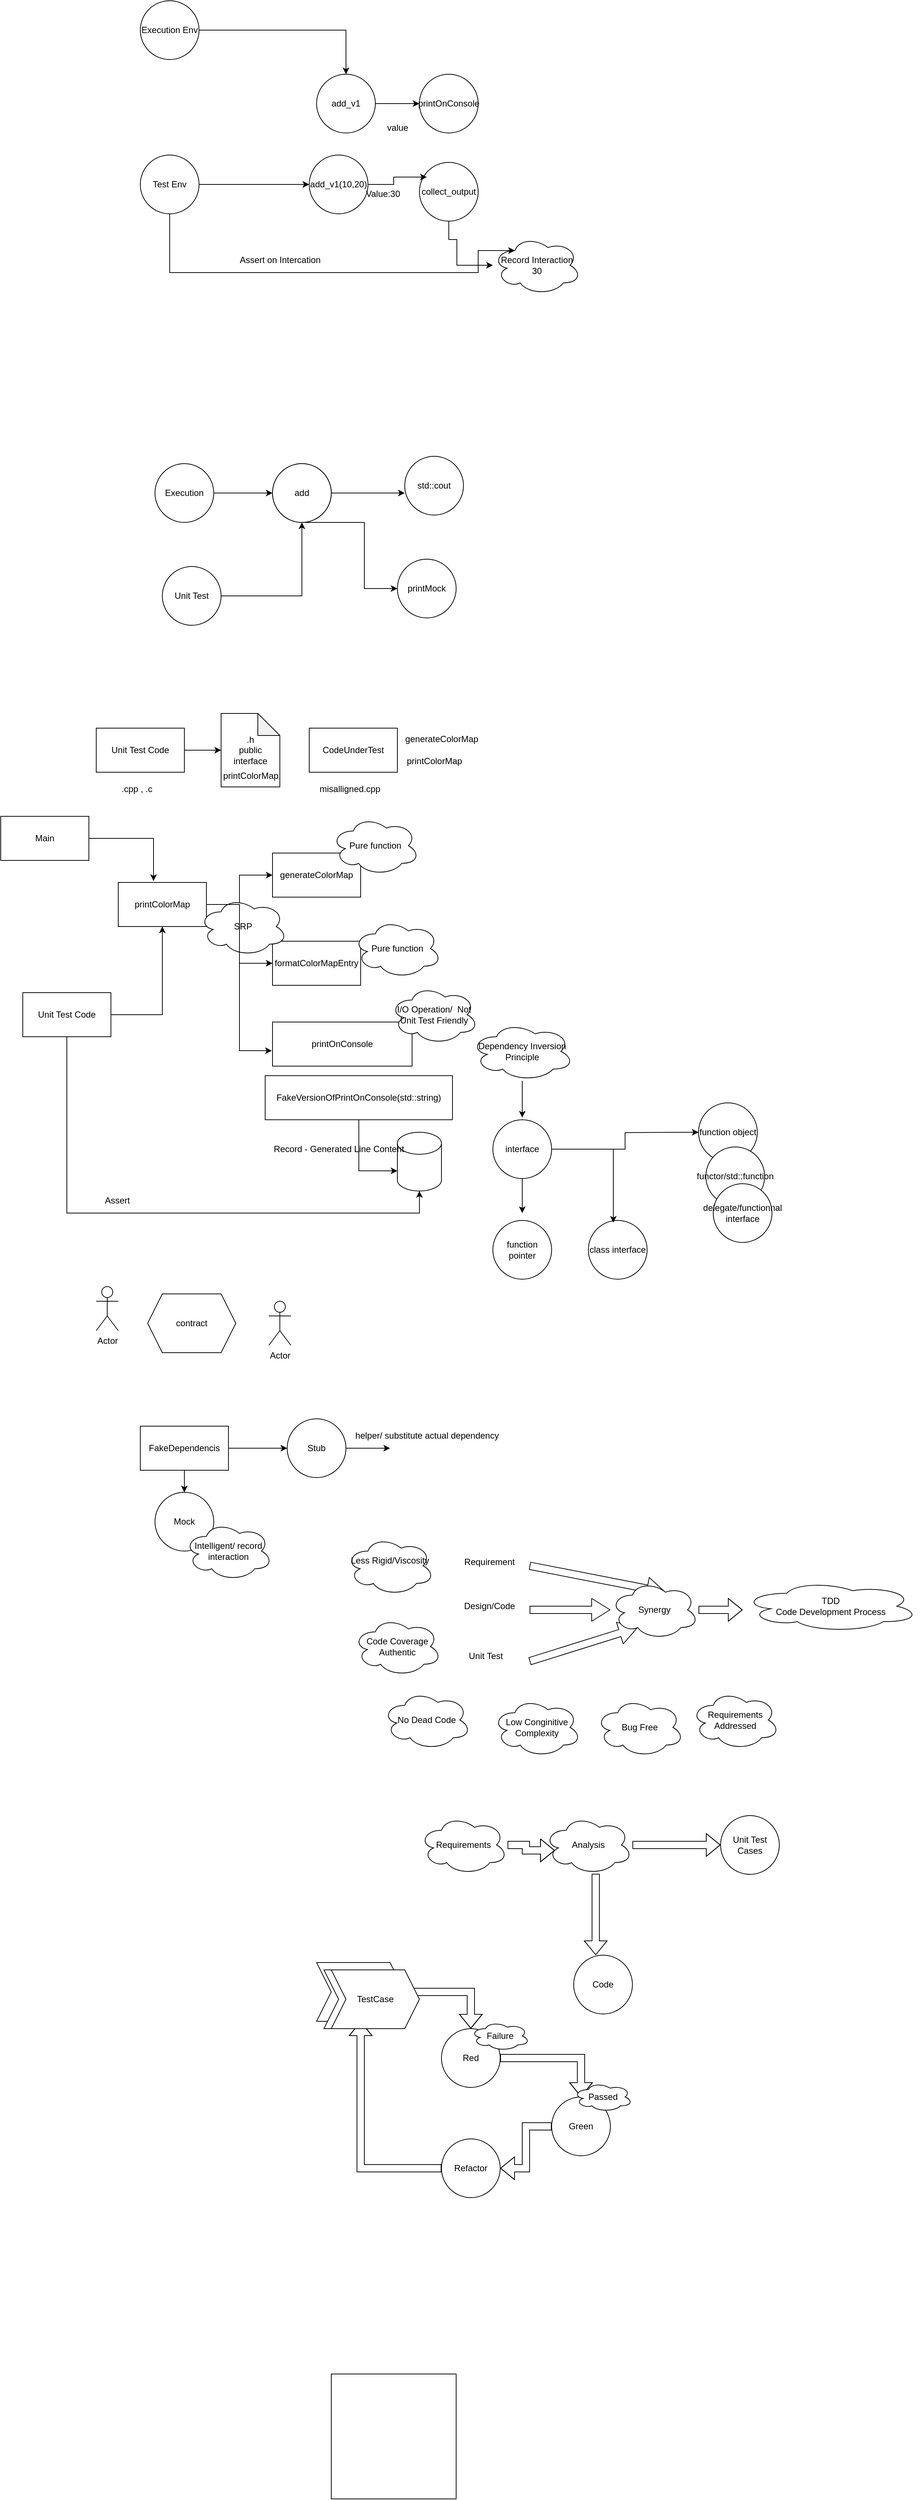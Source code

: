 <mxfile version="28.2.3" pages="4">
  <diagram name="Page-1" id="YRaVhcVz93N5lEaFhd2G">
    <mxGraphModel dx="1185" dy="678" grid="1" gridSize="10" guides="1" tooltips="1" connect="1" arrows="1" fold="1" page="1" pageScale="1" pageWidth="827" pageHeight="1169" math="0" shadow="0">
      <root>
        <mxCell id="0" />
        <mxCell id="1" parent="0" />
        <mxCell id="y6ut2wEe0PcRJm7lNsDW-6" style="edgeStyle=orthogonalEdgeStyle;rounded=0;orthogonalLoop=1;jettySize=auto;html=1;" parent="1" source="y6ut2wEe0PcRJm7lNsDW-1" edge="1">
          <mxGeometry relative="1" as="geometry">
            <mxPoint x="570" y="210" as="targetPoint" />
          </mxGeometry>
        </mxCell>
        <mxCell id="y6ut2wEe0PcRJm7lNsDW-1" value="add_v1" style="ellipse;whiteSpace=wrap;html=1;aspect=fixed;" parent="1" vertex="1">
          <mxGeometry x="430" y="170" width="80" height="80" as="geometry" />
        </mxCell>
        <mxCell id="y6ut2wEe0PcRJm7lNsDW-4" style="edgeStyle=orthogonalEdgeStyle;rounded=0;orthogonalLoop=1;jettySize=auto;html=1;" parent="1" source="y6ut2wEe0PcRJm7lNsDW-2" target="y6ut2wEe0PcRJm7lNsDW-1" edge="1">
          <mxGeometry relative="1" as="geometry" />
        </mxCell>
        <mxCell id="y6ut2wEe0PcRJm7lNsDW-2" value="Execution Env" style="ellipse;whiteSpace=wrap;html=1;aspect=fixed;" parent="1" vertex="1">
          <mxGeometry x="190" y="70" width="80" height="80" as="geometry" />
        </mxCell>
        <mxCell id="y6ut2wEe0PcRJm7lNsDW-10" style="edgeStyle=orthogonalEdgeStyle;rounded=0;orthogonalLoop=1;jettySize=auto;html=1;entryX=0;entryY=0.5;entryDx=0;entryDy=0;" parent="1" source="y6ut2wEe0PcRJm7lNsDW-3" target="y6ut2wEe0PcRJm7lNsDW-9" edge="1">
          <mxGeometry relative="1" as="geometry" />
        </mxCell>
        <mxCell id="y6ut2wEe0PcRJm7lNsDW-3" value="Test Env" style="ellipse;whiteSpace=wrap;html=1;aspect=fixed;" parent="1" vertex="1">
          <mxGeometry x="190" y="280" width="80" height="80" as="geometry" />
        </mxCell>
        <mxCell id="y6ut2wEe0PcRJm7lNsDW-7" value="printOnConsole" style="ellipse;whiteSpace=wrap;html=1;aspect=fixed;" parent="1" vertex="1">
          <mxGeometry x="570" y="170" width="80" height="80" as="geometry" />
        </mxCell>
        <mxCell id="y6ut2wEe0PcRJm7lNsDW-8" value="value" style="text;html=1;align=center;verticalAlign=middle;resizable=0;points=[];autosize=1;strokeColor=none;fillColor=none;" parent="1" vertex="1">
          <mxGeometry x="515" y="228" width="50" height="30" as="geometry" />
        </mxCell>
        <mxCell id="y6ut2wEe0PcRJm7lNsDW-9" value="add_v1(10,20)" style="ellipse;whiteSpace=wrap;html=1;aspect=fixed;" parent="1" vertex="1">
          <mxGeometry x="420" y="280" width="80" height="80" as="geometry" />
        </mxCell>
        <mxCell id="y6ut2wEe0PcRJm7lNsDW-14" style="edgeStyle=orthogonalEdgeStyle;rounded=0;orthogonalLoop=1;jettySize=auto;html=1;" parent="1" source="y6ut2wEe0PcRJm7lNsDW-11" target="y6ut2wEe0PcRJm7lNsDW-15" edge="1">
          <mxGeometry relative="1" as="geometry">
            <mxPoint x="620" y="420" as="targetPoint" />
            <Array as="points">
              <mxPoint x="610" y="395" />
              <mxPoint x="621" y="395" />
              <mxPoint x="621" y="430" />
            </Array>
          </mxGeometry>
        </mxCell>
        <mxCell id="y6ut2wEe0PcRJm7lNsDW-11" value="collect_output" style="ellipse;whiteSpace=wrap;html=1;aspect=fixed;" parent="1" vertex="1">
          <mxGeometry x="570" y="290" width="80" height="80" as="geometry" />
        </mxCell>
        <mxCell id="y6ut2wEe0PcRJm7lNsDW-12" style="edgeStyle=orthogonalEdgeStyle;rounded=0;orthogonalLoop=1;jettySize=auto;html=1;entryX=0.125;entryY=0.25;entryDx=0;entryDy=0;entryPerimeter=0;" parent="1" source="y6ut2wEe0PcRJm7lNsDW-9" target="y6ut2wEe0PcRJm7lNsDW-11" edge="1">
          <mxGeometry relative="1" as="geometry" />
        </mxCell>
        <mxCell id="y6ut2wEe0PcRJm7lNsDW-13" value="Value:30" style="text;html=1;align=center;verticalAlign=middle;resizable=0;points=[];autosize=1;strokeColor=none;fillColor=none;" parent="1" vertex="1">
          <mxGeometry x="485" y="318" width="70" height="30" as="geometry" />
        </mxCell>
        <mxCell id="y6ut2wEe0PcRJm7lNsDW-15" value="Record Interaction&lt;div&gt;30&lt;/div&gt;" style="ellipse;shape=cloud;whiteSpace=wrap;html=1;" parent="1" vertex="1">
          <mxGeometry x="670" y="390" width="120" height="80" as="geometry" />
        </mxCell>
        <mxCell id="y6ut2wEe0PcRJm7lNsDW-16" style="edgeStyle=orthogonalEdgeStyle;rounded=0;orthogonalLoop=1;jettySize=auto;html=1;entryX=0.25;entryY=0.25;entryDx=0;entryDy=0;entryPerimeter=0;" parent="1" source="y6ut2wEe0PcRJm7lNsDW-3" target="y6ut2wEe0PcRJm7lNsDW-15" edge="1">
          <mxGeometry relative="1" as="geometry">
            <Array as="points">
              <mxPoint x="230" y="440" />
              <mxPoint x="650" y="440" />
            </Array>
          </mxGeometry>
        </mxCell>
        <mxCell id="y6ut2wEe0PcRJm7lNsDW-18" value="Assert on Intercation" style="text;html=1;align=center;verticalAlign=middle;resizable=0;points=[];autosize=1;strokeColor=none;fillColor=none;" parent="1" vertex="1">
          <mxGeometry x="315" y="408" width="130" height="30" as="geometry" />
        </mxCell>
        <mxCell id="y6ut2wEe0PcRJm7lNsDW-20" style="edgeStyle=orthogonalEdgeStyle;rounded=0;orthogonalLoop=1;jettySize=auto;html=1;" parent="1" source="y6ut2wEe0PcRJm7lNsDW-19" edge="1">
          <mxGeometry relative="1" as="geometry">
            <mxPoint x="550" y="740" as="targetPoint" />
          </mxGeometry>
        </mxCell>
        <mxCell id="y6ut2wEe0PcRJm7lNsDW-19" value="add" style="ellipse;whiteSpace=wrap;html=1;aspect=fixed;" parent="1" vertex="1">
          <mxGeometry x="370" y="700" width="80" height="80" as="geometry" />
        </mxCell>
        <mxCell id="y6ut2wEe0PcRJm7lNsDW-21" value="std::cout" style="ellipse;whiteSpace=wrap;html=1;aspect=fixed;" parent="1" vertex="1">
          <mxGeometry x="550" y="690" width="80" height="80" as="geometry" />
        </mxCell>
        <mxCell id="y6ut2wEe0PcRJm7lNsDW-24" style="edgeStyle=orthogonalEdgeStyle;rounded=0;orthogonalLoop=1;jettySize=auto;html=1;entryX=0;entryY=0.5;entryDx=0;entryDy=0;" parent="1" source="y6ut2wEe0PcRJm7lNsDW-22" target="y6ut2wEe0PcRJm7lNsDW-23" edge="1">
          <mxGeometry relative="1" as="geometry">
            <Array as="points">
              <mxPoint x="495" y="780" />
              <mxPoint x="495" y="870" />
            </Array>
          </mxGeometry>
        </mxCell>
        <mxCell id="y6ut2wEe0PcRJm7lNsDW-22" value="add" style="ellipse;whiteSpace=wrap;html=1;aspect=fixed;" parent="1" vertex="1">
          <mxGeometry x="370" y="700" width="80" height="80" as="geometry" />
        </mxCell>
        <mxCell id="y6ut2wEe0PcRJm7lNsDW-23" value="printMock" style="ellipse;whiteSpace=wrap;html=1;aspect=fixed;" parent="1" vertex="1">
          <mxGeometry x="540" y="830" width="80" height="80" as="geometry" />
        </mxCell>
        <mxCell id="y6ut2wEe0PcRJm7lNsDW-26" style="edgeStyle=orthogonalEdgeStyle;rounded=0;orthogonalLoop=1;jettySize=auto;html=1;entryX=0;entryY=0.5;entryDx=0;entryDy=0;" parent="1" source="y6ut2wEe0PcRJm7lNsDW-25" target="y6ut2wEe0PcRJm7lNsDW-19" edge="1">
          <mxGeometry relative="1" as="geometry" />
        </mxCell>
        <mxCell id="y6ut2wEe0PcRJm7lNsDW-25" value="Execution" style="ellipse;whiteSpace=wrap;html=1;aspect=fixed;" parent="1" vertex="1">
          <mxGeometry x="210" y="700" width="80" height="80" as="geometry" />
        </mxCell>
        <mxCell id="y6ut2wEe0PcRJm7lNsDW-28" style="edgeStyle=orthogonalEdgeStyle;rounded=0;orthogonalLoop=1;jettySize=auto;html=1;" parent="1" source="y6ut2wEe0PcRJm7lNsDW-27" target="y6ut2wEe0PcRJm7lNsDW-22" edge="1">
          <mxGeometry relative="1" as="geometry" />
        </mxCell>
        <mxCell id="y6ut2wEe0PcRJm7lNsDW-27" value="Unit Test" style="ellipse;whiteSpace=wrap;html=1;aspect=fixed;" parent="1" vertex="1">
          <mxGeometry x="220" y="840" width="80" height="80" as="geometry" />
        </mxCell>
        <mxCell id="nNt0SuQ-o9eK4zn7MYri-1" value="Unit Test Code" style="rounded=0;whiteSpace=wrap;html=1;" parent="1" vertex="1">
          <mxGeometry x="130" y="1060" width="120" height="60" as="geometry" />
        </mxCell>
        <mxCell id="nNt0SuQ-o9eK4zn7MYri-2" value=".cpp , .c" style="text;html=1;align=center;verticalAlign=middle;resizable=0;points=[];autosize=1;strokeColor=none;fillColor=none;" parent="1" vertex="1">
          <mxGeometry x="150" y="1128" width="70" height="30" as="geometry" />
        </mxCell>
        <mxCell id="nNt0SuQ-o9eK4zn7MYri-3" value="CodeUnderTest" style="rounded=0;whiteSpace=wrap;html=1;" parent="1" vertex="1">
          <mxGeometry x="420" y="1060" width="120" height="60" as="geometry" />
        </mxCell>
        <mxCell id="nNt0SuQ-o9eK4zn7MYri-5" value=".h&lt;div&gt;public interface&lt;/div&gt;" style="shape=note;whiteSpace=wrap;html=1;backgroundOutline=1;darkOpacity=0.05;" parent="1" vertex="1">
          <mxGeometry x="300" y="1040" width="80" height="100" as="geometry" />
        </mxCell>
        <mxCell id="nNt0SuQ-o9eK4zn7MYri-6" style="edgeStyle=orthogonalEdgeStyle;rounded=0;orthogonalLoop=1;jettySize=auto;html=1;entryX=0;entryY=0.5;entryDx=0;entryDy=0;entryPerimeter=0;" parent="1" source="nNt0SuQ-o9eK4zn7MYri-1" target="nNt0SuQ-o9eK4zn7MYri-5" edge="1">
          <mxGeometry relative="1" as="geometry" />
        </mxCell>
        <mxCell id="nNt0SuQ-o9eK4zn7MYri-7" value="generateColorMap" style="text;html=1;align=center;verticalAlign=middle;resizable=0;points=[];autosize=1;strokeColor=none;fillColor=none;" parent="1" vertex="1">
          <mxGeometry x="540" y="1060" width="120" height="30" as="geometry" />
        </mxCell>
        <mxCell id="nNt0SuQ-o9eK4zn7MYri-8" value="printColorMap" style="text;html=1;align=center;verticalAlign=middle;resizable=0;points=[];autosize=1;strokeColor=none;fillColor=none;" parent="1" vertex="1">
          <mxGeometry x="540" y="1090" width="100" height="30" as="geometry" />
        </mxCell>
        <mxCell id="nNt0SuQ-o9eK4zn7MYri-9" value="printColorMap" style="text;html=1;align=center;verticalAlign=middle;resizable=0;points=[];autosize=1;strokeColor=none;fillColor=none;" parent="1" vertex="1">
          <mxGeometry x="290" y="1110" width="100" height="30" as="geometry" />
        </mxCell>
        <mxCell id="nNt0SuQ-o9eK4zn7MYri-10" value="misalligned.cpp" style="text;html=1;align=center;verticalAlign=middle;resizable=0;points=[];autosize=1;strokeColor=none;fillColor=none;" parent="1" vertex="1">
          <mxGeometry x="420" y="1128" width="110" height="30" as="geometry" />
        </mxCell>
        <mxCell id="nNt0SuQ-o9eK4zn7MYri-15" style="edgeStyle=orthogonalEdgeStyle;rounded=0;orthogonalLoop=1;jettySize=auto;html=1;entryX=0;entryY=0.5;entryDx=0;entryDy=0;" parent="1" source="nNt0SuQ-o9eK4zn7MYri-11" target="nNt0SuQ-o9eK4zn7MYri-12" edge="1">
          <mxGeometry relative="1" as="geometry" />
        </mxCell>
        <mxCell id="nNt0SuQ-o9eK4zn7MYri-16" style="edgeStyle=orthogonalEdgeStyle;rounded=0;orthogonalLoop=1;jettySize=auto;html=1;entryX=0;entryY=0.5;entryDx=0;entryDy=0;" parent="1" source="nNt0SuQ-o9eK4zn7MYri-11" target="nNt0SuQ-o9eK4zn7MYri-13" edge="1">
          <mxGeometry relative="1" as="geometry" />
        </mxCell>
        <mxCell id="nNt0SuQ-o9eK4zn7MYri-11" value="printColorMap" style="rounded=0;whiteSpace=wrap;html=1;" parent="1" vertex="1">
          <mxGeometry x="160" y="1270" width="120" height="60" as="geometry" />
        </mxCell>
        <mxCell id="nNt0SuQ-o9eK4zn7MYri-12" value="generateColorMap" style="rounded=0;whiteSpace=wrap;html=1;" parent="1" vertex="1">
          <mxGeometry x="370" y="1230" width="120" height="60" as="geometry" />
        </mxCell>
        <mxCell id="nNt0SuQ-o9eK4zn7MYri-13" value="formatColorMapEntry" style="rounded=0;whiteSpace=wrap;html=1;" parent="1" vertex="1">
          <mxGeometry x="370" y="1350" width="120" height="60" as="geometry" />
        </mxCell>
        <mxCell id="nNt0SuQ-o9eK4zn7MYri-14" value="SRP" style="ellipse;shape=cloud;whiteSpace=wrap;html=1;" parent="1" vertex="1">
          <mxGeometry x="270" y="1290" width="120" height="80" as="geometry" />
        </mxCell>
        <mxCell id="nNt0SuQ-o9eK4zn7MYri-17" value="printOnConsole" style="rounded=0;whiteSpace=wrap;html=1;" parent="1" vertex="1">
          <mxGeometry x="370" y="1460" width="190" height="60" as="geometry" />
        </mxCell>
        <mxCell id="nNt0SuQ-o9eK4zn7MYri-18" style="edgeStyle=orthogonalEdgeStyle;rounded=0;orthogonalLoop=1;jettySize=auto;html=1;entryX=-0.005;entryY=0.65;entryDx=0;entryDy=0;entryPerimeter=0;" parent="1" source="nNt0SuQ-o9eK4zn7MYri-11" target="nNt0SuQ-o9eK4zn7MYri-17" edge="1">
          <mxGeometry relative="1" as="geometry" />
        </mxCell>
        <mxCell id="nNt0SuQ-o9eK4zn7MYri-20" style="edgeStyle=orthogonalEdgeStyle;rounded=0;orthogonalLoop=1;jettySize=auto;html=1;entryX=0.5;entryY=1;entryDx=0;entryDy=0;" parent="1" source="nNt0SuQ-o9eK4zn7MYri-19" target="nNt0SuQ-o9eK4zn7MYri-11" edge="1">
          <mxGeometry relative="1" as="geometry" />
        </mxCell>
        <mxCell id="nNt0SuQ-o9eK4zn7MYri-29" style="edgeStyle=orthogonalEdgeStyle;rounded=0;orthogonalLoop=1;jettySize=auto;html=1;" parent="1" source="nNt0SuQ-o9eK4zn7MYri-19" target="nNt0SuQ-o9eK4zn7MYri-27" edge="1">
          <mxGeometry relative="1" as="geometry">
            <mxPoint x="140" y="1670" as="targetPoint" />
            <Array as="points">
              <mxPoint x="90" y="1720" />
              <mxPoint x="570" y="1720" />
            </Array>
          </mxGeometry>
        </mxCell>
        <mxCell id="nNt0SuQ-o9eK4zn7MYri-19" value="Unit Test Code" style="rounded=0;whiteSpace=wrap;html=1;" parent="1" vertex="1">
          <mxGeometry x="30" y="1420" width="120" height="60" as="geometry" />
        </mxCell>
        <mxCell id="nNt0SuQ-o9eK4zn7MYri-21" value="Pure function" style="ellipse;shape=cloud;whiteSpace=wrap;html=1;" parent="1" vertex="1">
          <mxGeometry x="450" y="1180" width="120" height="80" as="geometry" />
        </mxCell>
        <mxCell id="nNt0SuQ-o9eK4zn7MYri-22" value="Pure function" style="ellipse;shape=cloud;whiteSpace=wrap;html=1;" parent="1" vertex="1">
          <mxGeometry x="480" y="1320" width="120" height="80" as="geometry" />
        </mxCell>
        <mxCell id="nNt0SuQ-o9eK4zn7MYri-23" value="I/O Operation/&amp;nbsp; Not Unit Test Friendly" style="ellipse;shape=cloud;whiteSpace=wrap;html=1;" parent="1" vertex="1">
          <mxGeometry x="530" y="1410" width="120" height="80" as="geometry" />
        </mxCell>
        <mxCell id="nNt0SuQ-o9eK4zn7MYri-24" value="FakeVersionOfPrintOnConsole(std::string)" style="rounded=0;whiteSpace=wrap;html=1;" parent="1" vertex="1">
          <mxGeometry x="360" y="1533" width="255" height="60" as="geometry" />
        </mxCell>
        <mxCell id="nNt0SuQ-o9eK4zn7MYri-25" value="Main" style="rounded=0;whiteSpace=wrap;html=1;" parent="1" vertex="1">
          <mxGeometry y="1180" width="120" height="60" as="geometry" />
        </mxCell>
        <mxCell id="nNt0SuQ-o9eK4zn7MYri-26" style="edgeStyle=orthogonalEdgeStyle;rounded=0;orthogonalLoop=1;jettySize=auto;html=1;entryX=0.4;entryY=-0.033;entryDx=0;entryDy=0;entryPerimeter=0;" parent="1" source="nNt0SuQ-o9eK4zn7MYri-25" target="nNt0SuQ-o9eK4zn7MYri-11" edge="1">
          <mxGeometry relative="1" as="geometry" />
        </mxCell>
        <mxCell id="nNt0SuQ-o9eK4zn7MYri-27" value="" style="shape=cylinder3;whiteSpace=wrap;html=1;boundedLbl=1;backgroundOutline=1;size=15;" parent="1" vertex="1">
          <mxGeometry x="540" y="1610" width="60" height="80" as="geometry" />
        </mxCell>
        <mxCell id="nNt0SuQ-o9eK4zn7MYri-28" style="edgeStyle=orthogonalEdgeStyle;rounded=0;orthogonalLoop=1;jettySize=auto;html=1;entryX=0;entryY=0;entryDx=0;entryDy=52.5;entryPerimeter=0;" parent="1" source="nNt0SuQ-o9eK4zn7MYri-24" target="nNt0SuQ-o9eK4zn7MYri-27" edge="1">
          <mxGeometry relative="1" as="geometry" />
        </mxCell>
        <mxCell id="nNt0SuQ-o9eK4zn7MYri-32" value="Record - Generated Line Content" style="text;html=1;align=center;verticalAlign=middle;resizable=0;points=[];autosize=1;strokeColor=none;fillColor=none;" parent="1" vertex="1">
          <mxGeometry x="360" y="1618" width="200" height="30" as="geometry" />
        </mxCell>
        <mxCell id="nNt0SuQ-o9eK4zn7MYri-33" value="Assert&amp;nbsp;" style="text;html=1;align=center;verticalAlign=middle;resizable=0;points=[];autosize=1;strokeColor=none;fillColor=none;" parent="1" vertex="1">
          <mxGeometry x="130" y="1688" width="60" height="30" as="geometry" />
        </mxCell>
        <mxCell id="nNt0SuQ-o9eK4zn7MYri-35" style="edgeStyle=orthogonalEdgeStyle;rounded=0;orthogonalLoop=1;jettySize=auto;html=1;" parent="1" source="nNt0SuQ-o9eK4zn7MYri-34" edge="1">
          <mxGeometry relative="1" as="geometry">
            <mxPoint x="710" y="1590" as="targetPoint" />
          </mxGeometry>
        </mxCell>
        <mxCell id="nNt0SuQ-o9eK4zn7MYri-34" value="Dependency Inversion Principle" style="ellipse;shape=cloud;whiteSpace=wrap;html=1;" parent="1" vertex="1">
          <mxGeometry x="640" y="1460" width="140" height="80" as="geometry" />
        </mxCell>
        <mxCell id="nNt0SuQ-o9eK4zn7MYri-45" style="edgeStyle=orthogonalEdgeStyle;rounded=0;orthogonalLoop=1;jettySize=auto;html=1;" parent="1" source="nNt0SuQ-o9eK4zn7MYri-36" edge="1">
          <mxGeometry relative="1" as="geometry">
            <mxPoint x="710" y="1720" as="targetPoint" />
          </mxGeometry>
        </mxCell>
        <mxCell id="nNt0SuQ-o9eK4zn7MYri-49" style="edgeStyle=orthogonalEdgeStyle;rounded=0;orthogonalLoop=1;jettySize=auto;html=1;" parent="1" source="nNt0SuQ-o9eK4zn7MYri-36" edge="1">
          <mxGeometry relative="1" as="geometry">
            <mxPoint x="950" y="1610" as="targetPoint" />
          </mxGeometry>
        </mxCell>
        <mxCell id="nNt0SuQ-o9eK4zn7MYri-36" value="interface" style="ellipse;whiteSpace=wrap;html=1;" parent="1" vertex="1">
          <mxGeometry x="670" y="1593" width="80" height="80" as="geometry" />
        </mxCell>
        <mxCell id="nNt0SuQ-o9eK4zn7MYri-37" value="Actor" style="shape=umlActor;verticalLabelPosition=bottom;verticalAlign=top;html=1;outlineConnect=0;" parent="1" vertex="1">
          <mxGeometry x="130" y="1820" width="30" height="60" as="geometry" />
        </mxCell>
        <mxCell id="nNt0SuQ-o9eK4zn7MYri-38" value="Actor" style="shape=umlActor;verticalLabelPosition=bottom;verticalAlign=top;html=1;outlineConnect=0;" parent="1" vertex="1">
          <mxGeometry x="365" y="1840" width="30" height="60" as="geometry" />
        </mxCell>
        <mxCell id="nNt0SuQ-o9eK4zn7MYri-41" value="contract" style="shape=hexagon;perimeter=hexagonPerimeter2;whiteSpace=wrap;html=1;fixedSize=1;" parent="1" vertex="1">
          <mxGeometry x="200" y="1830" width="120" height="80" as="geometry" />
        </mxCell>
        <mxCell id="nNt0SuQ-o9eK4zn7MYri-46" value="function pointer" style="ellipse;whiteSpace=wrap;html=1;" parent="1" vertex="1">
          <mxGeometry x="670" y="1730" width="80" height="80" as="geometry" />
        </mxCell>
        <mxCell id="nNt0SuQ-o9eK4zn7MYri-47" value="class interface" style="ellipse;whiteSpace=wrap;html=1;" parent="1" vertex="1">
          <mxGeometry x="800" y="1730" width="80" height="80" as="geometry" />
        </mxCell>
        <mxCell id="nNt0SuQ-o9eK4zn7MYri-48" style="edgeStyle=orthogonalEdgeStyle;rounded=0;orthogonalLoop=1;jettySize=auto;html=1;entryX=0.425;entryY=0.038;entryDx=0;entryDy=0;entryPerimeter=0;" parent="1" source="nNt0SuQ-o9eK4zn7MYri-36" target="nNt0SuQ-o9eK4zn7MYri-47" edge="1">
          <mxGeometry relative="1" as="geometry" />
        </mxCell>
        <mxCell id="nNt0SuQ-o9eK4zn7MYri-50" value="function object" style="ellipse;whiteSpace=wrap;html=1;" parent="1" vertex="1">
          <mxGeometry x="950" y="1570" width="80" height="80" as="geometry" />
        </mxCell>
        <mxCell id="nNt0SuQ-o9eK4zn7MYri-51" value="functor/std::function" style="ellipse;whiteSpace=wrap;html=1;" parent="1" vertex="1">
          <mxGeometry x="960" y="1630" width="80" height="80" as="geometry" />
        </mxCell>
        <mxCell id="nNt0SuQ-o9eK4zn7MYri-52" value="delegate/functionnal interface" style="ellipse;whiteSpace=wrap;html=1;" parent="1" vertex="1">
          <mxGeometry x="970" y="1680" width="80" height="80" as="geometry" />
        </mxCell>
        <mxCell id="nNt0SuQ-o9eK4zn7MYri-54" style="edgeStyle=orthogonalEdgeStyle;rounded=0;orthogonalLoop=1;jettySize=auto;html=1;" parent="1" source="nNt0SuQ-o9eK4zn7MYri-53" edge="1">
          <mxGeometry relative="1" as="geometry">
            <mxPoint x="390" y="2040" as="targetPoint" />
          </mxGeometry>
        </mxCell>
        <mxCell id="nNt0SuQ-o9eK4zn7MYri-55" style="edgeStyle=orthogonalEdgeStyle;rounded=0;orthogonalLoop=1;jettySize=auto;html=1;" parent="1" source="nNt0SuQ-o9eK4zn7MYri-53" target="nNt0SuQ-o9eK4zn7MYri-56" edge="1">
          <mxGeometry relative="1" as="geometry">
            <mxPoint x="250" y="2140" as="targetPoint" />
          </mxGeometry>
        </mxCell>
        <mxCell id="nNt0SuQ-o9eK4zn7MYri-53" value="FakeDependencis" style="rounded=0;whiteSpace=wrap;html=1;" parent="1" vertex="1">
          <mxGeometry x="190" y="2010" width="120" height="60" as="geometry" />
        </mxCell>
        <mxCell id="nNt0SuQ-o9eK4zn7MYri-56" value="Mock" style="ellipse;whiteSpace=wrap;html=1;aspect=fixed;" parent="1" vertex="1">
          <mxGeometry x="210" y="2100" width="80" height="80" as="geometry" />
        </mxCell>
        <mxCell id="nNt0SuQ-o9eK4zn7MYri-59" style="edgeStyle=orthogonalEdgeStyle;rounded=0;orthogonalLoop=1;jettySize=auto;html=1;" parent="1" source="nNt0SuQ-o9eK4zn7MYri-57" edge="1">
          <mxGeometry relative="1" as="geometry">
            <mxPoint x="530" y="2040" as="targetPoint" />
          </mxGeometry>
        </mxCell>
        <mxCell id="nNt0SuQ-o9eK4zn7MYri-57" value="Stub" style="ellipse;whiteSpace=wrap;html=1;aspect=fixed;" parent="1" vertex="1">
          <mxGeometry x="390" y="2000" width="80" height="80" as="geometry" />
        </mxCell>
        <mxCell id="nNt0SuQ-o9eK4zn7MYri-58" value="Intelligent/ record interaction" style="ellipse;shape=cloud;whiteSpace=wrap;html=1;" parent="1" vertex="1">
          <mxGeometry x="250" y="2140" width="120" height="80" as="geometry" />
        </mxCell>
        <mxCell id="nNt0SuQ-o9eK4zn7MYri-60" value="helper/ substitute actual dependency" style="text;html=1;align=center;verticalAlign=middle;resizable=0;points=[];autosize=1;strokeColor=none;fillColor=none;" parent="1" vertex="1">
          <mxGeometry x="470" y="2008" width="220" height="30" as="geometry" />
        </mxCell>
        <mxCell id="nNt0SuQ-o9eK4zn7MYri-61" value="" style="edgeStyle=none;orthogonalLoop=1;jettySize=auto;html=1;shape=flexArrow;rounded=1;startSize=8;endSize=8;entryX=0.625;entryY=0.2;entryDx=0;entryDy=0;entryPerimeter=0;" parent="1" target="nNt0SuQ-o9eK4zn7MYri-67" edge="1">
          <mxGeometry width="100" relative="1" as="geometry">
            <mxPoint x="720" y="2200" as="sourcePoint" />
            <mxPoint x="820" y="2200" as="targetPoint" />
            <Array as="points" />
          </mxGeometry>
        </mxCell>
        <mxCell id="nNt0SuQ-o9eK4zn7MYri-62" value="" style="edgeStyle=none;orthogonalLoop=1;jettySize=auto;html=1;shape=flexArrow;rounded=1;startSize=8;endSize=8;" parent="1" target="nNt0SuQ-o9eK4zn7MYri-67" edge="1">
          <mxGeometry width="100" relative="1" as="geometry">
            <mxPoint x="720" y="2260" as="sourcePoint" />
            <mxPoint x="820" y="2260" as="targetPoint" />
            <Array as="points" />
          </mxGeometry>
        </mxCell>
        <mxCell id="nNt0SuQ-o9eK4zn7MYri-63" value="" style="edgeStyle=none;orthogonalLoop=1;jettySize=auto;html=1;shape=flexArrow;rounded=1;startSize=8;endSize=8;entryX=0.31;entryY=0.8;entryDx=0;entryDy=0;entryPerimeter=0;" parent="1" target="nNt0SuQ-o9eK4zn7MYri-67" edge="1">
          <mxGeometry width="100" relative="1" as="geometry">
            <mxPoint x="720" y="2330" as="sourcePoint" />
            <mxPoint x="820" y="2330" as="targetPoint" />
            <Array as="points" />
          </mxGeometry>
        </mxCell>
        <mxCell id="nNt0SuQ-o9eK4zn7MYri-64" value="Requirement" style="text;html=1;align=center;verticalAlign=middle;resizable=0;points=[];autosize=1;strokeColor=none;fillColor=none;" parent="1" vertex="1">
          <mxGeometry x="620" y="2180" width="90" height="30" as="geometry" />
        </mxCell>
        <mxCell id="nNt0SuQ-o9eK4zn7MYri-65" value="Design/Code" style="text;html=1;align=center;verticalAlign=middle;resizable=0;points=[];autosize=1;strokeColor=none;fillColor=none;" parent="1" vertex="1">
          <mxGeometry x="620" y="2240" width="90" height="30" as="geometry" />
        </mxCell>
        <mxCell id="nNt0SuQ-o9eK4zn7MYri-66" value="Unit Test" style="text;html=1;align=center;verticalAlign=middle;resizable=0;points=[];autosize=1;strokeColor=none;fillColor=none;" parent="1" vertex="1">
          <mxGeometry x="625" y="2308" width="70" height="30" as="geometry" />
        </mxCell>
        <mxCell id="nNt0SuQ-o9eK4zn7MYri-68" style="edgeStyle=orthogonalEdgeStyle;shape=flexArrow;rounded=0;orthogonalLoop=1;jettySize=auto;html=1;" parent="1" source="nNt0SuQ-o9eK4zn7MYri-67" edge="1">
          <mxGeometry relative="1" as="geometry">
            <mxPoint x="1010" y="2260" as="targetPoint" />
          </mxGeometry>
        </mxCell>
        <mxCell id="nNt0SuQ-o9eK4zn7MYri-67" value="Synergy" style="ellipse;shape=cloud;whiteSpace=wrap;html=1;" parent="1" vertex="1">
          <mxGeometry x="830" y="2220" width="120" height="80" as="geometry" />
        </mxCell>
        <mxCell id="nNt0SuQ-o9eK4zn7MYri-69" value="Bug Free" style="ellipse;shape=cloud;whiteSpace=wrap;html=1;" parent="1" vertex="1">
          <mxGeometry x="810" y="2380" width="120" height="80" as="geometry" />
        </mxCell>
        <mxCell id="nNt0SuQ-o9eK4zn7MYri-70" value="Requirements Addressed" style="ellipse;shape=cloud;whiteSpace=wrap;html=1;" parent="1" vertex="1">
          <mxGeometry x="940" y="2370" width="120" height="80" as="geometry" />
        </mxCell>
        <mxCell id="nNt0SuQ-o9eK4zn7MYri-71" value="Low Conginitive Complexity" style="ellipse;shape=cloud;whiteSpace=wrap;html=1;" parent="1" vertex="1">
          <mxGeometry x="670" y="2380" width="120" height="80" as="geometry" />
        </mxCell>
        <mxCell id="nNt0SuQ-o9eK4zn7MYri-72" value="No Dead Code" style="ellipse;shape=cloud;whiteSpace=wrap;html=1;" parent="1" vertex="1">
          <mxGeometry x="520" y="2370" width="120" height="80" as="geometry" />
        </mxCell>
        <mxCell id="nNt0SuQ-o9eK4zn7MYri-74" value="Code Coverage&lt;div&gt;Authentic&lt;/div&gt;" style="ellipse;shape=cloud;whiteSpace=wrap;html=1;" parent="1" vertex="1">
          <mxGeometry x="480" y="2270" width="120" height="80" as="geometry" />
        </mxCell>
        <mxCell id="nNt0SuQ-o9eK4zn7MYri-75" value="Less Rigid/Viscosity&lt;div&gt;&lt;br&gt;&lt;/div&gt;" style="ellipse;shape=cloud;whiteSpace=wrap;html=1;" parent="1" vertex="1">
          <mxGeometry x="470" y="2160" width="120" height="80" as="geometry" />
        </mxCell>
        <mxCell id="nNt0SuQ-o9eK4zn7MYri-76" value="TDD&lt;div&gt;Code Development Process&lt;/div&gt;" style="ellipse;shape=cloud;whiteSpace=wrap;html=1;" parent="1" vertex="1">
          <mxGeometry x="1010" y="2220" width="240" height="70" as="geometry" />
        </mxCell>
        <mxCell id="nNt0SuQ-o9eK4zn7MYri-77" value="Requirements" style="ellipse;shape=cloud;whiteSpace=wrap;html=1;" parent="1" vertex="1">
          <mxGeometry x="570" y="2540" width="120" height="80" as="geometry" />
        </mxCell>
        <mxCell id="nNt0SuQ-o9eK4zn7MYri-80" style="edgeStyle=orthogonalEdgeStyle;shape=flexArrow;rounded=0;orthogonalLoop=1;jettySize=auto;html=1;" parent="1" source="nNt0SuQ-o9eK4zn7MYri-78" edge="1">
          <mxGeometry relative="1" as="geometry">
            <mxPoint x="980" y="2580" as="targetPoint" />
          </mxGeometry>
        </mxCell>
        <mxCell id="nNt0SuQ-o9eK4zn7MYri-78" value="Analysis" style="ellipse;shape=cloud;whiteSpace=wrap;html=1;" parent="1" vertex="1">
          <mxGeometry x="740" y="2540" width="120" height="80" as="geometry" />
        </mxCell>
        <mxCell id="nNt0SuQ-o9eK4zn7MYri-79" style="edgeStyle=orthogonalEdgeStyle;shape=flexArrow;rounded=0;orthogonalLoop=1;jettySize=auto;html=1;entryX=0.12;entryY=0.593;entryDx=0;entryDy=0;entryPerimeter=0;" parent="1" source="nNt0SuQ-o9eK4zn7MYri-77" target="nNt0SuQ-o9eK4zn7MYri-78" edge="1">
          <mxGeometry relative="1" as="geometry" />
        </mxCell>
        <mxCell id="nNt0SuQ-o9eK4zn7MYri-81" value="Unit Test Cases" style="ellipse;whiteSpace=wrap;html=1;" parent="1" vertex="1">
          <mxGeometry x="980" y="2540" width="80" height="80" as="geometry" />
        </mxCell>
        <mxCell id="nNt0SuQ-o9eK4zn7MYri-82" style="edgeStyle=orthogonalEdgeStyle;shape=flexArrow;rounded=0;orthogonalLoop=1;jettySize=auto;html=1;" parent="1" edge="1">
          <mxGeometry relative="1" as="geometry">
            <mxPoint x="810" y="2730" as="targetPoint" />
            <mxPoint x="810" y="2619.2" as="sourcePoint" />
          </mxGeometry>
        </mxCell>
        <mxCell id="nNt0SuQ-o9eK4zn7MYri-83" value="Code" style="ellipse;whiteSpace=wrap;html=1;" parent="1" vertex="1">
          <mxGeometry x="780" y="2730" width="80" height="80" as="geometry" />
        </mxCell>
        <mxCell id="nNt0SuQ-o9eK4zn7MYri-91" style="edgeStyle=orthogonalEdgeStyle;shape=flexArrow;rounded=0;orthogonalLoop=1;jettySize=auto;html=1;" parent="1" source="nNt0SuQ-o9eK4zn7MYri-84" target="nNt0SuQ-o9eK4zn7MYri-85" edge="1">
          <mxGeometry relative="1" as="geometry" />
        </mxCell>
        <mxCell id="nNt0SuQ-o9eK4zn7MYri-84" value="Red" style="ellipse;whiteSpace=wrap;html=1;" parent="1" vertex="1">
          <mxGeometry x="600" y="2830" width="80" height="80" as="geometry" />
        </mxCell>
        <mxCell id="nNt0SuQ-o9eK4zn7MYri-92" style="edgeStyle=orthogonalEdgeStyle;shape=flexArrow;rounded=0;orthogonalLoop=1;jettySize=auto;html=1;" parent="1" source="nNt0SuQ-o9eK4zn7MYri-85" target="nNt0SuQ-o9eK4zn7MYri-86" edge="1">
          <mxGeometry relative="1" as="geometry" />
        </mxCell>
        <mxCell id="nNt0SuQ-o9eK4zn7MYri-85" value="Green" style="ellipse;whiteSpace=wrap;html=1;" parent="1" vertex="1">
          <mxGeometry x="750" y="2923" width="80" height="80" as="geometry" />
        </mxCell>
        <mxCell id="nNt0SuQ-o9eK4zn7MYri-93" style="edgeStyle=orthogonalEdgeStyle;shape=flexArrow;rounded=0;orthogonalLoop=1;jettySize=auto;html=1;" parent="1" source="nNt0SuQ-o9eK4zn7MYri-86" target="nNt0SuQ-o9eK4zn7MYri-89" edge="1">
          <mxGeometry relative="1" as="geometry" />
        </mxCell>
        <mxCell id="nNt0SuQ-o9eK4zn7MYri-86" value="Refactor" style="ellipse;whiteSpace=wrap;html=1;" parent="1" vertex="1">
          <mxGeometry x="600" y="2980" width="80" height="80" as="geometry" />
        </mxCell>
        <mxCell id="nNt0SuQ-o9eK4zn7MYri-87" value="Failure" style="ellipse;shape=cloud;whiteSpace=wrap;html=1;" parent="1" vertex="1">
          <mxGeometry x="640" y="2820" width="80" height="40" as="geometry" />
        </mxCell>
        <mxCell id="nNt0SuQ-o9eK4zn7MYri-88" value="Passed" style="ellipse;shape=cloud;whiteSpace=wrap;html=1;" parent="1" vertex="1">
          <mxGeometry x="780" y="2903" width="80" height="40" as="geometry" />
        </mxCell>
        <mxCell id="nNt0SuQ-o9eK4zn7MYri-90" style="edgeStyle=orthogonalEdgeStyle;shape=flexArrow;rounded=0;orthogonalLoop=1;jettySize=auto;html=1;" parent="1" source="nNt0SuQ-o9eK4zn7MYri-89" target="nNt0SuQ-o9eK4zn7MYri-84" edge="1">
          <mxGeometry relative="1" as="geometry" />
        </mxCell>
        <mxCell id="nNt0SuQ-o9eK4zn7MYri-89" value="TestCase" style="shape=step;perimeter=stepPerimeter;whiteSpace=wrap;html=1;fixedSize=1;" parent="1" vertex="1">
          <mxGeometry x="430" y="2740" width="120" height="80" as="geometry" />
        </mxCell>
        <mxCell id="nNt0SuQ-o9eK4zn7MYri-94" value="TestCase" style="shape=step;perimeter=stepPerimeter;whiteSpace=wrap;html=1;fixedSize=1;" parent="1" vertex="1">
          <mxGeometry x="440" y="2750" width="120" height="80" as="geometry" />
        </mxCell>
        <mxCell id="nNt0SuQ-o9eK4zn7MYri-95" value="TestCase" style="shape=step;perimeter=stepPerimeter;whiteSpace=wrap;html=1;fixedSize=1;" parent="1" vertex="1">
          <mxGeometry x="450" y="2750" width="120" height="80" as="geometry" />
        </mxCell>
        <mxCell id="a_HMVzcOa1_MCuyeZ8xL-1" value="" style="whiteSpace=wrap;html=1;aspect=fixed;" parent="1" vertex="1">
          <mxGeometry x="450" y="3300" width="170" height="170" as="geometry" />
        </mxCell>
      </root>
    </mxGraphModel>
  </diagram>
  <diagram id="IvRGfA9YnZecMvVsVNiD" name="Page-2">
    <mxGraphModel dx="946" dy="644" grid="1" gridSize="10" guides="1" tooltips="1" connect="1" arrows="1" fold="1" page="1" pageScale="1" pageWidth="827" pageHeight="1169" math="0" shadow="0">
      <root>
        <mxCell id="0" />
        <mxCell id="1" parent="0" />
        <mxCell id="bVV_zxZ9xN3wCq7mMz19-3" value="" style="edgeStyle=none;orthogonalLoop=1;jettySize=auto;html=1;endArrow=classic;startArrow=classic;endSize=8;startSize=8;rounded=0;" edge="1" parent="1">
          <mxGeometry width="100" relative="1" as="geometry">
            <mxPoint x="240" y="240" as="sourcePoint" />
            <mxPoint x="240" y="720" as="targetPoint" />
            <Array as="points" />
          </mxGeometry>
        </mxCell>
        <mxCell id="bVV_zxZ9xN3wCq7mMz19-4" value="" style="edgeStyle=none;orthogonalLoop=1;jettySize=auto;html=1;endArrow=classic;startArrow=classic;endSize=8;startSize=8;rounded=0;" edge="1" parent="1">
          <mxGeometry width="100" relative="1" as="geometry">
            <mxPoint x="560" y="240" as="sourcePoint" />
            <mxPoint x="560" y="720" as="targetPoint" />
            <Array as="points" />
          </mxGeometry>
        </mxCell>
        <mxCell id="bVV_zxZ9xN3wCq7mMz19-5" value="" style="edgeStyle=none;orthogonalLoop=1;jettySize=auto;html=1;endArrow=classic;startArrow=classic;endSize=8;startSize=8;rounded=0;" edge="1" parent="1">
          <mxGeometry width="100" relative="1" as="geometry">
            <mxPoint x="240" y="680" as="sourcePoint" />
            <mxPoint x="560" y="680" as="targetPoint" />
            <Array as="points" />
          </mxGeometry>
        </mxCell>
        <mxCell id="bVV_zxZ9xN3wCq7mMz19-6" value="" style="edgeStyle=none;orthogonalLoop=1;jettySize=auto;html=1;endArrow=classic;startArrow=classic;endSize=8;startSize=8;rounded=0;" edge="1" parent="1">
          <mxGeometry width="100" relative="1" as="geometry">
            <mxPoint x="240" y="270" as="sourcePoint" />
            <mxPoint x="560" y="270" as="targetPoint" />
            <Array as="points" />
          </mxGeometry>
        </mxCell>
        <mxCell id="bVV_zxZ9xN3wCq7mMz19-7" value="" style="edgeStyle=none;orthogonalLoop=1;jettySize=auto;html=1;endArrow=classic;startArrow=classic;endSize=8;startSize=8;rounded=0;" edge="1" parent="1">
          <mxGeometry width="100" relative="1" as="geometry">
            <mxPoint x="260" y="270" as="sourcePoint" />
            <mxPoint x="260" y="680" as="targetPoint" />
            <Array as="points" />
          </mxGeometry>
        </mxCell>
        <mxCell id="bVV_zxZ9xN3wCq7mMz19-8" value="" style="edgeStyle=none;orthogonalLoop=1;jettySize=auto;html=1;endArrow=classic;startArrow=classic;endSize=8;startSize=8;rounded=0;" edge="1" parent="1">
          <mxGeometry width="100" relative="1" as="geometry">
            <mxPoint x="540" y="270" as="sourcePoint" />
            <mxPoint x="540" y="680" as="targetPoint" />
            <Array as="points" />
          </mxGeometry>
        </mxCell>
        <mxCell id="bVV_zxZ9xN3wCq7mMz19-9" value="" style="endArrow=none;html=1;rounded=0;" edge="1" parent="1">
          <mxGeometry width="50" height="50" relative="1" as="geometry">
            <mxPoint x="360" y="680" as="sourcePoint" />
            <mxPoint x="360" y="560" as="targetPoint" />
          </mxGeometry>
        </mxCell>
        <mxCell id="bVV_zxZ9xN3wCq7mMz19-10" value="22*!5" style="text;html=1;align=center;verticalAlign=middle;resizable=0;points=[];autosize=1;strokeColor=none;fillColor=none;" vertex="1" parent="1">
          <mxGeometry x="414" y="610" width="50" height="30" as="geometry" />
        </mxCell>
        <mxCell id="bVV_zxZ9xN3wCq7mMz19-11" value="13*15" style="text;html=1;align=center;verticalAlign=middle;resizable=0;points=[];autosize=1;strokeColor=none;fillColor=none;" vertex="1" parent="1">
          <mxGeometry x="280" y="600" width="50" height="30" as="geometry" />
        </mxCell>
        <mxCell id="bVV_zxZ9xN3wCq7mMz19-13" value="" style="endArrow=none;html=1;rounded=0;" edge="1" parent="1">
          <mxGeometry width="50" height="50" relative="1" as="geometry">
            <mxPoint x="260" y="480" as="sourcePoint" />
            <mxPoint x="360" y="480" as="targetPoint" />
          </mxGeometry>
        </mxCell>
        <mxCell id="bVV_zxZ9xN3wCq7mMz19-14" value="13*10" style="text;html=1;align=center;verticalAlign=middle;resizable=0;points=[];autosize=1;strokeColor=none;fillColor=none;" vertex="1" parent="1">
          <mxGeometry x="280" y="510" width="50" height="30" as="geometry" />
        </mxCell>
        <mxCell id="bVV_zxZ9xN3wCq7mMz19-15" value="" style="endArrow=none;html=1;rounded=0;" edge="1" parent="1">
          <mxGeometry width="50" height="50" relative="1" as="geometry">
            <mxPoint x="480" y="500" as="sourcePoint" />
            <mxPoint x="530" y="450" as="targetPoint" />
          </mxGeometry>
        </mxCell>
      </root>
    </mxGraphModel>
  </diagram>
  <diagram id="lefWNZeBvlCaXHwevEVH" name="Page-3">
    <mxGraphModel dx="1808" dy="644" grid="1" gridSize="10" guides="1" tooltips="1" connect="1" arrows="1" fold="1" page="1" pageScale="1" pageWidth="827" pageHeight="1169" math="0" shadow="0">
      <root>
        <mxCell id="0" />
        <mxCell id="1" parent="0" />
        <mxCell id="5g0fopgsxTWq1UaBmFz0-233" value="" style="ellipse;whiteSpace=wrap;html=1;aspect=fixed;" parent="1" vertex="1">
          <mxGeometry x="370" y="5410" width="290" height="290" as="geometry" />
        </mxCell>
        <mxCell id="5g0fopgsxTWq1UaBmFz0-1" value="int div()" style="shape=note;whiteSpace=wrap;html=1;backgroundOutline=1;darkOpacity=0.05;" parent="1" vertex="1">
          <mxGeometry x="550" y="160" width="80" height="100" as="geometry" />
        </mxCell>
        <mxCell id="5g0fopgsxTWq1UaBmFz0-2" value=".c&amp;nbsp;&lt;div&gt;.cpp&lt;/div&gt;" style="text;html=1;align=center;verticalAlign=middle;resizable=0;points=[];autosize=1;strokeColor=none;fillColor=none;" parent="1" vertex="1">
          <mxGeometry x="565" y="260" width="50" height="40" as="geometry" />
        </mxCell>
        <mxCell id="5g0fopgsxTWq1UaBmFz0-3" value="File Module" style="text;html=1;align=center;verticalAlign=middle;resizable=0;points=[];autosize=1;strokeColor=none;fillColor=none;" parent="1" vertex="1">
          <mxGeometry x="630" y="210" width="90" height="30" as="geometry" />
        </mxCell>
        <mxCell id="5g0fopgsxTWq1UaBmFz0-5" value="def div" style="shape=note;whiteSpace=wrap;html=1;backgroundOutline=1;darkOpacity=0.05;" parent="1" vertex="1">
          <mxGeometry x="560" y="320" width="80" height="100" as="geometry" />
        </mxCell>
        <mxCell id="5g0fopgsxTWq1UaBmFz0-6" value="function div" style="shape=note;whiteSpace=wrap;html=1;backgroundOutline=1;darkOpacity=0.05;" parent="1" vertex="1">
          <mxGeometry x="565" y="450" width="80" height="100" as="geometry" />
        </mxCell>
        <mxCell id="5g0fopgsxTWq1UaBmFz0-7" value=".py" style="text;html=1;align=center;verticalAlign=middle;resizable=0;points=[];autosize=1;strokeColor=none;fillColor=none;" parent="1" vertex="1">
          <mxGeometry x="660" y="378" width="40" height="30" as="geometry" />
        </mxCell>
        <mxCell id="5g0fopgsxTWq1UaBmFz0-8" value=".js" style="text;html=1;align=center;verticalAlign=middle;resizable=0;points=[];autosize=1;strokeColor=none;fillColor=none;" parent="1" vertex="1">
          <mxGeometry x="650" y="508" width="40" height="30" as="geometry" />
        </mxCell>
        <mxCell id="5g0fopgsxTWq1UaBmFz0-9" value="testcode" style="shape=note;whiteSpace=wrap;html=1;backgroundOutline=1;darkOpacity=0.05;" parent="1" vertex="1">
          <mxGeometry x="230" y="160" width="80" height="100" as="geometry" />
        </mxCell>
        <mxCell id="5g0fopgsxTWq1UaBmFz0-10" value=".c,.cpp" style="text;html=1;align=center;verticalAlign=middle;resizable=0;points=[];autosize=1;strokeColor=none;fillColor=none;" parent="1" vertex="1">
          <mxGeometry x="230" y="278" width="60" height="30" as="geometry" />
        </mxCell>
        <mxCell id="5g0fopgsxTWq1UaBmFz0-12" value="int div();" style="shape=note;whiteSpace=wrap;html=1;backgroundOutline=1;darkOpacity=0.05;" parent="1" vertex="1">
          <mxGeometry x="400" y="160" width="80" height="100" as="geometry" />
        </mxCell>
        <mxCell id="5g0fopgsxTWq1UaBmFz0-13" value=".h" style="text;html=1;align=center;verticalAlign=middle;resizable=0;points=[];autosize=1;strokeColor=none;fillColor=none;" parent="1" vertex="1">
          <mxGeometry x="414" y="270" width="30" height="30" as="geometry" />
        </mxCell>
        <mxCell id="5g0fopgsxTWq1UaBmFz0-14" value="interface" style="text;html=1;align=center;verticalAlign=middle;resizable=0;points=[];autosize=1;strokeColor=none;fillColor=none;" parent="1" vertex="1">
          <mxGeometry x="375" y="108" width="70" height="30" as="geometry" />
        </mxCell>
        <mxCell id="5g0fopgsxTWq1UaBmFz0-15" value="implementation" style="text;html=1;align=center;verticalAlign=middle;resizable=0;points=[];autosize=1;strokeColor=none;fillColor=none;" parent="1" vertex="1">
          <mxGeometry x="530" y="118" width="100" height="30" as="geometry" />
        </mxCell>
        <mxCell id="5g0fopgsxTWq1UaBmFz0-16" style="edgeStyle=orthogonalEdgeStyle;rounded=0;orthogonalLoop=1;jettySize=auto;html=1;entryX=0;entryY=0.5;entryDx=0;entryDy=0;entryPerimeter=0;" parent="1" source="5g0fopgsxTWq1UaBmFz0-9" target="5g0fopgsxTWq1UaBmFz0-12" edge="1">
          <mxGeometry relative="1" as="geometry" />
        </mxCell>
        <mxCell id="5g0fopgsxTWq1UaBmFz0-17" value="&lt;font style=&quot;font-size: 23px;&quot;&gt;void  div(int x,int y)&lt;br&gt;{&lt;br&gt;int result =x/y;&lt;br&gt;cout&amp;lt;&amp;lt;result; print(result);&lt;/font&gt;&lt;div&gt;&lt;span style=&quot;font-size: 23px; background-color: transparent; color: light-dark(rgb(0, 0, 0), rgb(255, 255, 255));&quot;&gt;}&lt;/span&gt;&lt;/div&gt;" style="text;whiteSpace=wrap;html=1;" parent="1" vertex="1">
          <mxGeometry x="120" y="610" width="270" height="190" as="geometry" />
        </mxCell>
        <mxCell id="5g0fopgsxTWq1UaBmFz0-18" value="Test Behavior" style="ellipse;shape=cloud;whiteSpace=wrap;html=1;" parent="1" vertex="1">
          <mxGeometry x="360" y="620" width="120" height="80" as="geometry" />
        </mxCell>
        <mxCell id="5g0fopgsxTWq1UaBmFz0-20" value="Computation" style="ellipse;shape=cloud;whiteSpace=wrap;html=1;" parent="1" vertex="1">
          <mxGeometry x="-80" y="580" width="120" height="80" as="geometry" />
        </mxCell>
        <mxCell id="5g0fopgsxTWq1UaBmFz0-21" style="edgeStyle=orthogonalEdgeStyle;rounded=0;orthogonalLoop=1;jettySize=auto;html=1;entryX=0.004;entryY=0.416;entryDx=0;entryDy=0;entryPerimeter=0;" parent="1" source="5g0fopgsxTWq1UaBmFz0-20" target="5g0fopgsxTWq1UaBmFz0-17" edge="1">
          <mxGeometry relative="1" as="geometry" />
        </mxCell>
        <mxCell id="5g0fopgsxTWq1UaBmFz0-22" value="Delegation" style="ellipse;shape=cloud;whiteSpace=wrap;html=1;" parent="1" vertex="1">
          <mxGeometry x="-90" y="690" width="120" height="80" as="geometry" />
        </mxCell>
        <mxCell id="5g0fopgsxTWq1UaBmFz0-23" style="edgeStyle=orthogonalEdgeStyle;rounded=0;orthogonalLoop=1;jettySize=auto;html=1;entryX=-0.004;entryY=0.553;entryDx=0;entryDy=0;entryPerimeter=0;" parent="1" source="5g0fopgsxTWq1UaBmFz0-22" target="5g0fopgsxTWq1UaBmFz0-17" edge="1">
          <mxGeometry relative="1" as="geometry" />
        </mxCell>
        <mxCell id="5g0fopgsxTWq1UaBmFz0-24" value="Given x=10 , y=20 When Div is called Then print function expected to be called Once and argument value should be equal to 30" style="text;html=1;align=center;verticalAlign=middle;resizable=0;points=[];autosize=1;strokeColor=none;fillColor=none;" parent="1" vertex="1">
          <mxGeometry x="-260" y="848" width="700" height="30" as="geometry" />
        </mxCell>
        <mxCell id="5g0fopgsxTWq1UaBmFz0-27" style="edgeStyle=orthogonalEdgeStyle;rounded=0;orthogonalLoop=1;jettySize=auto;html=1;entryX=0.044;entryY=0.292;entryDx=0;entryDy=0;entryPerimeter=0;" parent="1" source="5g0fopgsxTWq1UaBmFz0-25" target="5g0fopgsxTWq1UaBmFz0-35" edge="1">
          <mxGeometry relative="1" as="geometry">
            <Array as="points">
              <mxPoint x="80" y="1010" />
              <mxPoint x="80" y="1155" />
            </Array>
          </mxGeometry>
        </mxCell>
        <mxCell id="5g0fopgsxTWq1UaBmFz0-43" style="edgeStyle=orthogonalEdgeStyle;rounded=0;orthogonalLoop=1;jettySize=auto;html=1;strokeColor=light-dark(#45ba36, #ededed);" parent="1" source="5g0fopgsxTWq1UaBmFz0-25" target="5g0fopgsxTWq1UaBmFz0-26" edge="1">
          <mxGeometry relative="1" as="geometry">
            <Array as="points">
              <mxPoint x="30" y="970" />
              <mxPoint x="30" y="970" />
            </Array>
          </mxGeometry>
        </mxCell>
        <mxCell id="5g0fopgsxTWq1UaBmFz0-25" value="div" style="ellipse;whiteSpace=wrap;html=1;" parent="1" vertex="1">
          <mxGeometry x="-220" y="970" width="120" height="80" as="geometry" />
        </mxCell>
        <mxCell id="5g0fopgsxTWq1UaBmFz0-26" value="print/printf" style="ellipse;whiteSpace=wrap;html=1;" parent="1" vertex="1">
          <mxGeometry x="110" y="928" width="120" height="80" as="geometry" />
        </mxCell>
        <mxCell id="5g0fopgsxTWq1UaBmFz0-29" value="invoke/delegate/interact" style="text;html=1;align=center;verticalAlign=middle;resizable=0;points=[];autosize=1;strokeColor=none;fillColor=none;" parent="1" vertex="1">
          <mxGeometry x="-85" y="978" width="150" height="30" as="geometry" />
        </mxCell>
        <mxCell id="5g0fopgsxTWq1UaBmFz0-31" style="edgeStyle=orthogonalEdgeStyle;rounded=0;orthogonalLoop=1;jettySize=auto;html=1;" parent="1" source="5g0fopgsxTWq1UaBmFz0-30" target="5g0fopgsxTWq1UaBmFz0-25" edge="1">
          <mxGeometry relative="1" as="geometry" />
        </mxCell>
        <mxCell id="5g0fopgsxTWq1UaBmFz0-30" value="TestCase" style="ellipse;whiteSpace=wrap;html=1;" parent="1" vertex="1">
          <mxGeometry x="-430" y="970" width="120" height="80" as="geometry" />
        </mxCell>
        <mxCell id="5g0fopgsxTWq1UaBmFz0-33" value="Verify" style="text;html=1;align=center;verticalAlign=middle;resizable=0;points=[];autosize=1;strokeColor=none;fillColor=none;" parent="1" vertex="1">
          <mxGeometry x="-270" y="1160" width="50" height="30" as="geometry" />
        </mxCell>
        <mxCell id="5g0fopgsxTWq1UaBmFz0-34" value="Dependency" style="ellipse;shape=cloud;whiteSpace=wrap;html=1;" parent="1" vertex="1">
          <mxGeometry x="200" y="920" width="120" height="80" as="geometry" />
        </mxCell>
        <mxCell id="5g0fopgsxTWq1UaBmFz0-35" value="Fake Function&lt;div&gt;Record interaction&lt;/div&gt;&lt;div&gt;callcount&lt;/div&gt;&lt;div&gt;Arguments&lt;/div&gt;&lt;div&gt;Generate Fake result&lt;/div&gt;" style="ellipse;whiteSpace=wrap;html=1;" parent="1" vertex="1">
          <mxGeometry x="130" y="1120" width="160" height="120" as="geometry" />
        </mxCell>
        <mxCell id="5g0fopgsxTWq1UaBmFz0-36" style="edgeStyle=orthogonalEdgeStyle;rounded=0;orthogonalLoop=1;jettySize=auto;html=1;entryX=0.783;entryY=0.963;entryDx=0;entryDy=0;entryPerimeter=0;" parent="1" source="5g0fopgsxTWq1UaBmFz0-35" target="5g0fopgsxTWq1UaBmFz0-26" edge="1">
          <mxGeometry relative="1" as="geometry" />
        </mxCell>
        <mxCell id="5g0fopgsxTWq1UaBmFz0-44" style="edgeStyle=orthogonalEdgeStyle;rounded=0;orthogonalLoop=1;jettySize=auto;html=1;" parent="1" source="5g0fopgsxTWq1UaBmFz0-37" edge="1">
          <mxGeometry relative="1" as="geometry">
            <mxPoint x="350" y="1060" as="targetPoint" />
          </mxGeometry>
        </mxCell>
        <mxCell id="5g0fopgsxTWq1UaBmFz0-37" value="Substitute" style="ellipse;shape=cloud;whiteSpace=wrap;html=1;" parent="1" vertex="1">
          <mxGeometry x="190" y="1020" width="120" height="80" as="geometry" />
        </mxCell>
        <mxCell id="5g0fopgsxTWq1UaBmFz0-38" style="edgeStyle=orthogonalEdgeStyle;rounded=0;orthogonalLoop=1;jettySize=auto;html=1;entryX=0.1;entryY=0.8;entryDx=0;entryDy=0;entryPerimeter=0;" parent="1" source="5g0fopgsxTWq1UaBmFz0-30" target="5g0fopgsxTWq1UaBmFz0-35" edge="1">
          <mxGeometry relative="1" as="geometry">
            <Array as="points">
              <mxPoint x="-370" y="1190" />
              <mxPoint x="146" y="1190" />
            </Array>
          </mxGeometry>
        </mxCell>
        <mxCell id="5g0fopgsxTWq1UaBmFz0-39" value="interaction testing" style="ellipse;shape=cloud;whiteSpace=wrap;html=1;" parent="1" vertex="1">
          <mxGeometry x="-140" y="1070" width="120" height="80" as="geometry" />
        </mxCell>
        <mxCell id="5g0fopgsxTWq1UaBmFz0-40" value="Mock" style="ellipse;shape=cloud;whiteSpace=wrap;html=1;" parent="1" vertex="1">
          <mxGeometry x="260" y="1130" width="120" height="80" as="geometry" />
        </mxCell>
        <mxCell id="5g0fopgsxTWq1UaBmFz0-42" style="edgeStyle=orthogonalEdgeStyle;rounded=0;orthogonalLoop=1;jettySize=auto;html=1;strokeColor=#66FF66;" parent="1" source="5g0fopgsxTWq1UaBmFz0-41" target="5g0fopgsxTWq1UaBmFz0-25" edge="1">
          <mxGeometry relative="1" as="geometry" />
        </mxCell>
        <mxCell id="5g0fopgsxTWq1UaBmFz0-41" value="Production Env" style="ellipse;whiteSpace=wrap;html=1;" parent="1" vertex="1">
          <mxGeometry x="-360" y="860" width="120" height="80" as="geometry" />
        </mxCell>
        <mxCell id="5g0fopgsxTWq1UaBmFz0-46" style="edgeStyle=orthogonalEdgeStyle;rounded=0;orthogonalLoop=1;jettySize=auto;html=1;" parent="1" source="5g0fopgsxTWq1UaBmFz0-45" edge="1">
          <mxGeometry relative="1" as="geometry">
            <mxPoint x="480" y="1050" as="targetPoint" />
          </mxGeometry>
        </mxCell>
        <mxCell id="5g0fopgsxTWq1UaBmFz0-45" value="Abstraction" style="ellipse;whiteSpace=wrap;html=1;" parent="1" vertex="1">
          <mxGeometry x="350" y="1010" width="80" height="80" as="geometry" />
        </mxCell>
        <mxCell id="5g0fopgsxTWq1UaBmFz0-47" value="Function Pointers/&lt;div&gt;Functor&lt;/div&gt;&lt;div&gt;std::function&lt;/div&gt;&lt;div&gt;delegate&lt;/div&gt;&lt;div&gt;funobj&lt;/div&gt;&lt;div&gt;interface/ Functional interface&lt;/div&gt;" style="ellipse;shape=cloud;whiteSpace=wrap;html=1;" parent="1" vertex="1">
          <mxGeometry x="460" y="958" width="310" height="172" as="geometry" />
        </mxCell>
        <mxCell id="5g0fopgsxTWq1UaBmFz0-48" value="int printColorMap() {&#xa;    const char* majorColor[] = {&quot;White&quot;, &quot;Red&quot;, &quot;Black&quot;, &quot;Yellow&quot;, &quot;Violet&quot;};&#xa;    const char* minorColor[] = {&quot;Blue&quot;, &quot;Orange&quot;, &quot;Green&quot;, &quot;Brown&quot;, &quot;Slate&quot;};&#xa;    int i = 0, j = 0;&#xa;    for(i = 0; i &amp;lt; 5; i++) {&#xa;        for(j = 0; j &amp;lt; 5; j++) {&#xa;            std::cout &amp;lt;&amp;lt; i * 5 + j &amp;lt;&amp;lt; &quot; | &quot; &amp;lt;&amp;lt; majorColor[i] &amp;lt;&amp;lt; &quot; | &quot; &amp;lt;&amp;lt; minorColor[i] &amp;lt;&amp;lt; &quot;\n&quot;;&#xa;        }&#xa;    }&#xa;    return i * j;&#xa;}" style="text;whiteSpace=wrap;html=1;fontSize=18;" parent="1" vertex="1">
          <mxGeometry x="-380" y="1290" width="570" height="310" as="geometry" />
        </mxCell>
        <mxCell id="5g0fopgsxTWq1UaBmFz0-50" value="iterate" style="ellipse;whiteSpace=wrap;html=1;fontSize=21;" parent="1" vertex="1">
          <mxGeometry x="414" y="1270" width="120" height="80" as="geometry" />
        </mxCell>
        <mxCell id="5g0fopgsxTWq1UaBmFz0-51" value="Format" style="ellipse;whiteSpace=wrap;html=1;fontSize=21;" parent="1" vertex="1">
          <mxGeometry x="420" y="1390" width="120" height="80" as="geometry" />
        </mxCell>
        <mxCell id="5g0fopgsxTWq1UaBmFz0-53" style="edgeStyle=orthogonalEdgeStyle;rounded=0;orthogonalLoop=1;jettySize=auto;html=1;" parent="1" source="5g0fopgsxTWq1UaBmFz0-52" edge="1">
          <mxGeometry relative="1" as="geometry">
            <mxPoint x="610" y="1540" as="targetPoint" />
          </mxGeometry>
        </mxCell>
        <mxCell id="5g0fopgsxTWq1UaBmFz0-52" value="Delegate" style="ellipse;whiteSpace=wrap;html=1;fontSize=18;" parent="1" vertex="1">
          <mxGeometry x="430" y="1500" width="120" height="80" as="geometry" />
        </mxCell>
        <mxCell id="5g0fopgsxTWq1UaBmFz0-54" value="Cout&lt;div&gt;Terminal&lt;/div&gt;" style="ellipse;whiteSpace=wrap;html=1;fontSize=18;" parent="1" vertex="1">
          <mxGeometry x="615" y="1500" width="120" height="80" as="geometry" />
        </mxCell>
        <mxCell id="5g0fopgsxTWq1UaBmFz0-55" value="Dependency" style="ellipse;shape=cloud;whiteSpace=wrap;html=1;fontSize=15;" parent="1" vertex="1">
          <mxGeometry x="445" y="1550" width="120" height="80" as="geometry" />
        </mxCell>
        <mxCell id="5g0fopgsxTWq1UaBmFz0-58" style="edgeStyle=orthogonalEdgeStyle;rounded=0;orthogonalLoop=1;jettySize=auto;html=1;entryX=0;entryY=0.5;entryDx=0;entryDy=0;" parent="1" source="5g0fopgsxTWq1UaBmFz0-56" target="5g0fopgsxTWq1UaBmFz0-57" edge="1">
          <mxGeometry relative="1" as="geometry" />
        </mxCell>
        <mxCell id="5g0fopgsxTWq1UaBmFz0-56" value="&lt;font&gt;TestCode&lt;/font&gt;" style="rounded=0;whiteSpace=wrap;html=1;fontSize=19;" parent="1" vertex="1">
          <mxGeometry x="-300" y="1710" width="120" height="60" as="geometry" />
        </mxCell>
        <mxCell id="5g0fopgsxTWq1UaBmFz0-61" style="edgeStyle=orthogonalEdgeStyle;rounded=0;orthogonalLoop=1;jettySize=auto;html=1;entryX=0.5;entryY=0;entryDx=0;entryDy=0;" parent="1" source="5g0fopgsxTWq1UaBmFz0-57" target="5g0fopgsxTWq1UaBmFz0-60" edge="1">
          <mxGeometry relative="1" as="geometry" />
        </mxCell>
        <mxCell id="5g0fopgsxTWq1UaBmFz0-57" value="&lt;font&gt;Code Under Test&lt;/font&gt;" style="rounded=0;whiteSpace=wrap;html=1;fontSize=19;" parent="1" vertex="1">
          <mxGeometry x="90" y="1710" width="190" height="60" as="geometry" />
        </mxCell>
        <mxCell id="5g0fopgsxTWq1UaBmFz0-59" value="Invoke" style="text;html=1;align=center;verticalAlign=middle;resizable=0;points=[];autosize=1;strokeColor=none;fillColor=none;" parent="1" vertex="1">
          <mxGeometry x="-100" y="1708" width="60" height="30" as="geometry" />
        </mxCell>
        <mxCell id="5g0fopgsxTWq1UaBmFz0-63" style="edgeStyle=orthogonalEdgeStyle;rounded=0;orthogonalLoop=1;jettySize=auto;html=1;" parent="1" source="5g0fopgsxTWq1UaBmFz0-60" edge="1">
          <mxGeometry relative="1" as="geometry">
            <mxPoint x="90" y="1870" as="targetPoint" />
          </mxGeometry>
        </mxCell>
        <mxCell id="5g0fopgsxTWq1UaBmFz0-60" value="has&amp;nbsp;&lt;div&gt;Dependency&lt;/div&gt;" style="rhombus;whiteSpace=wrap;html=1;" parent="1" vertex="1">
          <mxGeometry x="150" y="1820" width="110" height="100" as="geometry" />
        </mxCell>
        <mxCell id="5g0fopgsxTWq1UaBmFz0-62" value="PrintColorMap" style="ellipse;shape=cloud;whiteSpace=wrap;html=1;" parent="1" vertex="1">
          <mxGeometry x="70" y="1650" width="120" height="80" as="geometry" />
        </mxCell>
        <mxCell id="5g0fopgsxTWq1UaBmFz0-64" value="true" style="text;html=1;align=center;verticalAlign=middle;resizable=0;points=[];autosize=1;strokeColor=none;fillColor=none;" parent="1" vertex="1">
          <mxGeometry x="100" y="1838" width="40" height="30" as="geometry" />
        </mxCell>
        <mxCell id="5g0fopgsxTWq1UaBmFz0-68" style="edgeStyle=orthogonalEdgeStyle;rounded=0;orthogonalLoop=1;jettySize=auto;html=1;entryX=0.5;entryY=0;entryDx=0;entryDy=0;" parent="1" source="5g0fopgsxTWq1UaBmFz0-65" target="5g0fopgsxTWq1UaBmFz0-67" edge="1">
          <mxGeometry relative="1" as="geometry" />
        </mxCell>
        <mxCell id="5g0fopgsxTWq1UaBmFz0-65" value="Dependency" style="rounded=1;whiteSpace=wrap;html=1;" parent="1" vertex="1">
          <mxGeometry x="-30" y="1838" width="120" height="60" as="geometry" />
        </mxCell>
        <mxCell id="5g0fopgsxTWq1UaBmFz0-66" value="cout,print&lt;div&gt;outputStream&lt;/div&gt;" style="ellipse;shape=cloud;whiteSpace=wrap;html=1;" parent="1" vertex="1">
          <mxGeometry x="-40" y="1780" width="120" height="80" as="geometry" />
        </mxCell>
        <mxCell id="5g0fopgsxTWq1UaBmFz0-69" style="edgeStyle=orthogonalEdgeStyle;rounded=0;orthogonalLoop=1;jettySize=auto;html=1;" parent="1" source="5g0fopgsxTWq1UaBmFz0-67" edge="1">
          <mxGeometry relative="1" as="geometry">
            <mxPoint x="150" y="1990" as="targetPoint" />
          </mxGeometry>
        </mxCell>
        <mxCell id="5g0fopgsxTWq1UaBmFz0-71" style="edgeStyle=orthogonalEdgeStyle;rounded=0;orthogonalLoop=1;jettySize=auto;html=1;" parent="1" source="5g0fopgsxTWq1UaBmFz0-67" edge="1">
          <mxGeometry relative="1" as="geometry">
            <mxPoint x="-80" y="1990" as="targetPoint" />
          </mxGeometry>
        </mxCell>
        <mxCell id="5g0fopgsxTWq1UaBmFz0-67" value="UnitTest Friendly" style="rhombus;whiteSpace=wrap;html=1;" parent="1" vertex="1">
          <mxGeometry x="-20" y="1940" width="110" height="100" as="geometry" />
        </mxCell>
        <mxCell id="5g0fopgsxTWq1UaBmFz0-70" value="No" style="text;html=1;align=center;verticalAlign=middle;resizable=0;points=[];autosize=1;strokeColor=none;fillColor=none;" parent="1" vertex="1">
          <mxGeometry x="90" y="1948" width="40" height="30" as="geometry" />
        </mxCell>
        <mxCell id="5g0fopgsxTWq1UaBmFz0-72" value="Yes" style="text;html=1;align=center;verticalAlign=middle;resizable=0;points=[];autosize=1;strokeColor=none;fillColor=none;" parent="1" vertex="1">
          <mxGeometry x="-70" y="1958" width="40" height="30" as="geometry" />
        </mxCell>
        <mxCell id="5g0fopgsxTWq1UaBmFz0-73" value="use/invoke" style="ellipse;whiteSpace=wrap;html=1;" parent="1" vertex="1">
          <mxGeometry x="-205" y="1950" width="120" height="80" as="geometry" />
        </mxCell>
        <mxCell id="5g0fopgsxTWq1UaBmFz0-76" style="edgeStyle=orthogonalEdgeStyle;rounded=0;orthogonalLoop=1;jettySize=auto;html=1;entryX=0.5;entryY=0;entryDx=0;entryDy=0;" parent="1" source="5g0fopgsxTWq1UaBmFz0-74" target="5g0fopgsxTWq1UaBmFz0-75" edge="1">
          <mxGeometry relative="1" as="geometry" />
        </mxCell>
        <mxCell id="5g0fopgsxTWq1UaBmFz0-74" value="Substitute Dependency" style="shape=parallelogram;perimeter=parallelogramPerimeter;whiteSpace=wrap;html=1;fixedSize=1;" parent="1" vertex="1">
          <mxGeometry x="145" y="1960" width="120" height="60" as="geometry" />
        </mxCell>
        <mxCell id="5g0fopgsxTWq1UaBmFz0-77" style="edgeStyle=orthogonalEdgeStyle;rounded=0;orthogonalLoop=1;jettySize=auto;html=1;" parent="1" source="5g0fopgsxTWq1UaBmFz0-75" edge="1">
          <mxGeometry relative="1" as="geometry">
            <mxPoint x="310" y="2090" as="targetPoint" />
          </mxGeometry>
        </mxCell>
        <mxCell id="5g0fopgsxTWq1UaBmFz0-75" value="Coupled" style="rhombus;whiteSpace=wrap;html=1;" parent="1" vertex="1">
          <mxGeometry x="165" y="2050" width="80" height="80" as="geometry" />
        </mxCell>
        <mxCell id="5g0fopgsxTWq1UaBmFz0-78" value="yes" style="text;html=1;align=center;verticalAlign=middle;resizable=0;points=[];autosize=1;strokeColor=none;fillColor=none;" parent="1" vertex="1">
          <mxGeometry x="260" y="2058" width="40" height="30" as="geometry" />
        </mxCell>
        <mxCell id="5g0fopgsxTWq1UaBmFz0-88" style="edgeStyle=orthogonalEdgeStyle;rounded=0;orthogonalLoop=1;jettySize=auto;html=1;entryX=0.5;entryY=0;entryDx=0;entryDy=0;" parent="1" source="5g0fopgsxTWq1UaBmFz0-79" target="5g0fopgsxTWq1UaBmFz0-83" edge="1">
          <mxGeometry relative="1" as="geometry" />
        </mxCell>
        <mxCell id="5g0fopgsxTWq1UaBmFz0-79" value="Refactor for DIP" style="shape=document;whiteSpace=wrap;html=1;boundedLbl=1;" parent="1" vertex="1">
          <mxGeometry x="310" y="2058" width="120" height="80" as="geometry" />
        </mxCell>
        <mxCell id="5g0fopgsxTWq1UaBmFz0-80" value="getMajorColors" style="ellipse;shape=cloud;whiteSpace=wrap;html=1;" parent="1" vertex="1">
          <mxGeometry x="-140" y="1770" width="120" height="80" as="geometry" />
        </mxCell>
        <mxCell id="5g0fopgsxTWq1UaBmFz0-81" value="getMinorColors" style="ellipse;shape=cloud;whiteSpace=wrap;html=1;" parent="1" vertex="1">
          <mxGeometry x="-140" y="1818" width="120" height="80" as="geometry" />
        </mxCell>
        <mxCell id="5g0fopgsxTWq1UaBmFz0-82" value="generateColorMap" style="ellipse;shape=cloud;whiteSpace=wrap;html=1;" parent="1" vertex="1">
          <mxGeometry x="-120" y="1860" width="120" height="80" as="geometry" />
        </mxCell>
        <mxCell id="5g0fopgsxTWq1UaBmFz0-84" style="edgeStyle=orthogonalEdgeStyle;rounded=0;orthogonalLoop=1;jettySize=auto;html=1;" parent="1" source="5g0fopgsxTWq1UaBmFz0-83" target="5g0fopgsxTWq1UaBmFz0-85" edge="1">
          <mxGeometry relative="1" as="geometry">
            <mxPoint x="30" y="2210" as="targetPoint" />
          </mxGeometry>
        </mxCell>
        <mxCell id="5g0fopgsxTWq1UaBmFz0-83" value="Dependency Substitution" style="rounded=0;whiteSpace=wrap;html=1;" parent="1" vertex="1">
          <mxGeometry x="310" y="2180" width="120" height="60" as="geometry" />
        </mxCell>
        <mxCell id="5g0fopgsxTWq1UaBmFz0-87" style="edgeStyle=orthogonalEdgeStyle;rounded=0;orthogonalLoop=1;jettySize=auto;html=1;entryX=0.5;entryY=0;entryDx=0;entryDy=0;" parent="1" source="5g0fopgsxTWq1UaBmFz0-85" target="5g0fopgsxTWq1UaBmFz0-86" edge="1">
          <mxGeometry relative="1" as="geometry" />
        </mxCell>
        <mxCell id="5g0fopgsxTWq1UaBmFz0-85" value="FakeDependency" style="rounded=1;whiteSpace=wrap;html=1;" parent="1" vertex="1">
          <mxGeometry x="80" y="2190" width="120" height="60" as="geometry" />
        </mxCell>
        <mxCell id="5g0fopgsxTWq1UaBmFz0-89" style="edgeStyle=orthogonalEdgeStyle;rounded=0;orthogonalLoop=1;jettySize=auto;html=1;" parent="1" source="5g0fopgsxTWq1UaBmFz0-86" edge="1">
          <mxGeometry relative="1" as="geometry">
            <mxPoint x="30" y="2340" as="targetPoint" />
          </mxGeometry>
        </mxCell>
        <mxCell id="5g0fopgsxTWq1UaBmFz0-90" style="edgeStyle=orthogonalEdgeStyle;rounded=0;orthogonalLoop=1;jettySize=auto;html=1;" parent="1" source="5g0fopgsxTWq1UaBmFz0-86" edge="1">
          <mxGeometry relative="1" as="geometry">
            <mxPoint x="270" y="2340" as="targetPoint" />
          </mxGeometry>
        </mxCell>
        <mxCell id="5g0fopgsxTWq1UaBmFz0-86" value="Mock/Stub" style="rhombus;whiteSpace=wrap;html=1;" parent="1" vertex="1">
          <mxGeometry x="100" y="2300" width="80" height="80" as="geometry" />
        </mxCell>
        <mxCell id="5g0fopgsxTWq1UaBmFz0-92" value="Mock" style="text;html=1;align=center;verticalAlign=middle;resizable=0;points=[];autosize=1;strokeColor=none;fillColor=none;" parent="1" vertex="1">
          <mxGeometry x="35" y="2308" width="50" height="30" as="geometry" />
        </mxCell>
        <mxCell id="5g0fopgsxTWq1UaBmFz0-93" value="Stub" style="text;html=1;align=center;verticalAlign=middle;resizable=0;points=[];autosize=1;strokeColor=none;fillColor=none;" parent="1" vertex="1">
          <mxGeometry x="195" y="2308" width="50" height="30" as="geometry" />
        </mxCell>
        <mxCell id="5g0fopgsxTWq1UaBmFz0-94" value="Helper , Allows to subtitute Actual Dependency , Complete Test Execution" style="rounded=0;whiteSpace=wrap;html=1;" parent="1" vertex="1">
          <mxGeometry x="270" y="2310" width="220" height="60" as="geometry" />
        </mxCell>
        <mxCell id="5g0fopgsxTWq1UaBmFz0-95" value="Intelligent Stub&lt;div&gt;It Records Interaction&lt;/div&gt;&lt;div&gt;Allows to test /assert Interaction Behavior&lt;/div&gt;" style="rounded=0;whiteSpace=wrap;html=1;" parent="1" vertex="1">
          <mxGeometry x="-185" y="2310" width="220" height="60" as="geometry" />
        </mxCell>
        <mxCell id="5g0fopgsxTWq1UaBmFz0-97" style="edgeStyle=orthogonalEdgeStyle;rounded=0;orthogonalLoop=1;jettySize=auto;html=1;entryX=0;entryY=0.5;entryDx=0;entryDy=0;" parent="1" source="5g0fopgsxTWq1UaBmFz0-96" target="5g0fopgsxTWq1UaBmFz0-98" edge="1">
          <mxGeometry relative="1" as="geometry">
            <mxPoint x="90" y="2510" as="targetPoint" />
          </mxGeometry>
        </mxCell>
        <mxCell id="5g0fopgsxTWq1UaBmFz0-96" value="PrintColorMap" style="ellipse;whiteSpace=wrap;html=1;" parent="1" vertex="1">
          <mxGeometry x="-190" y="2470" width="120" height="80" as="geometry" />
        </mxCell>
        <mxCell id="5g0fopgsxTWq1UaBmFz0-98" value="FakePrinter is a Mock" style="ellipse;whiteSpace=wrap;html=1;" parent="1" vertex="1">
          <mxGeometry x="195" y="2468" width="120" height="80" as="geometry" />
        </mxCell>
        <mxCell id="5g0fopgsxTWq1UaBmFz0-99" value="colorCode,MajorColor,MinorColor" style="text;html=1;align=center;verticalAlign=middle;resizable=0;points=[];autosize=1;strokeColor=none;fillColor=none;" parent="1" vertex="1">
          <mxGeometry x="-50" y="2470" width="200" height="30" as="geometry" />
        </mxCell>
        <mxCell id="5g0fopgsxTWq1UaBmFz0-100" value="Arguments Are Recorded" style="shape=cylinder3;whiteSpace=wrap;html=1;boundedLbl=1;backgroundOutline=1;size=15;" parent="1" vertex="1">
          <mxGeometry x="354" y="2520" width="60" height="80" as="geometry" />
        </mxCell>
        <mxCell id="5g0fopgsxTWq1UaBmFz0-101" style="edgeStyle=orthogonalEdgeStyle;rounded=0;orthogonalLoop=1;jettySize=auto;html=1;entryX=0;entryY=1;entryDx=0;entryDy=-15;entryPerimeter=0;" parent="1" source="5g0fopgsxTWq1UaBmFz0-98" target="5g0fopgsxTWq1UaBmFz0-100" edge="1">
          <mxGeometry relative="1" as="geometry" />
        </mxCell>
        <mxCell id="5g0fopgsxTWq1UaBmFz0-103" style="edgeStyle=orthogonalEdgeStyle;rounded=0;orthogonalLoop=1;jettySize=auto;html=1;" parent="1" source="5g0fopgsxTWq1UaBmFz0-102" target="5g0fopgsxTWq1UaBmFz0-96" edge="1">
          <mxGeometry relative="1" as="geometry" />
        </mxCell>
        <mxCell id="5g0fopgsxTWq1UaBmFz0-102" value="TestCode" style="ellipse;whiteSpace=wrap;html=1;" parent="1" vertex="1">
          <mxGeometry x="-185" y="2620" width="120" height="80" as="geometry" />
        </mxCell>
        <mxCell id="5g0fopgsxTWq1UaBmFz0-104" style="edgeStyle=orthogonalEdgeStyle;rounded=0;orthogonalLoop=1;jettySize=auto;html=1;entryX=0.5;entryY=1;entryDx=0;entryDy=0;entryPerimeter=0;" parent="1" source="5g0fopgsxTWq1UaBmFz0-102" target="5g0fopgsxTWq1UaBmFz0-100" edge="1">
          <mxGeometry relative="1" as="geometry" />
        </mxCell>
        <mxCell id="5g0fopgsxTWq1UaBmFz0-105" value="Verify" style="text;html=1;align=center;verticalAlign=middle;resizable=0;points=[];autosize=1;strokeColor=none;fillColor=none;" parent="1" vertex="1">
          <mxGeometry x="65" y="2628" width="50" height="30" as="geometry" />
        </mxCell>
        <mxCell id="5g0fopgsxTWq1UaBmFz0-113" style="edgeStyle=orthogonalEdgeStyle;rounded=0;orthogonalLoop=1;jettySize=auto;html=1;" parent="1" source="5g0fopgsxTWq1UaBmFz0-106" edge="1">
          <mxGeometry relative="1" as="geometry">
            <mxPoint x="20" y="2942.5" as="targetPoint" />
          </mxGeometry>
        </mxCell>
        <mxCell id="5g0fopgsxTWq1UaBmFz0-106" value="WeatherReportGenerator" style="whiteSpace=wrap;html=1;aspect=fixed;" parent="1" vertex="1">
          <mxGeometry x="-250" y="2860" width="165" height="165" as="geometry" />
        </mxCell>
        <mxCell id="5g0fopgsxTWq1UaBmFz0-114" style="edgeStyle=orthogonalEdgeStyle;rounded=0;orthogonalLoop=1;jettySize=auto;html=1;" parent="1" source="5g0fopgsxTWq1UaBmFz0-107" edge="1">
          <mxGeometry relative="1" as="geometry">
            <mxPoint x="150" y="2930" as="targetPoint" />
          </mxGeometry>
        </mxCell>
        <mxCell id="5g0fopgsxTWq1UaBmFz0-107" value="WeatherSensor" style="whiteSpace=wrap;html=1;aspect=fixed;" parent="1" vertex="1">
          <mxGeometry x="255" y="2780" width="165" height="165" as="geometry" />
        </mxCell>
        <mxCell id="5g0fopgsxTWq1UaBmFz0-115" style="edgeStyle=orthogonalEdgeStyle;rounded=0;orthogonalLoop=1;jettySize=auto;html=1;entryX=0.75;entryY=1;entryDx=0;entryDy=0;" parent="1" source="5g0fopgsxTWq1UaBmFz0-108" target="5g0fopgsxTWq1UaBmFz0-112" edge="1">
          <mxGeometry relative="1" as="geometry" />
        </mxCell>
        <mxCell id="5g0fopgsxTWq1UaBmFz0-108" value="WeatherSensorStub" style="whiteSpace=wrap;html=1;aspect=fixed;" parent="1" vertex="1">
          <mxGeometry x="249" y="2980" width="165" height="165" as="geometry" />
        </mxCell>
        <mxCell id="5g0fopgsxTWq1UaBmFz0-109" value="RealWorld" style="ellipse;shape=cloud;whiteSpace=wrap;html=1;" parent="1" vertex="1">
          <mxGeometry x="445" y="2810" width="120" height="80" as="geometry" />
        </mxCell>
        <mxCell id="5g0fopgsxTWq1UaBmFz0-112" value="IWeatherSensor" style="shape=process;whiteSpace=wrap;html=1;backgroundOutline=1;" parent="1" vertex="1">
          <mxGeometry x="25" y="2912.5" width="120" height="60" as="geometry" />
        </mxCell>
        <mxCell id="5g0fopgsxTWq1UaBmFz0-116" value="&amp;lt;&amp;lt;Depends&amp;gt;&amp;gt;" style="text;html=1;align=center;verticalAlign=middle;resizable=0;points=[];autosize=1;strokeColor=none;fillColor=none;" parent="1" vertex="1">
          <mxGeometry x="-90" y="2908" width="100" height="30" as="geometry" />
        </mxCell>
        <mxCell id="5g0fopgsxTWq1UaBmFz0-117" value="&amp;lt;&amp;lt;implements&amp;gt;&amp;gt;" style="text;html=1;align=center;verticalAlign=middle;resizable=0;points=[];autosize=1;strokeColor=none;fillColor=none;" parent="1" vertex="1">
          <mxGeometry x="125" y="2878" width="110" height="30" as="geometry" />
        </mxCell>
        <mxCell id="5g0fopgsxTWq1UaBmFz0-118" value="&amp;lt;&amp;lt;implements&amp;gt;&amp;gt;" style="text;html=1;align=center;verticalAlign=middle;resizable=0;points=[];autosize=1;strokeColor=none;fillColor=none;" parent="1" vertex="1">
          <mxGeometry x="130" y="3020" width="110" height="30" as="geometry" />
        </mxCell>
        <mxCell id="5g0fopgsxTWq1UaBmFz0-119" value="TemperatureInC&lt;br&gt;Precipitation&lt;br&gt;Humidity&lt;br&gt;WindSpeedKMPH&lt;div&gt;&lt;br&gt;&lt;/div&gt;" style="text;whiteSpace=wrap;html=1;" parent="1" vertex="1">
          <mxGeometry x="-10" y="2980" width="110" height="100" as="geometry" />
        </mxCell>
        <mxCell id="5g0fopgsxTWq1UaBmFz0-120" value="Fake Values" style="ellipse;shape=cloud;whiteSpace=wrap;html=1;" parent="1" vertex="1">
          <mxGeometry x="390" y="3025" width="120" height="80" as="geometry" />
        </mxCell>
        <mxCell id="5g0fopgsxTWq1UaBmFz0-121" value="TemperatureInC :26&lt;br&gt;Precipitation :70&lt;br&gt;Humidity : 72&lt;br&gt;WindSpeedKMPH :52&amp;nbsp;&lt;div&gt;&lt;br&gt;&lt;/div&gt;" style="text;whiteSpace=wrap;html=1;" parent="1" vertex="1">
          <mxGeometry x="455" y="3080" width="175" height="100" as="geometry" />
        </mxCell>
        <mxCell id="5g0fopgsxTWq1UaBmFz0-122" value="TemperatureInC&lt;br&gt;Precipitation&lt;br&gt;Humidity&lt;br&gt;WindSpeedKMPH&lt;div&gt;&lt;br&gt;&lt;/div&gt;" style="text;whiteSpace=wrap;html=1;" parent="1" vertex="1">
          <mxGeometry x="520" y="2860" width="110" height="100" as="geometry" />
        </mxCell>
        <mxCell id="5g0fopgsxTWq1UaBmFz0-123" value="StringCalculator.feature" style="shape=note;whiteSpace=wrap;html=1;backgroundOutline=1;darkOpacity=0.05;" parent="1" vertex="1">
          <mxGeometry x="-200" y="3230" width="170" height="110" as="geometry" />
        </mxCell>
        <mxCell id="5g0fopgsxTWq1UaBmFz0-125" style="edgeStyle=orthogonalEdgeStyle;rounded=0;orthogonalLoop=1;jettySize=auto;html=1;" parent="1" source="5g0fopgsxTWq1UaBmFz0-124" target="5g0fopgsxTWq1UaBmFz0-123" edge="1">
          <mxGeometry relative="1" as="geometry" />
        </mxCell>
        <mxCell id="5g0fopgsxTWq1UaBmFz0-124" value="Requirements" style="rounded=0;whiteSpace=wrap;html=1;" parent="1" vertex="1">
          <mxGeometry x="-205" y="3100" width="120" height="60" as="geometry" />
        </mxCell>
        <mxCell id="5g0fopgsxTWq1UaBmFz0-136" style="edgeStyle=orthogonalEdgeStyle;rounded=0;orthogonalLoop=1;jettySize=auto;html=1;" parent="1" source="5g0fopgsxTWq1UaBmFz0-137" edge="1">
          <mxGeometry relative="1" as="geometry">
            <mxPoint x="200" y="3430" as="targetPoint" />
          </mxGeometry>
        </mxCell>
        <mxCell id="5g0fopgsxTWq1UaBmFz0-126" value="Feature: String Calculator&#xa;&#xa;  Scenario: Add two numbers&#xa;    Given the input &quot;1,2&quot;&#xa;    When I call Add&#xa;    Then the result should be 3&#xa;&#xa;  Scenario: Empty input&#xa;    Given the input &quot;&quot;&#xa;    When I call Add&#xa;    Then the result should be 0" style="text;whiteSpace=wrap;html=1;" parent="1" vertex="1">
          <mxGeometry x="-200" y="3340" width="180" height="180" as="geometry" />
        </mxCell>
        <mxCell id="5g0fopgsxTWq1UaBmFz0-127" value="Gherkin&lt;div&gt;DSL&lt;/div&gt;" style="ellipse;shape=cloud;whiteSpace=wrap;html=1;" parent="1" vertex="1">
          <mxGeometry x="-330" y="3330" width="120" height="80" as="geometry" />
        </mxCell>
        <mxCell id="5g0fopgsxTWq1UaBmFz0-128" value="1" style="ellipse;whiteSpace=wrap;html=1;aspect=fixed;" parent="1" vertex="1">
          <mxGeometry x="-325" y="3220" width="50" height="50" as="geometry" />
        </mxCell>
        <mxCell id="5g0fopgsxTWq1UaBmFz0-133" value="BDD" style="ellipse;shape=cloud;whiteSpace=wrap;html=1;" parent="1" vertex="1">
          <mxGeometry x="-360" y="3080" width="120" height="80" as="geometry" />
        </mxCell>
        <UserObject label="GIVEN(&quot;^the input \&quot;([^\&quot;]*)\&quot;$&quot;)&#xa;{&#xa;    REGEX_PARAM(std::string, in);&#xa;    input = in;&#xa;}&#xa;&#xa;WHEN(&quot;^I call Add$&quot;)&#xa;{&#xa;    try&#xa;    {&#xa;        result = calc.Add(input);&#xa;    }&#xa;    catch (const std::invalid_argument&amp; ex)&#xa;    {&#xa;        exceptionMessage = ex.what();&#xa;    }&#xa;}&#xa;&#xa;THEN(&quot;^the result should be (\\d+)$&quot;)&#xa;{&#xa;    REGEX_PARAM(int, expected);&#xa;    EXPECT_EQ(expected, result);&#xa;}" link="GIVEN(&quot;^the input \&quot;([^\&quot;]*)\&quot;$&quot;)&#xa;{&#xa;    REGEX_PARAM(std::string, in);&#xa;    input = in;&#xa;}&#xa;&#xa;WHEN(&quot;^I call Add$&quot;)&#xa;{&#xa;    try&#xa;    {&#xa;        result = calc.Add(input);&#xa;    }&#xa;    catch (const std::invalid_argument&amp; ex)&#xa;    {&#xa;        exceptionMessage = ex.what();&#xa;    }&#xa;}&#xa;&#xa;THEN(&quot;^the result should be (\\d+)$&quot;)&#xa;{&#xa;    REGEX_PARAM(int, expected);&#xa;    EXPECT_EQ(expected, result);&#xa;}" id="5g0fopgsxTWq1UaBmFz0-134">
          <mxCell style="text;whiteSpace=wrap;html=1;" parent="1" vertex="1">
            <mxGeometry x="190" y="3240" width="240" height="350" as="geometry" />
          </mxCell>
        </UserObject>
        <mxCell id="5g0fopgsxTWq1UaBmFz0-135" value="TestCase - BDD&amp;nbsp;" style="text;html=1;align=center;verticalAlign=middle;resizable=0;points=[];autosize=1;strokeColor=none;fillColor=none;" parent="1" vertex="1">
          <mxGeometry x="140" y="3210" width="110" height="30" as="geometry" />
        </mxCell>
        <mxCell id="5g0fopgsxTWq1UaBmFz0-138" value="TEST_F(StringCalculatorTest, EmptyStringReturnsZero) {&#xa;    EXPECT_EQ(calc.Add(&quot;&quot;), 0);&#xa;}" style="text;whiteSpace=wrap;html=1;" parent="1" vertex="1">
          <mxGeometry x="443" y="3210" width="340" height="70" as="geometry" />
        </mxCell>
        <mxCell id="5g0fopgsxTWq1UaBmFz0-139" value="" style="edgeStyle=orthogonalEdgeStyle;rounded=0;orthogonalLoop=1;jettySize=auto;html=1;" parent="1" source="5g0fopgsxTWq1UaBmFz0-126" target="5g0fopgsxTWq1UaBmFz0-137" edge="1">
          <mxGeometry relative="1" as="geometry">
            <mxPoint x="200" y="3430" as="targetPoint" />
            <mxPoint x="-20" y="3430" as="sourcePoint" />
          </mxGeometry>
        </mxCell>
        <mxCell id="5g0fopgsxTWq1UaBmFz0-137" value="BDD Fx" style="ellipse;shape=cloud;whiteSpace=wrap;html=1;" parent="1" vertex="1">
          <mxGeometry x="20" y="3380" width="120" height="80" as="geometry" />
        </mxCell>
        <mxCell id="5g0fopgsxTWq1UaBmFz0-140" value="Software Code Development Process" style="text;html=1;align=center;verticalAlign=middle;resizable=0;points=[];autosize=1;strokeColor=none;fillColor=none;" parent="1" vertex="1">
          <mxGeometry x="110" y="3730" width="220" height="30" as="geometry" />
        </mxCell>
        <mxCell id="5g0fopgsxTWq1UaBmFz0-141" value="Test Driven Development" style="ellipse;whiteSpace=wrap;html=1;aspect=fixed;" parent="1" vertex="1">
          <mxGeometry x="245" y="3760" width="80" height="80" as="geometry" />
        </mxCell>
        <mxCell id="5g0fopgsxTWq1UaBmFz0-142" style="edgeStyle=orthogonalEdgeStyle;rounded=0;orthogonalLoop=1;jettySize=auto;html=1;entryX=0;entryY=0.5;entryDx=0;entryDy=0;" parent="1" source="5g0fopgsxTWq1UaBmFz0-148" target="5g0fopgsxTWq1UaBmFz0-145" edge="1">
          <mxGeometry relative="1" as="geometry" />
        </mxCell>
        <mxCell id="5g0fopgsxTWq1UaBmFz0-143" value="Requirements" style="ellipse;whiteSpace=wrap;html=1;" parent="1" vertex="1">
          <mxGeometry x="90" y="3872" width="120" height="80" as="geometry" />
        </mxCell>
        <mxCell id="5g0fopgsxTWq1UaBmFz0-144" style="edgeStyle=orthogonalEdgeStyle;rounded=0;orthogonalLoop=1;jettySize=auto;html=1;" parent="1" source="5g0fopgsxTWq1UaBmFz0-145" target="5g0fopgsxTWq1UaBmFz0-151" edge="1">
          <mxGeometry relative="1" as="geometry">
            <mxPoint x="785" y="3992" as="targetPoint" />
          </mxGeometry>
        </mxCell>
        <mxCell id="5g0fopgsxTWq1UaBmFz0-145" value="Unit Test&amp;nbsp;" style="ellipse;whiteSpace=wrap;html=1;" parent="1" vertex="1">
          <mxGeometry x="545" y="3872" width="120" height="80" as="geometry" />
        </mxCell>
        <mxCell id="5g0fopgsxTWq1UaBmFz0-146" value="TestSpecification&lt;div&gt;&quot;&quot; -&amp;gt; 0&lt;/div&gt;" style="shape=note;whiteSpace=wrap;html=1;backgroundOutline=1;darkOpacity=0.05;" parent="1" vertex="1">
          <mxGeometry x="365" y="3862" width="100" height="100" as="geometry" />
        </mxCell>
        <mxCell id="5g0fopgsxTWq1UaBmFz0-147" value="" style="edgeStyle=orthogonalEdgeStyle;rounded=0;orthogonalLoop=1;jettySize=auto;html=1;entryX=0;entryY=0.5;entryDx=0;entryDy=0;" parent="1" source="5g0fopgsxTWq1UaBmFz0-143" target="5g0fopgsxTWq1UaBmFz0-148" edge="1">
          <mxGeometry relative="1" as="geometry">
            <mxPoint x="210" y="3912" as="sourcePoint" />
            <mxPoint x="490" y="3912" as="targetPoint" />
          </mxGeometry>
        </mxCell>
        <mxCell id="5g0fopgsxTWq1UaBmFz0-148" value="Upfront Design&lt;div&gt;add method&lt;/div&gt;" style="shape=note;whiteSpace=wrap;html=1;backgroundOutline=1;darkOpacity=0.05;" parent="1" vertex="1">
          <mxGeometry x="250" y="3862" width="80" height="100" as="geometry" />
        </mxCell>
        <mxCell id="5g0fopgsxTWq1UaBmFz0-149" value="1" style="ellipse;whiteSpace=wrap;html=1;" parent="1" vertex="1">
          <mxGeometry x="600" y="3852" width="30" height="40" as="geometry" />
        </mxCell>
        <mxCell id="5g0fopgsxTWq1UaBmFz0-150" style="edgeStyle=orthogonalEdgeStyle;rounded=0;orthogonalLoop=1;jettySize=auto;html=1;entryX=0.5;entryY=0;entryDx=0;entryDy=0;" parent="1" source="5g0fopgsxTWq1UaBmFz0-151" target="5g0fopgsxTWq1UaBmFz0-154" edge="1">
          <mxGeometry relative="1" as="geometry" />
        </mxCell>
        <mxCell id="5g0fopgsxTWq1UaBmFz0-151" value="Build Error" style="shape=process;whiteSpace=wrap;html=1;backgroundOutline=1;" parent="1" vertex="1">
          <mxGeometry x="725" y="3962" width="120" height="60" as="geometry" />
        </mxCell>
        <mxCell id="5g0fopgsxTWq1UaBmFz0-152" value="Source Code" style="shape=note;whiteSpace=wrap;html=1;backgroundOutline=1;darkOpacity=0.05;" parent="1" vertex="1">
          <mxGeometry x="505" y="4052" width="97" height="100" as="geometry" />
        </mxCell>
        <mxCell id="5g0fopgsxTWq1UaBmFz0-153" style="edgeStyle=orthogonalEdgeStyle;rounded=0;orthogonalLoop=1;jettySize=auto;html=1;entryX=0.5;entryY=0;entryDx=0;entryDy=0;" parent="1" source="5g0fopgsxTWq1UaBmFz0-154" target="5g0fopgsxTWq1UaBmFz0-156" edge="1">
          <mxGeometry relative="1" as="geometry" />
        </mxCell>
        <mxCell id="5g0fopgsxTWq1UaBmFz0-154" value="Write Enough code" style="ellipse;whiteSpace=wrap;html=1;" parent="1" vertex="1">
          <mxGeometry x="725" y="4082" width="120" height="80" as="geometry" />
        </mxCell>
        <mxCell id="5g0fopgsxTWq1UaBmFz0-155" style="edgeStyle=orthogonalEdgeStyle;rounded=0;orthogonalLoop=1;jettySize=auto;html=1;" parent="1" source="5g0fopgsxTWq1UaBmFz0-156" edge="1">
          <mxGeometry relative="1" as="geometry">
            <mxPoint x="655" y="4242" as="targetPoint" />
          </mxGeometry>
        </mxCell>
        <mxCell id="5g0fopgsxTWq1UaBmFz0-156" value="Test should Compile and Execute" style="shape=process;whiteSpace=wrap;html=1;backgroundOutline=1;" parent="1" vertex="1">
          <mxGeometry x="725" y="4212" width="120" height="60" as="geometry" />
        </mxCell>
        <mxCell id="5g0fopgsxTWq1UaBmFz0-157" style="edgeStyle=orthogonalEdgeStyle;rounded=0;orthogonalLoop=1;jettySize=auto;html=1;entryX=0;entryY=0;entryDx=80;entryDy=65;entryPerimeter=0;" parent="1" source="5g0fopgsxTWq1UaBmFz0-154" target="5g0fopgsxTWq1UaBmFz0-152" edge="1">
          <mxGeometry relative="1" as="geometry" />
        </mxCell>
        <mxCell id="5g0fopgsxTWq1UaBmFz0-158" value="2" style="ellipse;whiteSpace=wrap;html=1;" parent="1" vertex="1">
          <mxGeometry x="835" y="4102" width="30" height="40" as="geometry" />
        </mxCell>
        <mxCell id="5g0fopgsxTWq1UaBmFz0-159" value="Test must Fail" style="ellipse;shape=cloud;whiteSpace=wrap;html=1;fillColor=#a20025;fontColor=#ffffff;strokeColor=#6F0000;" parent="1" vertex="1">
          <mxGeometry x="545" y="4202" width="120" height="80" as="geometry" />
        </mxCell>
        <mxCell id="5g0fopgsxTWq1UaBmFz0-160" style="edgeStyle=orthogonalEdgeStyle;rounded=0;orthogonalLoop=1;jettySize=auto;html=1;entryX=0.119;entryY=1.01;entryDx=0;entryDy=0;entryPerimeter=0;" parent="1" source="5g0fopgsxTWq1UaBmFz0-159" target="5g0fopgsxTWq1UaBmFz0-152" edge="1">
          <mxGeometry relative="1" as="geometry" />
        </mxCell>
        <mxCell id="5g0fopgsxTWq1UaBmFz0-161" value="Bug Found" style="text;html=1;align=center;verticalAlign=middle;resizable=0;points=[];autosize=1;strokeColor=none;fillColor=none;" parent="1" vertex="1">
          <mxGeometry x="595" y="4170" width="80" height="30" as="geometry" />
        </mxCell>
        <mxCell id="5g0fopgsxTWq1UaBmFz0-162" style="edgeStyle=orthogonalEdgeStyle;rounded=0;orthogonalLoop=1;jettySize=auto;html=1;" parent="1" source="5g0fopgsxTWq1UaBmFz0-163" edge="1">
          <mxGeometry relative="1" as="geometry">
            <mxPoint x="350" y="4092" as="targetPoint" />
          </mxGeometry>
        </mxCell>
        <mxCell id="5g0fopgsxTWq1UaBmFz0-163" value="Fix the Bug" style="ellipse;whiteSpace=wrap;html=1;fillColor=#60a917;fontColor=#ffffff;strokeColor=#2D7600;" parent="1" vertex="1">
          <mxGeometry x="290" y="4170" width="120" height="80" as="geometry" />
        </mxCell>
        <mxCell id="5g0fopgsxTWq1UaBmFz0-164" style="edgeStyle=orthogonalEdgeStyle;rounded=0;orthogonalLoop=1;jettySize=auto;html=1;entryX=-0.005;entryY=0.86;entryDx=0;entryDy=0;entryPerimeter=0;" parent="1" source="5g0fopgsxTWq1UaBmFz0-163" target="5g0fopgsxTWq1UaBmFz0-152" edge="1">
          <mxGeometry relative="1" as="geometry" />
        </mxCell>
        <mxCell id="5g0fopgsxTWq1UaBmFz0-165" value="3" style="ellipse;whiteSpace=wrap;html=1;" parent="1" vertex="1">
          <mxGeometry x="385" y="4165" width="30" height="40" as="geometry" />
        </mxCell>
        <mxCell id="5g0fopgsxTWq1UaBmFz0-166" style="edgeStyle=orthogonalEdgeStyle;rounded=0;orthogonalLoop=1;jettySize=auto;html=1;entryX=0.788;entryY=0.925;entryDx=0;entryDy=0;entryPerimeter=0;" parent="1" source="5g0fopgsxTWq1UaBmFz0-159" target="5g0fopgsxTWq1UaBmFz0-163" edge="1">
          <mxGeometry relative="1" as="geometry" />
        </mxCell>
        <mxCell id="5g0fopgsxTWq1UaBmFz0-167" value="Refactor" style="ellipse;whiteSpace=wrap;html=1;fillColor=#e3c800;fontColor=#000000;strokeColor=#B09500;" parent="1" vertex="1">
          <mxGeometry x="315" y="4012" width="80" height="80" as="geometry" />
        </mxCell>
        <mxCell id="5g0fopgsxTWq1UaBmFz0-168" style="edgeStyle=orthogonalEdgeStyle;rounded=0;orthogonalLoop=1;jettySize=auto;html=1;entryX=-0.015;entryY=0.23;entryDx=0;entryDy=0;entryPerimeter=0;" parent="1" source="5g0fopgsxTWq1UaBmFz0-167" target="5g0fopgsxTWq1UaBmFz0-152" edge="1">
          <mxGeometry relative="1" as="geometry" />
        </mxCell>
        <mxCell id="5g0fopgsxTWq1UaBmFz0-169" value="Code Clean (Modularity, CCN)" style="text;html=1;align=center;verticalAlign=middle;resizable=0;points=[];autosize=1;strokeColor=none;fillColor=none;" parent="1" vertex="1">
          <mxGeometry x="380" y="4022" width="190" height="30" as="geometry" />
        </mxCell>
        <mxCell id="5g0fopgsxTWq1UaBmFz0-170" value="4" style="ellipse;whiteSpace=wrap;html=1;" parent="1" vertex="1">
          <mxGeometry x="335" y="3982" width="30" height="40" as="geometry" />
        </mxCell>
        <mxCell id="5g0fopgsxTWq1UaBmFz0-171" value="Bug Fixed" style="text;html=1;align=center;verticalAlign=middle;resizable=0;points=[];autosize=1;strokeColor=none;fillColor=none;" parent="1" vertex="1">
          <mxGeometry x="400" y="4112" width="80" height="30" as="geometry" />
        </mxCell>
        <mxCell id="5g0fopgsxTWq1UaBmFz0-172" style="edgeStyle=orthogonalEdgeStyle;rounded=0;orthogonalLoop=1;jettySize=auto;html=1;" parent="1" source="5g0fopgsxTWq1UaBmFz0-173" edge="1">
          <mxGeometry relative="1" as="geometry">
            <mxPoint x="485" y="3802" as="targetPoint" />
          </mxGeometry>
        </mxCell>
        <mxCell id="5g0fopgsxTWq1UaBmFz0-173" value="Red" style="ellipse;whiteSpace=wrap;html=1;aspect=fixed;fillColor=#e51400;fontColor=#ffffff;strokeColor=#B20000;" parent="1" vertex="1">
          <mxGeometry x="355" y="3762" width="80" height="80" as="geometry" />
        </mxCell>
        <mxCell id="5g0fopgsxTWq1UaBmFz0-174" style="edgeStyle=orthogonalEdgeStyle;rounded=0;orthogonalLoop=1;jettySize=auto;html=1;entryX=0;entryY=0.5;entryDx=0;entryDy=0;" parent="1" source="5g0fopgsxTWq1UaBmFz0-175" target="5g0fopgsxTWq1UaBmFz0-176" edge="1">
          <mxGeometry relative="1" as="geometry" />
        </mxCell>
        <mxCell id="5g0fopgsxTWq1UaBmFz0-175" value="Green" style="ellipse;whiteSpace=wrap;html=1;aspect=fixed;fillColor=#cdeb8b;strokeColor=#36393d;" parent="1" vertex="1">
          <mxGeometry x="485" y="3762" width="80" height="80" as="geometry" />
        </mxCell>
        <mxCell id="5g0fopgsxTWq1UaBmFz0-176" value="Refactor" style="ellipse;whiteSpace=wrap;html=1;aspect=fixed;fillColor=#ffff88;strokeColor=#36393d;" parent="1" vertex="1">
          <mxGeometry x="605" y="3760" width="80" height="80" as="geometry" />
        </mxCell>
        <mxCell id="5g0fopgsxTWq1UaBmFz0-177" value="" style="endArrow=none;html=1;rounded=0;" parent="1" edge="1">
          <mxGeometry width="50" height="50" relative="1" as="geometry">
            <mxPoint x="860" y="3840" as="sourcePoint" />
            <mxPoint x="950" y="3740" as="targetPoint" />
          </mxGeometry>
        </mxCell>
        <mxCell id="5g0fopgsxTWq1UaBmFz0-178" value="" style="endArrow=none;html=1;rounded=0;" parent="1" edge="1">
          <mxGeometry width="50" height="50" relative="1" as="geometry">
            <mxPoint x="1030" y="3840" as="sourcePoint" />
            <mxPoint x="950" y="3740" as="targetPoint" />
          </mxGeometry>
        </mxCell>
        <mxCell id="5g0fopgsxTWq1UaBmFz0-179" value="" style="endArrow=none;html=1;rounded=0;" parent="1" edge="1">
          <mxGeometry width="50" height="50" relative="1" as="geometry">
            <mxPoint x="860" y="3840" as="sourcePoint" />
            <mxPoint x="1030" y="3840" as="targetPoint" />
          </mxGeometry>
        </mxCell>
        <mxCell id="5g0fopgsxTWq1UaBmFz0-180" value="Requirements" style="text;html=1;align=center;verticalAlign=middle;resizable=0;points=[];autosize=1;strokeColor=none;fillColor=none;" parent="1" vertex="1">
          <mxGeometry x="810" y="3758" width="100" height="30" as="geometry" />
        </mxCell>
        <mxCell id="5g0fopgsxTWq1UaBmFz0-181" value="Code" style="text;html=1;align=center;verticalAlign=middle;resizable=0;points=[];autosize=1;strokeColor=none;fillColor=none;" parent="1" vertex="1">
          <mxGeometry x="1005" y="3768" width="50" height="30" as="geometry" />
        </mxCell>
        <mxCell id="5g0fopgsxTWq1UaBmFz0-182" value="Test" style="text;html=1;align=center;verticalAlign=middle;resizable=0;points=[];autosize=1;strokeColor=none;fillColor=none;" parent="1" vertex="1">
          <mxGeometry x="925" y="3848" width="50" height="30" as="geometry" />
        </mxCell>
        <mxCell id="5g0fopgsxTWq1UaBmFz0-183" value="Synergy" style="text;html=1;align=center;verticalAlign=middle;resizable=0;points=[];autosize=1;strokeColor=none;fillColor=none;" parent="1" vertex="1">
          <mxGeometry x="905" y="3788" width="70" height="30" as="geometry" />
        </mxCell>
        <mxCell id="5g0fopgsxTWq1UaBmFz0-186" style="edgeStyle=orthogonalEdgeStyle;rounded=0;orthogonalLoop=1;jettySize=auto;html=1;entryX=0;entryY=0.5;entryDx=0;entryDy=0;" parent="1" source="5g0fopgsxTWq1UaBmFz0-184" target="5g0fopgsxTWq1UaBmFz0-185" edge="1">
          <mxGeometry relative="1" as="geometry" />
        </mxCell>
        <mxCell id="5g0fopgsxTWq1UaBmFz0-184" value="A" style="ellipse;whiteSpace=wrap;html=1;aspect=fixed;" parent="1" vertex="1">
          <mxGeometry x="70" y="4360" width="80" height="80" as="geometry" />
        </mxCell>
        <mxCell id="5g0fopgsxTWq1UaBmFz0-185" value="B" style="ellipse;whiteSpace=wrap;html=1;aspect=fixed;" parent="1" vertex="1">
          <mxGeometry x="505" y="4360" width="80" height="80" as="geometry" />
        </mxCell>
        <mxCell id="5g0fopgsxTWq1UaBmFz0-187" value="" style="curved=1;endArrow=classic;html=1;rounded=0;" parent="1" edge="1">
          <mxGeometry width="50" height="50" relative="1" as="geometry">
            <mxPoint x="530" y="4250" as="sourcePoint" />
            <mxPoint x="580" y="4200" as="targetPoint" />
            <Array as="points">
              <mxPoint x="580" y="4250" />
              <mxPoint x="530" y="4200" />
            </Array>
          </mxGeometry>
        </mxCell>
        <mxCell id="5g0fopgsxTWq1UaBmFz0-188" value="" style="curved=1;endArrow=classic;html=1;rounded=0;" parent="1" edge="1">
          <mxGeometry width="50" height="50" relative="1" as="geometry">
            <mxPoint x="530" y="4250" as="sourcePoint" />
            <mxPoint x="580" y="4200" as="targetPoint" />
            <Array as="points">
              <mxPoint x="580" y="4250" />
              <mxPoint x="530" y="4200" />
            </Array>
          </mxGeometry>
        </mxCell>
        <mxCell id="5g0fopgsxTWq1UaBmFz0-189" value="" style="curved=1;endArrow=classic;html=1;rounded=0;" parent="1" edge="1">
          <mxGeometry width="50" height="50" relative="1" as="geometry">
            <mxPoint x="530" y="4250" as="sourcePoint" />
            <mxPoint x="580" y="4200" as="targetPoint" />
            <Array as="points">
              <mxPoint x="580" y="4250" />
              <mxPoint x="530" y="4200" />
            </Array>
          </mxGeometry>
        </mxCell>
        <mxCell id="5g0fopgsxTWq1UaBmFz0-190" value="" style="curved=1;endArrow=classic;html=1;rounded=0;" parent="1" edge="1">
          <mxGeometry width="50" height="50" relative="1" as="geometry">
            <mxPoint x="170" y="4420" as="sourcePoint" />
            <mxPoint x="250" y="4370" as="targetPoint" />
            <Array as="points">
              <mxPoint x="220" y="4420" />
              <mxPoint x="170" y="4370" />
            </Array>
          </mxGeometry>
        </mxCell>
        <mxCell id="5g0fopgsxTWq1UaBmFz0-192" value="" style="curved=1;endArrow=classic;html=1;rounded=0;" parent="1" edge="1">
          <mxGeometry width="50" height="50" relative="1" as="geometry">
            <mxPoint x="300" y="4425" as="sourcePoint" />
            <mxPoint x="380" y="4375" as="targetPoint" />
            <Array as="points">
              <mxPoint x="350" y="4425" />
              <mxPoint x="300" y="4375" />
            </Array>
          </mxGeometry>
        </mxCell>
        <mxCell id="5g0fopgsxTWq1UaBmFz0-193" value="" style="curved=1;endArrow=classic;html=1;rounded=0;" parent="1" edge="1">
          <mxGeometry width="50" height="50" relative="1" as="geometry">
            <mxPoint x="395" y="4425" as="sourcePoint" />
            <mxPoint x="475" y="4375" as="targetPoint" />
            <Array as="points">
              <mxPoint x="445" y="4425" />
              <mxPoint x="395" y="4375" />
            </Array>
          </mxGeometry>
        </mxCell>
        <mxCell id="5g0fopgsxTWq1UaBmFz0-194" value="Bugs" style="ellipse;shape=cloud;whiteSpace=wrap;html=1;" parent="1" vertex="1">
          <mxGeometry x="170" y="4430" width="120" height="80" as="geometry" />
        </mxCell>
        <mxCell id="5g0fopgsxTWq1UaBmFz0-195" value="Bugs" style="ellipse;shape=cloud;whiteSpace=wrap;html=1;" parent="1" vertex="1">
          <mxGeometry x="290" y="4440" width="120" height="80" as="geometry" />
        </mxCell>
        <mxCell id="5g0fopgsxTWq1UaBmFz0-196" value="Bugs" style="ellipse;shape=cloud;whiteSpace=wrap;html=1;" parent="1" vertex="1">
          <mxGeometry x="450" y="4450" width="120" height="80" as="geometry" />
        </mxCell>
        <mxCell id="5g0fopgsxTWq1UaBmFz0-200" style="edgeStyle=orthogonalEdgeStyle;rounded=0;orthogonalLoop=1;jettySize=auto;html=1;" parent="1" source="5g0fopgsxTWq1UaBmFz0-197" target="5g0fopgsxTWq1UaBmFz0-198" edge="1">
          <mxGeometry relative="1" as="geometry" />
        </mxCell>
        <mxCell id="5g0fopgsxTWq1UaBmFz0-197" value="Code" style="ellipse;whiteSpace=wrap;html=1;aspect=fixed;" parent="1" vertex="1">
          <mxGeometry x="85" y="4560" width="80" height="80" as="geometry" />
        </mxCell>
        <mxCell id="5g0fopgsxTWq1UaBmFz0-201" style="edgeStyle=orthogonalEdgeStyle;rounded=0;orthogonalLoop=1;jettySize=auto;html=1;entryX=0;entryY=0.5;entryDx=0;entryDy=0;" parent="1" source="5g0fopgsxTWq1UaBmFz0-198" target="5g0fopgsxTWq1UaBmFz0-199" edge="1">
          <mxGeometry relative="1" as="geometry" />
        </mxCell>
        <mxCell id="5g0fopgsxTWq1UaBmFz0-198" value="Unit Test" style="ellipse;whiteSpace=wrap;html=1;aspect=fixed;" parent="1" vertex="1">
          <mxGeometry x="210" y="4560" width="80" height="80" as="geometry" />
        </mxCell>
        <mxCell id="5g0fopgsxTWq1UaBmFz0-199" value="System Test" style="ellipse;whiteSpace=wrap;html=1;aspect=fixed;" parent="1" vertex="1">
          <mxGeometry x="350" y="4560" width="80" height="80" as="geometry" />
        </mxCell>
        <mxCell id="5g0fopgsxTWq1UaBmFz0-202" value="Actor" style="shape=umlActor;verticalLabelPosition=bottom;verticalAlign=top;html=1;outlineConnect=0;" parent="1" vertex="1">
          <mxGeometry x="10" y="4660" width="30" height="60" as="geometry" />
        </mxCell>
        <mxCell id="5g0fopgsxTWq1UaBmFz0-203" value="Code Coverage&lt;div&gt;80%&lt;/div&gt;" style="ellipse;shape=cloud;whiteSpace=wrap;html=1;" parent="1" vertex="1">
          <mxGeometry x="195" y="4620" width="120" height="80" as="geometry" />
        </mxCell>
        <mxCell id="5g0fopgsxTWq1UaBmFz0-204" value="Functional Coverage" style="ellipse;shape=cloud;whiteSpace=wrap;html=1;" parent="1" vertex="1">
          <mxGeometry x="350" y="4670" width="170" height="80" as="geometry" />
        </mxCell>
        <mxCell id="5g0fopgsxTWq1UaBmFz0-206" style="edgeStyle=orthogonalEdgeStyle;rounded=0;orthogonalLoop=1;jettySize=auto;html=1;" parent="1" source="5g0fopgsxTWq1UaBmFz0-205" edge="1">
          <mxGeometry relative="1" as="geometry">
            <mxPoint x="110" y="4650" as="targetPoint" />
            <Array as="points">
              <mxPoint x="550" y="4610" />
              <mxPoint x="550" y="4820" />
              <mxPoint x="110" y="4820" />
            </Array>
          </mxGeometry>
        </mxCell>
        <mxCell id="5g0fopgsxTWq1UaBmFz0-205" value="Bug" style="ellipse;shape=cloud;whiteSpace=wrap;html=1;" parent="1" vertex="1">
          <mxGeometry x="420" y="4570" width="120" height="80" as="geometry" />
        </mxCell>
        <mxCell id="5g0fopgsxTWq1UaBmFz0-207" value="Bug Discovery&lt;div&gt;via Code Debugging&lt;/div&gt;" style="ellipse;shape=cloud;whiteSpace=wrap;html=1;" parent="1" vertex="1">
          <mxGeometry x="225" y="4780" width="185" height="80" as="geometry" />
        </mxCell>
        <mxCell id="5g0fopgsxTWq1UaBmFz0-208" value="Bangalore" style="ellipse;whiteSpace=wrap;html=1;aspect=fixed;" parent="1" vertex="1">
          <mxGeometry x="700" y="4360" width="80" height="80" as="geometry" />
        </mxCell>
        <mxCell id="5g0fopgsxTWq1UaBmFz0-209" value="Mysore" style="ellipse;whiteSpace=wrap;html=1;aspect=fixed;" parent="1" vertex="1">
          <mxGeometry x="710" y="4640" width="80" height="80" as="geometry" />
        </mxCell>
        <mxCell id="5g0fopgsxTWq1UaBmFz0-211" value="" style="endArrow=classic;html=1;rounded=0;" parent="1" edge="1">
          <mxGeometry width="50" height="50" relative="1" as="geometry">
            <mxPoint x="120" y="4332" as="sourcePoint" />
            <mxPoint x="580" y="4330" as="targetPoint" />
          </mxGeometry>
        </mxCell>
        <mxCell id="5g0fopgsxTWq1UaBmFz0-212" style="edgeStyle=orthogonalEdgeStyle;rounded=0;orthogonalLoop=1;jettySize=auto;html=1;entryX=0.306;entryY=0.088;entryDx=0;entryDy=0;entryPerimeter=0;" parent="1" source="5g0fopgsxTWq1UaBmFz0-208" target="5g0fopgsxTWq1UaBmFz0-209" edge="1">
          <mxGeometry relative="1" as="geometry" />
        </mxCell>
        <mxCell id="5g0fopgsxTWq1UaBmFz0-213" value="100 kmph" style="ellipse;shape=cloud;whiteSpace=wrap;html=1;" parent="1" vertex="1">
          <mxGeometry x="720" y="4470" width="120" height="80" as="geometry" />
        </mxCell>
        <mxCell id="5g0fopgsxTWq1UaBmFz0-227" style="edgeStyle=orthogonalEdgeStyle;rounded=0;orthogonalLoop=1;jettySize=auto;html=1;" parent="1" source="5g0fopgsxTWq1UaBmFz0-214" target="5g0fopgsxTWq1UaBmFz0-224" edge="1">
          <mxGeometry relative="1" as="geometry" />
        </mxCell>
        <mxCell id="5g0fopgsxTWq1UaBmFz0-214" value="TDD" style="ellipse;whiteSpace=wrap;html=1;aspect=fixed;" parent="1" vertex="1">
          <mxGeometry x="595" y="5070" width="80" height="80" as="geometry" />
        </mxCell>
        <mxCell id="5g0fopgsxTWq1UaBmFz0-215" value="POUT / Debug Later Programming" style="ellipse;whiteSpace=wrap;html=1;aspect=fixed;" parent="1" vertex="1">
          <mxGeometry x="190" y="4700" width="80" height="80" as="geometry" />
        </mxCell>
        <mxCell id="5g0fopgsxTWq1UaBmFz0-217" style="edgeStyle=orthogonalEdgeStyle;rounded=0;orthogonalLoop=1;jettySize=auto;html=1;" parent="1" source="5g0fopgsxTWq1UaBmFz0-216" target="5g0fopgsxTWq1UaBmFz0-218" edge="1">
          <mxGeometry relative="1" as="geometry">
            <mxPoint x="185" y="5120" as="targetPoint" />
          </mxGeometry>
        </mxCell>
        <mxCell id="5g0fopgsxTWq1UaBmFz0-216" value="BDD" style="ellipse;whiteSpace=wrap;html=1;aspect=fixed;" parent="1" vertex="1">
          <mxGeometry x="145" y="4980" width="80" height="80" as="geometry" />
        </mxCell>
        <mxCell id="5g0fopgsxTWq1UaBmFz0-222" style="edgeStyle=orthogonalEdgeStyle;rounded=0;orthogonalLoop=1;jettySize=auto;html=1;" parent="1" source="5g0fopgsxTWq1UaBmFz0-218" target="5g0fopgsxTWq1UaBmFz0-221" edge="1">
          <mxGeometry relative="1" as="geometry" />
        </mxCell>
        <mxCell id="5g0fopgsxTWq1UaBmFz0-218" value="DSL&lt;div&gt;Gherkin&lt;/div&gt;" style="shape=note;whiteSpace=wrap;html=1;backgroundOutline=1;darkOpacity=0.05;" parent="1" vertex="1">
          <mxGeometry x="145" y="5120" width="80" height="100" as="geometry" />
        </mxCell>
        <mxCell id="5g0fopgsxTWq1UaBmFz0-219" value=".feature" style="text;html=1;align=center;verticalAlign=middle;resizable=0;points=[];autosize=1;strokeColor=none;fillColor=none;" parent="1" vertex="1">
          <mxGeometry x="155" y="5220" width="60" height="30" as="geometry" />
        </mxCell>
        <mxCell id="5g0fopgsxTWq1UaBmFz0-220" value="Scenario&#39;s &amp;amp; Steps&lt;div&gt;TestSpec&lt;/div&gt;" style="ellipse;shape=cloud;whiteSpace=wrap;html=1;" parent="1" vertex="1">
          <mxGeometry x="45" y="5120" width="120" height="80" as="geometry" />
        </mxCell>
        <mxCell id="5g0fopgsxTWq1UaBmFz0-225" style="edgeStyle=orthogonalEdgeStyle;rounded=0;orthogonalLoop=1;jettySize=auto;html=1;entryX=0;entryY=0.5;entryDx=0;entryDy=0;" parent="1" source="5g0fopgsxTWq1UaBmFz0-221" target="5g0fopgsxTWq1UaBmFz0-223" edge="1">
          <mxGeometry relative="1" as="geometry" />
        </mxCell>
        <mxCell id="5g0fopgsxTWq1UaBmFz0-221" value="Tools" style="ellipse;whiteSpace=wrap;html=1;" parent="1" vertex="1">
          <mxGeometry x="275" y="5140" width="120" height="80" as="geometry" />
        </mxCell>
        <mxCell id="5g0fopgsxTWq1UaBmFz0-226" style="edgeStyle=orthogonalEdgeStyle;rounded=0;orthogonalLoop=1;jettySize=auto;html=1;" parent="1" source="5g0fopgsxTWq1UaBmFz0-223" target="5g0fopgsxTWq1UaBmFz0-214" edge="1">
          <mxGeometry relative="1" as="geometry" />
        </mxCell>
        <mxCell id="5g0fopgsxTWq1UaBmFz0-223" value="Testcases" style="ellipse;whiteSpace=wrap;html=1;" parent="1" vertex="1">
          <mxGeometry x="430" y="5140" width="120" height="80" as="geometry" />
        </mxCell>
        <mxCell id="5g0fopgsxTWq1UaBmFz0-224" value="Code" style="ellipse;whiteSpace=wrap;html=1;" parent="1" vertex="1">
          <mxGeometry x="710" y="5130" width="120" height="80" as="geometry" />
        </mxCell>
        <mxCell id="5g0fopgsxTWq1UaBmFz0-228" value="Relationship" style="whiteSpace=wrap;html=1;aspect=fixed;" parent="1" vertex="1">
          <mxGeometry x="520" y="5560" width="80" height="80" as="geometry" />
        </mxCell>
        <mxCell id="5g0fopgsxTWq1UaBmFz0-229" value="Hide Behaviors&lt;div&gt;(interfaces)&lt;/div&gt;" style="whiteSpace=wrap;html=1;aspect=fixed;" parent="1" vertex="1">
          <mxGeometry x="440" y="5560" width="80" height="80" as="geometry" />
        </mxCell>
        <mxCell id="5g0fopgsxTWq1UaBmFz0-230" value="" style="whiteSpace=wrap;html=1;aspect=fixed;" parent="1" vertex="1">
          <mxGeometry x="410" y="5468" width="110" height="110" as="geometry" />
        </mxCell>
        <mxCell id="5g0fopgsxTWq1UaBmFz0-231" value="Behaviors" style="whiteSpace=wrap;html=1;aspect=fixed;" parent="1" vertex="1">
          <mxGeometry x="520" y="5480" width="80" height="80" as="geometry" />
        </mxCell>
        <mxCell id="5g0fopgsxTWq1UaBmFz0-232" value="Object" style="text;html=1;align=center;verticalAlign=middle;resizable=0;points=[];autosize=1;strokeColor=none;fillColor=none;" parent="1" vertex="1">
          <mxGeometry x="410" y="5438" width="60" height="30" as="geometry" />
        </mxCell>
        <mxCell id="5g0fopgsxTWq1UaBmFz0-234" value="Space" style="text;html=1;align=center;verticalAlign=middle;resizable=0;points=[];autosize=1;strokeColor=none;fillColor=none;" parent="1" vertex="1">
          <mxGeometry x="490" y="5670" width="60" height="30" as="geometry" />
        </mxCell>
        <mxCell id="5g0fopgsxTWq1UaBmFz0-235" value="properties (Data)&lt;div&gt;secure data&lt;/div&gt;" style="text;html=1;align=center;verticalAlign=middle;resizable=0;points=[];autosize=1;strokeColor=none;fillColor=none;" parent="1" vertex="1">
          <mxGeometry x="410" y="5500" width="110" height="40" as="geometry" />
        </mxCell>
        <mxCell id="5g0fopgsxTWq1UaBmFz0-237" style="edgeStyle=orthogonalEdgeStyle;rounded=0;orthogonalLoop=1;jettySize=auto;html=1;" parent="1" source="5g0fopgsxTWq1UaBmFz0-236" target="5g0fopgsxTWq1UaBmFz0-230" edge="1">
          <mxGeometry relative="1" as="geometry" />
        </mxCell>
        <mxCell id="5g0fopgsxTWq1UaBmFz0-236" value="Context" style="shape=callout;whiteSpace=wrap;html=1;perimeter=calloutPerimeter;" parent="1" vertex="1">
          <mxGeometry x="170" y="5530" width="120" height="80" as="geometry" />
        </mxCell>
        <mxCell id="5g0fopgsxTWq1UaBmFz0-238" value="Actor" style="shape=umlActor;verticalLabelPosition=bottom;verticalAlign=top;html=1;outlineConnect=0;" parent="1" vertex="1">
          <mxGeometry x="957" y="5445" width="30" height="60" as="geometry" />
        </mxCell>
        <mxCell id="5g0fopgsxTWq1UaBmFz0-239" value="Actor" style="shape=umlActor;verticalLabelPosition=bottom;verticalAlign=top;html=1;outlineConnect=0;" parent="1" vertex="1">
          <mxGeometry x="770" y="5445" width="30" height="60" as="geometry" />
        </mxCell>
        <mxCell id="5g0fopgsxTWq1UaBmFz0-240" value="Actor" style="shape=umlActor;verticalLabelPosition=bottom;verticalAlign=top;html=1;outlineConnect=0;" parent="1" vertex="1">
          <mxGeometry x="860" y="5445" width="30" height="60" as="geometry" />
        </mxCell>
        <mxCell id="5g0fopgsxTWq1UaBmFz0-241" value="Actor" style="shape=umlActor;verticalLabelPosition=bottom;verticalAlign=top;html=1;outlineConnect=0;" parent="1" vertex="1">
          <mxGeometry x="1040" y="5450" width="30" height="60" as="geometry" />
        </mxCell>
        <mxCell id="5g0fopgsxTWq1UaBmFz0-242" value="Bank" style="shape=callout;whiteSpace=wrap;html=1;perimeter=calloutPerimeter;" parent="1" vertex="1">
          <mxGeometry x="720" y="5535" width="120" height="80" as="geometry" />
        </mxCell>
        <mxCell id="5g0fopgsxTWq1UaBmFz0-243" value="Bosch" style="shape=callout;whiteSpace=wrap;html=1;perimeter=calloutPerimeter;" parent="1" vertex="1">
          <mxGeometry x="855" y="5535" width="120" height="80" as="geometry" />
        </mxCell>
        <mxCell id="5g0fopgsxTWq1UaBmFz0-245" value="Retail" style="shape=callout;whiteSpace=wrap;html=1;perimeter=calloutPerimeter;" parent="1" vertex="1">
          <mxGeometry x="1010" y="5535" width="120" height="80" as="geometry" />
        </mxCell>
        <mxCell id="5g0fopgsxTWq1UaBmFz0-246" value="" style="whiteSpace=wrap;html=1;aspect=fixed;" parent="1" vertex="1">
          <mxGeometry x="520" y="6050" width="200" height="200" as="geometry" />
        </mxCell>
        <mxCell id="5g0fopgsxTWq1UaBmFz0-247" value="Software Component (.exe, .lib ,dll,.jar)" style="text;html=1;align=center;verticalAlign=middle;resizable=0;points=[];autosize=1;strokeColor=none;fillColor=none;" parent="1" vertex="1">
          <mxGeometry x="500" y="6250" width="230" height="30" as="geometry" />
        </mxCell>
        <mxCell id="5g0fopgsxTWq1UaBmFz0-248" value="" style="whiteSpace=wrap;html=1;aspect=fixed;" parent="1" vertex="1">
          <mxGeometry x="530" y="6060" width="70" height="70" as="geometry" />
        </mxCell>
        <mxCell id="5g0fopgsxTWq1UaBmFz0-249" value="Filemodule&lt;div&gt;.cpp,.py,.js&lt;/div&gt;" style="text;html=1;align=center;verticalAlign=middle;resizable=0;points=[];autosize=1;strokeColor=none;fillColor=none;" parent="1" vertex="1">
          <mxGeometry x="525" y="6130" width="80" height="40" as="geometry" />
        </mxCell>
        <mxCell id="5g0fopgsxTWq1UaBmFz0-250" value="" style="whiteSpace=wrap;html=1;aspect=fixed;" parent="1" vertex="1">
          <mxGeometry x="630" y="6060" width="70" height="70" as="geometry" />
        </mxCell>
        <mxCell id="5g0fopgsxTWq1UaBmFz0-251" value="f" style="ellipse;whiteSpace=wrap;html=1;" parent="1" vertex="1">
          <mxGeometry x="635" y="6070" width="30" height="40" as="geometry" />
        </mxCell>
        <mxCell id="5g0fopgsxTWq1UaBmFz0-252" value="f" style="ellipse;whiteSpace=wrap;html=1;" parent="1" vertex="1">
          <mxGeometry x="665" y="6070" width="30" height="40" as="geometry" />
        </mxCell>
        <mxCell id="5g0fopgsxTWq1UaBmFz0-253" value="class/struct" style="ellipse;whiteSpace=wrap;html=1;aspect=fixed;" parent="1" vertex="1">
          <mxGeometry x="540" y="6070" width="50" height="50" as="geometry" />
        </mxCell>
        <mxCell id="5g0fopgsxTWq1UaBmFz0-254" value="Encapsulate" style="shape=process;whiteSpace=wrap;html=1;backgroundOutline=1;" parent="1" vertex="1">
          <mxGeometry x="415" y="5980" width="120" height="60" as="geometry" />
        </mxCell>
        <mxCell id="5g0fopgsxTWq1UaBmFz0-255" value="Concept" style="ellipse;shape=cloud;whiteSpace=wrap;html=1;" parent="1" vertex="1">
          <mxGeometry x="415" y="5920" width="120" height="80" as="geometry" />
        </mxCell>
        <mxCell id="5g0fopgsxTWq1UaBmFz0-258" style="edgeStyle=orthogonalEdgeStyle;rounded=0;orthogonalLoop=1;jettySize=auto;html=1;entryX=1;entryY=0.25;entryDx=0;entryDy=0;" parent="1" source="5g0fopgsxTWq1UaBmFz0-262" target="5g0fopgsxTWq1UaBmFz0-254" edge="1">
          <mxGeometry relative="1" as="geometry" />
        </mxCell>
        <mxCell id="5g0fopgsxTWq1UaBmFz0-257" value="Single Responsibility Principle" style="shape=callout;whiteSpace=wrap;html=1;perimeter=calloutPerimeter;" parent="1" vertex="1">
          <mxGeometry x="650" y="5845" width="120" height="80" as="geometry" />
        </mxCell>
        <mxCell id="5g0fopgsxTWq1UaBmFz0-259" value="Validate Usage&amp;nbsp;" style="text;html=1;align=center;verticalAlign=middle;resizable=0;points=[];autosize=1;strokeColor=none;fillColor=none;" parent="1" vertex="1">
          <mxGeometry x="555" y="5978" width="110" height="30" as="geometry" />
        </mxCell>
        <mxCell id="5g0fopgsxTWq1UaBmFz0-260" value="&lt;h1 style=&quot;margin-top: 0px;&quot;&gt;Encapsulation&lt;/h1&gt;&lt;p&gt;Define Role and assign responsibilities&lt;/p&gt;" style="text;html=1;whiteSpace=wrap;overflow=hidden;rounded=0;" parent="1" vertex="1">
          <mxGeometry x="185" y="5900" width="180" height="120" as="geometry" />
        </mxCell>
        <mxCell id="5g0fopgsxTWq1UaBmFz0-261" value="void update(){}&lt;div&gt;&lt;br&gt;&lt;/div&gt;&lt;div&gt;void initRegister(){&lt;/div&gt;&lt;div&gt;&lt;br&gt;&lt;/div&gt;&lt;div&gt;}&lt;/div&gt;&lt;div&gt;&lt;br&gt;&lt;/div&gt;&lt;div&gt;void getAll()&lt;/div&gt;" style="text;html=1;align=center;verticalAlign=middle;resizable=0;points=[];autosize=1;strokeColor=none;fillColor=none;" parent="1" vertex="1">
          <mxGeometry x="50" y="6088" width="120" height="110" as="geometry" />
        </mxCell>
        <mxCell id="5g0fopgsxTWq1UaBmFz0-263" value="" style="edgeStyle=orthogonalEdgeStyle;rounded=0;orthogonalLoop=1;jettySize=auto;html=1;entryX=1;entryY=0.25;entryDx=0;entryDy=0;" parent="1" source="5g0fopgsxTWq1UaBmFz0-257" target="5g0fopgsxTWq1UaBmFz0-262" edge="1">
          <mxGeometry relative="1" as="geometry">
            <mxPoint x="650" y="5885" as="sourcePoint" />
            <mxPoint x="535" y="5995" as="targetPoint" />
          </mxGeometry>
        </mxCell>
        <mxCell id="5g0fopgsxTWq1UaBmFz0-262" value="" style="rhombus;whiteSpace=wrap;html=1;" parent="1" vertex="1">
          <mxGeometry x="550" y="5900" width="80" height="80" as="geometry" />
        </mxCell>
        <mxCell id="5g0fopgsxTWq1UaBmFz0-265" style="edgeStyle=orthogonalEdgeStyle;rounded=0;orthogonalLoop=1;jettySize=auto;html=1;" parent="1" source="5g0fopgsxTWq1UaBmFz0-264" edge="1">
          <mxGeometry relative="1" as="geometry">
            <mxPoint x="830" y="5980" as="targetPoint" />
          </mxGeometry>
        </mxCell>
        <mxCell id="5g0fopgsxTWq1UaBmFz0-264" value="Separation" style="shape=hexagon;perimeter=hexagonPerimeter2;whiteSpace=wrap;html=1;fixedSize=1;" parent="1" vertex="1">
          <mxGeometry x="665" y="5940" width="120" height="80" as="geometry" />
        </mxCell>
        <mxCell id="5g0fopgsxTWq1UaBmFz0-266" value="Distribute Responsibilities" style="text;html=1;align=center;verticalAlign=middle;resizable=0;points=[];autosize=1;strokeColor=none;fillColor=none;" parent="1" vertex="1">
          <mxGeometry x="827" y="5965" width="160" height="30" as="geometry" />
        </mxCell>
        <mxCell id="5g0fopgsxTWq1UaBmFz0-268" value="&lt;font style=&quot;font-size: 14px;&quot;&gt;Object Design&lt;/font&gt;" style="text;html=1;align=center;verticalAlign=middle;whiteSpace=wrap;rounded=0;" parent="1" vertex="1">
          <mxGeometry x="165" y="5845" width="105" height="30" as="geometry" />
        </mxCell>
        <mxCell id="5g0fopgsxTWq1UaBmFz0-269" value="&lt;span data-teams=&quot;true&quot;&gt;&lt;span style=&quot;font-family: -apple-system, BlinkMacSystemFont, &amp;quot;Segoe UI&amp;quot;, system-ui, &amp;quot;Apple Color Emoji&amp;quot;, &amp;quot;Segoe UI Emoji&amp;quot;, &amp;quot;Segoe UI Web&amp;quot;, sans-serif; font-size: 14px; white-space: pre-wrap;&quot;&gt;&lt;p&gt;Burrito&lt;/p&gt;&amp;nbsp;&lt;/span&gt;&lt;/span&gt;&lt;div&gt;&lt;span data-teams=&quot;true&quot;&gt;&lt;span style=&quot;font-family: -apple-system, BlinkMacSystemFont, &amp;quot;Segoe UI&amp;quot;, system-ui, &amp;quot;Apple Color Emoji&amp;quot;, &amp;quot;Segoe UI Emoji&amp;quot;, &amp;quot;Segoe UI Web&amp;quot;, sans-serif; font-size: 14px; white-space: pre-wrap;&quot;&gt;Coffee - milk&lt;/span&gt;&lt;/span&gt;&lt;/div&gt;&lt;div&gt;&lt;span data-teams=&quot;true&quot;&gt;&lt;span style=&quot;font-family: -apple-system, BlinkMacSystemFont, &amp;quot;Segoe UI&amp;quot;, system-ui, &amp;quot;Apple Color Emoji&amp;quot;, &amp;quot;Segoe UI Emoji&amp;quot;, &amp;quot;Segoe UI Web&amp;quot;, sans-serif; font-size: 14px; white-space: pre-wrap;&quot;&gt;&lt;br&gt;&lt;/span&gt;&lt;/span&gt;&lt;/div&gt;&lt;div&gt;&lt;span data-teams=&quot;true&quot;&gt;&lt;span style=&quot;font-family: -apple-system, BlinkMacSystemFont, &amp;quot;Segoe UI&amp;quot;, system-ui, &amp;quot;Apple Color Emoji&amp;quot;, &amp;quot;Segoe UI Emoji&amp;quot;, &amp;quot;Segoe UI Web&amp;quot;, sans-serif; font-size: 14px; white-space: pre-wrap;&quot;&gt;beans&lt;/span&gt;&lt;/span&gt;&lt;/div&gt;&lt;div&gt;&lt;span data-teams=&quot;true&quot;&gt;&lt;span style=&quot;font-family: -apple-system, BlinkMacSystemFont, &amp;quot;Segoe UI&amp;quot;, system-ui, &amp;quot;Apple Color Emoji&amp;quot;, &amp;quot;Segoe UI Emoji&amp;quot;, &amp;quot;Segoe UI Web&amp;quot;, sans-serif; font-size: 14px; white-space: pre-wrap;&quot;&gt;milk&lt;/span&gt;&lt;/span&gt;&lt;/div&gt;&lt;div&gt;&lt;span data-teams=&quot;true&quot;&gt;&lt;span style=&quot;font-family: -apple-system, BlinkMacSystemFont, &amp;quot;Segoe UI&amp;quot;, system-ui, &amp;quot;Apple Color Emoji&amp;quot;, &amp;quot;Segoe UI Emoji&amp;quot;, &amp;quot;Segoe UI Web&amp;quot;, sans-serif; font-size: 14px; white-space: pre-wrap;&quot;&gt;sugar&lt;/span&gt;&lt;/span&gt;&lt;/div&gt;&lt;div&gt;&lt;span data-teams=&quot;true&quot;&gt;&lt;span style=&quot;font-family: -apple-system, BlinkMacSystemFont, &amp;quot;Segoe UI&amp;quot;, system-ui, &amp;quot;Apple Color Emoji&amp;quot;, &amp;quot;Segoe UI Emoji&amp;quot;, &amp;quot;Segoe UI Web&amp;quot;, sans-serif; font-size: 14px; white-space: pre-wrap;&quot;&gt;water&lt;/span&gt;&lt;/span&gt;&lt;/div&gt;&lt;div&gt;&lt;span data-teams=&quot;true&quot;&gt;&lt;span style=&quot;font-family: -apple-system, BlinkMacSystemFont, &amp;quot;Segoe UI&amp;quot;, system-ui, &amp;quot;Apple Color Emoji&amp;quot;, &amp;quot;Segoe UI Emoji&amp;quot;, &amp;quot;Segoe UI Web&amp;quot;, sans-serif; font-size: 14px; white-space: pre-wrap;&quot;&gt;&lt;br&gt;&lt;/span&gt;&lt;/span&gt;&lt;/div&gt;&lt;div&gt;&lt;span data-teams=&quot;true&quot;&gt;&lt;span style=&quot;font-family: -apple-system, BlinkMacSystemFont, &amp;quot;Segoe UI&amp;quot;, system-ui, &amp;quot;Apple Color Emoji&amp;quot;, &amp;quot;Segoe UI Emoji&amp;quot;, &amp;quot;Segoe UI Web&amp;quot;, sans-serif; font-size: 14px; white-space: pre-wrap;&quot;&gt;step1 --&amp;gt;step2&lt;/span&gt;&lt;/span&gt;&lt;/div&gt;&lt;div&gt;&lt;span data-teams=&quot;true&quot;&gt;&lt;span style=&quot;font-family: -apple-system, BlinkMacSystemFont, &amp;quot;Segoe UI&amp;quot;, system-ui, &amp;quot;Apple Color Emoji&amp;quot;, &amp;quot;Segoe UI Emoji&amp;quot;, &amp;quot;Segoe UI Web&amp;quot;, sans-serif; font-size: 14px; white-space: pre-wrap;&quot;&gt;&lt;br&gt;&lt;/span&gt;&lt;/span&gt;&lt;/div&gt;&lt;div&gt;&lt;span data-teams=&quot;true&quot;&gt;&lt;span style=&quot;font-family: -apple-system, BlinkMacSystemFont, &amp;quot;Segoe UI&amp;quot;, system-ui, &amp;quot;Apple Color Emoji&amp;quot;, &amp;quot;Segoe UI Emoji&amp;quot;, &amp;quot;Segoe UI Web&amp;quot;, sans-serif; font-size: 14px; white-space: pre-wrap;&quot;&gt;&lt;br&gt;&lt;/span&gt;&lt;/span&gt;&lt;/div&gt;" style="text;html=1;align=center;verticalAlign=middle;resizable=0;points=[];autosize=1;strokeColor=none;fillColor=none;" parent="1" vertex="1">
          <mxGeometry x="90" y="6203" width="120" height="240" as="geometry" />
        </mxCell>
        <mxCell id="5g0fopgsxTWq1UaBmFz0-273" style="edgeStyle=orthogonalEdgeStyle;rounded=0;orthogonalLoop=1;jettySize=auto;html=1;" parent="1" source="5g0fopgsxTWq1UaBmFz0-272" edge="1">
          <mxGeometry relative="1" as="geometry">
            <mxPoint x="130" y="6530" as="targetPoint" />
          </mxGeometry>
        </mxCell>
        <mxCell id="5g0fopgsxTWq1UaBmFz0-272" value="step1" style="text;html=1;align=center;verticalAlign=middle;resizable=0;points=[];autosize=1;strokeColor=none;fillColor=none;" parent="1" vertex="1">
          <mxGeometry x="105" y="6458" width="50" height="30" as="geometry" />
        </mxCell>
        <mxCell id="5g0fopgsxTWq1UaBmFz0-276" style="edgeStyle=orthogonalEdgeStyle;rounded=0;orthogonalLoop=1;jettySize=auto;html=1;" parent="1" source="5g0fopgsxTWq1UaBmFz0-274" edge="1">
          <mxGeometry relative="1" as="geometry">
            <mxPoint x="210" y="6530" as="targetPoint" />
          </mxGeometry>
        </mxCell>
        <mxCell id="5g0fopgsxTWq1UaBmFz0-274" value="step2" style="text;html=1;align=center;verticalAlign=middle;resizable=0;points=[];autosize=1;strokeColor=none;fillColor=none;" parent="1" vertex="1">
          <mxGeometry x="185" y="6458" width="50" height="30" as="geometry" />
        </mxCell>
        <mxCell id="5g0fopgsxTWq1UaBmFz0-278" style="edgeStyle=orthogonalEdgeStyle;rounded=0;orthogonalLoop=1;jettySize=auto;html=1;" parent="1" source="5g0fopgsxTWq1UaBmFz0-277" edge="1">
          <mxGeometry relative="1" as="geometry">
            <mxPoint x="165" y="6620" as="targetPoint" />
          </mxGeometry>
        </mxCell>
        <mxCell id="5g0fopgsxTWq1UaBmFz0-277" value="step3" style="text;html=1;align=center;verticalAlign=middle;resizable=0;points=[];autosize=1;strokeColor=none;fillColor=none;" parent="1" vertex="1">
          <mxGeometry x="140" y="6540" width="50" height="30" as="geometry" />
        </mxCell>
        <mxCell id="5g0fopgsxTWq1UaBmFz0-280" style="edgeStyle=orthogonalEdgeStyle;rounded=0;orthogonalLoop=1;jettySize=auto;html=1;" parent="1" source="5g0fopgsxTWq1UaBmFz0-279" target="5g0fopgsxTWq1UaBmFz0-281" edge="1">
          <mxGeometry relative="1" as="geometry">
            <mxPoint x="580" y="6458" as="targetPoint" />
          </mxGeometry>
        </mxCell>
        <mxCell id="5g0fopgsxTWq1UaBmFz0-286" style="edgeStyle=orthogonalEdgeStyle;rounded=0;orthogonalLoop=1;jettySize=auto;html=1;" parent="1" source="5g0fopgsxTWq1UaBmFz0-279" edge="1">
          <mxGeometry relative="1" as="geometry">
            <mxPoint x="480" y="6550" as="targetPoint" />
          </mxGeometry>
        </mxCell>
        <mxCell id="5g0fopgsxTWq1UaBmFz0-279" value="Software Product" style="text;html=1;align=center;verticalAlign=middle;resizable=0;points=[];autosize=1;strokeColor=none;fillColor=none;" parent="1" vertex="1">
          <mxGeometry x="420" y="6443" width="120" height="30" as="geometry" />
        </mxCell>
        <mxCell id="5g0fopgsxTWq1UaBmFz0-281" value="Actor" style="shape=umlActor;verticalLabelPosition=bottom;verticalAlign=top;html=1;outlineConnect=0;" parent="1" vertex="1">
          <mxGeometry x="565" y="6428" width="30" height="60" as="geometry" />
        </mxCell>
        <mxCell id="5g0fopgsxTWq1UaBmFz0-282" value="Actor" style="shape=umlActor;verticalLabelPosition=bottom;verticalAlign=top;html=1;outlineConnect=0;" parent="1" vertex="1">
          <mxGeometry x="575" y="6438" width="30" height="60" as="geometry" />
        </mxCell>
        <mxCell id="5g0fopgsxTWq1UaBmFz0-283" value="Actor" style="shape=umlActor;verticalLabelPosition=bottom;verticalAlign=top;html=1;outlineConnect=0;" parent="1" vertex="1">
          <mxGeometry x="585" y="6448" width="30" height="60" as="geometry" />
        </mxCell>
        <mxCell id="5g0fopgsxTWq1UaBmFz0-284" value="Actor" style="shape=umlActor;verticalLabelPosition=bottom;verticalAlign=top;html=1;outlineConnect=0;" parent="1" vertex="1">
          <mxGeometry x="595" y="6458" width="30" height="60" as="geometry" />
        </mxCell>
        <mxCell id="5g0fopgsxTWq1UaBmFz0-289" style="edgeStyle=orthogonalEdgeStyle;rounded=0;orthogonalLoop=1;jettySize=auto;html=1;" parent="1" source="5g0fopgsxTWq1UaBmFz0-287" edge="1">
          <mxGeometry relative="1" as="geometry">
            <mxPoint x="590" y="6590" as="targetPoint" />
          </mxGeometry>
        </mxCell>
        <mxCell id="5g0fopgsxTWq1UaBmFz0-290" style="edgeStyle=orthogonalEdgeStyle;rounded=0;orthogonalLoop=1;jettySize=auto;html=1;" parent="1" source="5g0fopgsxTWq1UaBmFz0-287" edge="1">
          <mxGeometry relative="1" as="geometry">
            <mxPoint x="485" y="6670" as="targetPoint" />
          </mxGeometry>
        </mxCell>
        <mxCell id="5g0fopgsxTWq1UaBmFz0-291" style="edgeStyle=orthogonalEdgeStyle;rounded=0;orthogonalLoop=1;jettySize=auto;html=1;" parent="1" source="5g0fopgsxTWq1UaBmFz0-287" edge="1">
          <mxGeometry relative="1" as="geometry">
            <mxPoint x="360" y="6590" as="targetPoint" />
          </mxGeometry>
        </mxCell>
        <mxCell id="5g0fopgsxTWq1UaBmFz0-287" value="Agile" style="ellipse;shape=cloud;whiteSpace=wrap;html=1;" parent="1" vertex="1">
          <mxGeometry x="425" y="6550" width="120" height="80" as="geometry" />
        </mxCell>
        <mxCell id="5g0fopgsxTWq1UaBmFz0-288" value="Roles &amp;amp; Responsibilities" style="ellipse;shape=cloud;whiteSpace=wrap;html=1;" parent="1" vertex="1">
          <mxGeometry x="650" y="6480" width="120" height="80" as="geometry" />
        </mxCell>
        <mxCell id="5g0fopgsxTWq1UaBmFz0-292" value="Sprint" style="text;html=1;align=center;verticalAlign=middle;resizable=0;points=[];autosize=1;strokeColor=none;fillColor=none;" parent="1" vertex="1">
          <mxGeometry x="495" y="6668" width="50" height="30" as="geometry" />
        </mxCell>
        <mxCell id="5g0fopgsxTWq1UaBmFz0-293" value="PI planning info" style="text;html=1;align=center;verticalAlign=middle;resizable=0;points=[];autosize=1;strokeColor=none;fillColor=none;" parent="1" vertex="1">
          <mxGeometry x="560" y="6590" width="110" height="30" as="geometry" />
        </mxCell>
        <mxCell id="5g0fopgsxTWq1UaBmFz0-294" value="Epic" style="text;html=1;align=center;verticalAlign=middle;resizable=0;points=[];autosize=1;strokeColor=none;fillColor=none;" parent="1" vertex="1">
          <mxGeometry x="350" y="6600" width="50" height="30" as="geometry" />
        </mxCell>
        <mxCell id="5g0fopgsxTWq1UaBmFz0-295" value="Stories" style="text;html=1;align=center;verticalAlign=middle;resizable=0;points=[];autosize=1;strokeColor=none;fillColor=none;" parent="1" vertex="1">
          <mxGeometry x="330" y="6630" width="60" height="30" as="geometry" />
        </mxCell>
        <mxCell id="5g0fopgsxTWq1UaBmFz0-296" value="Product Owner" style="text;html=1;align=center;verticalAlign=middle;resizable=0;points=[];autosize=1;strokeColor=none;fillColor=none;" parent="1" vertex="1">
          <mxGeometry x="540" y="6638" width="100" height="30" as="geometry" />
        </mxCell>
        <mxCell id="5g0fopgsxTWq1UaBmFz0-297" value="Agile Masteer" style="text;html=1;align=center;verticalAlign=middle;resizable=0;points=[];autosize=1;strokeColor=none;fillColor=none;" parent="1" vertex="1">
          <mxGeometry x="665" y="6620" width="100" height="30" as="geometry" />
        </mxCell>
        <mxCell id="5g0fopgsxTWq1UaBmFz0-298" value="Scrum Developer" style="text;html=1;align=center;verticalAlign=middle;resizable=0;points=[];autosize=1;strokeColor=none;fillColor=none;" parent="1" vertex="1">
          <mxGeometry x="595" y="6680" width="120" height="30" as="geometry" />
        </mxCell>
        <mxCell id="5g0fopgsxTWq1UaBmFz0-300" style="edgeStyle=orthogonalEdgeStyle;rounded=0;orthogonalLoop=1;jettySize=auto;html=1;" parent="1" source="5g0fopgsxTWq1UaBmFz0-299" edge="1">
          <mxGeometry relative="1" as="geometry">
            <mxPoint x="510" y="6710" as="targetPoint" />
          </mxGeometry>
        </mxCell>
        <mxCell id="5g0fopgsxTWq1UaBmFz0-299" value="JIRA" style="text;html=1;align=center;verticalAlign=middle;resizable=0;points=[];autosize=1;strokeColor=none;fillColor=none;" parent="1" vertex="1">
          <mxGeometry x="495" y="6780" width="50" height="30" as="geometry" />
        </mxCell>
        <mxCell id="5g0fopgsxTWq1UaBmFz0-301" value="&lt;span style=&quot;color: rgb(31, 35, 40); font-family: -apple-system, &amp;quot;system-ui&amp;quot;, &amp;quot;Segoe UI&amp;quot;, &amp;quot;Noto Sans&amp;quot;, Helvetica, Arial, sans-serif, &amp;quot;Apple Color Emoji&amp;quot;, &amp;quot;Segoe UI Emoji&amp;quot;; font-size: 16px; text-align: start; background-color: rgb(255, 255, 255);&quot;&gt;SpeedGovernor&lt;/span&gt;" style="rounded=0;whiteSpace=wrap;html=1;" parent="1" vertex="1">
          <mxGeometry x="82.5" y="6820" width="175" height="60" as="geometry" />
        </mxCell>
        <mxCell id="5g0fopgsxTWq1UaBmFz0-302" value="&lt;span style=&quot;color: rgb(31, 35, 40); font-family: -apple-system, &amp;quot;system-ui&amp;quot;, &amp;quot;Segoe UI&amp;quot;, &amp;quot;Noto Sans&amp;quot;, Helvetica, Arial, sans-serif, &amp;quot;Apple Color Emoji&amp;quot;, &amp;quot;Segoe UI Emoji&amp;quot;; font-size: 16px; text-align: start; background-color: rgb(255, 255, 255);&quot;&gt;ConfigurationManager&lt;/span&gt;" style="rounded=0;whiteSpace=wrap;html=1;" parent="1" vertex="1">
          <mxGeometry x="380" y="6830" width="180" height="60" as="geometry" />
        </mxCell>
        <mxCell id="5g0fopgsxTWq1UaBmFz0-303" value="&lt;span style=&quot;color: rgb(31, 35, 40); font-family: -apple-system, &amp;quot;system-ui&amp;quot;, &amp;quot;Segoe UI&amp;quot;, &amp;quot;Noto Sans&amp;quot;, Helvetica, Arial, sans-serif, &amp;quot;Apple Color Emoji&amp;quot;, &amp;quot;Segoe UI Emoji&amp;quot;; font-size: 16px; text-align: start; background-color: rgb(255, 255, 255);&quot;&gt;VehicleSpeedSensor&lt;/span&gt;" style="rounded=0;whiteSpace=wrap;html=1;" parent="1" vertex="1">
          <mxGeometry x="620" y="6830" width="180" height="60" as="geometry" />
        </mxCell>
        <mxCell id="5g0fopgsxTWq1UaBmFz0-304" value="&lt;meta charset=&quot;utf-8&quot;&gt;&lt;span style=&quot;color: rgb(31, 35, 40); font-family: -apple-system, &amp;quot;system-ui&amp;quot;, &amp;quot;Segoe UI&amp;quot;, &amp;quot;Noto Sans&amp;quot;, Helvetica, Arial, sans-serif, &amp;quot;Apple Color Emoji&amp;quot;, &amp;quot;Segoe UI Emoji&amp;quot;; font-size: 16px; font-style: normal; font-variant-ligatures: normal; font-variant-caps: normal; font-weight: 400; letter-spacing: normal; orphans: 2; text-align: start; text-indent: 0px; text-transform: none; widows: 2; word-spacing: 0px; -webkit-text-stroke-width: 0px; white-space: normal; background-color: rgb(255, 255, 255); text-decoration-thickness: initial; text-decoration-style: initial; text-decoration-color: initial; display: inline !important; float: none;&quot;&gt;EngineControlInterface&lt;/span&gt;" style="rounded=0;whiteSpace=wrap;html=1;" parent="1" vertex="1">
          <mxGeometry x="247.5" y="6970" width="180" height="60" as="geometry" />
        </mxCell>
        <mxCell id="5g0fopgsxTWq1UaBmFz0-305" value="&lt;meta charset=&quot;utf-8&quot;&gt;&lt;span style=&quot;color: rgb(31, 35, 40); font-family: -apple-system, &amp;quot;system-ui&amp;quot;, &amp;quot;Segoe UI&amp;quot;, &amp;quot;Noto Sans&amp;quot;, Helvetica, Arial, sans-serif, &amp;quot;Apple Color Emoji&amp;quot;, &amp;quot;Segoe UI Emoji&amp;quot;; font-size: 16px; font-style: normal; font-variant-ligatures: normal; font-variant-caps: normal; font-weight: 400; letter-spacing: normal; orphans: 2; text-align: start; text-indent: 0px; text-transform: none; widows: 2; word-spacing: 0px; -webkit-text-stroke-width: 0px; white-space: normal; background-color: rgb(255, 255, 255); text-decoration-thickness: initial; text-decoration-style: initial; text-decoration-color: initial; display: inline !important; float: none;&quot;&gt;ThrottleController&lt;/span&gt;" style="rounded=0;whiteSpace=wrap;html=1;" parent="1" vertex="1">
          <mxGeometry x="435" y="7030" width="180" height="60" as="geometry" />
        </mxCell>
        <mxCell id="5g0fopgsxTWq1UaBmFz0-306" value="&lt;span style=&quot;color: rgb(31, 35, 40); font-family: -apple-system, &amp;quot;system-ui&amp;quot;, &amp;quot;Segoe UI&amp;quot;, &amp;quot;Noto Sans&amp;quot;, Helvetica, Arial, sans-serif, &amp;quot;Apple Color Emoji&amp;quot;, &amp;quot;Segoe UI Emoji&amp;quot;; font-size: 16px; text-align: start; background-color: rgb(255, 255, 255);&quot;&gt;SmoothControlAlgorithm&lt;/span&gt;" style="rounded=0;whiteSpace=wrap;html=1;" parent="1" vertex="1">
          <mxGeometry x="640" y="7030" width="180" height="60" as="geometry" />
        </mxCell>
        <mxCell id="5g0fopgsxTWq1UaBmFz0-307" value="&lt;span style=&quot;color: rgb(31, 35, 40); font-family: -apple-system, &amp;quot;system-ui&amp;quot;, &amp;quot;Segoe UI&amp;quot;, &amp;quot;Noto Sans&amp;quot;, Helvetica, Arial, sans-serif, &amp;quot;Apple Color Emoji&amp;quot;, &amp;quot;Segoe UI Emoji&amp;quot;; font-size: 16px; text-align: start; background-color: rgb(255, 255, 255);&quot;&gt;DriverAlertSystem&lt;/span&gt;" style="rounded=0;whiteSpace=wrap;html=1;" parent="1" vertex="1">
          <mxGeometry x="245" y="7150" width="180" height="60" as="geometry" />
        </mxCell>
        <mxCell id="5g0fopgsxTWq1UaBmFz0-308" value="&lt;span style=&quot;color: rgb(31, 35, 40); font-family: -apple-system, &amp;quot;system-ui&amp;quot;, &amp;quot;Segoe UI&amp;quot;, &amp;quot;Noto Sans&amp;quot;, Helvetica, Arial, sans-serif, &amp;quot;Apple Color Emoji&amp;quot;, &amp;quot;Segoe UI Emoji&amp;quot;; font-size: 16px; text-align: start; background-color: rgb(255, 255, 255);&quot;&gt;AudioAlertController&lt;/span&gt;" style="rounded=0;whiteSpace=wrap;html=1;" parent="1" vertex="1">
          <mxGeometry x="410" y="7230" width="180" height="60" as="geometry" />
        </mxCell>
        <mxCell id="5g0fopgsxTWq1UaBmFz0-309" value="&lt;span style=&quot;color: rgb(31, 35, 40); font-family: -apple-system, &amp;quot;system-ui&amp;quot;, &amp;quot;Segoe UI&amp;quot;, &amp;quot;Noto Sans&amp;quot;, Helvetica, Arial, sans-serif, &amp;quot;Apple Color Emoji&amp;quot;, &amp;quot;Segoe UI Emoji&amp;quot;; font-size: 16px; text-align: start; background-color: rgb(255, 255, 255);&quot;&gt;EventLogger&lt;/span&gt;" style="rounded=0;whiteSpace=wrap;html=1;" parent="1" vertex="1">
          <mxGeometry x="247.5" y="7320" width="180" height="60" as="geometry" />
        </mxCell>
        <mxCell id="5g0fopgsxTWq1UaBmFz0-310" value="&lt;span style=&quot;color: rgb(31, 35, 40); font-family: -apple-system, &amp;quot;system-ui&amp;quot;, &amp;quot;Segoe UI&amp;quot;, &amp;quot;Noto Sans&amp;quot;, Helvetica, Arial, sans-serif, &amp;quot;Apple Color Emoji&amp;quot;, &amp;quot;Segoe UI Emoji&amp;quot;; font-size: 16px; text-align: start; background-color: rgb(255, 255, 255);&quot;&gt;DahboardUpdateController&lt;/span&gt;" style="rounded=0;whiteSpace=wrap;html=1;" parent="1" vertex="1">
          <mxGeometry x="620" y="7230" width="240" height="60" as="geometry" />
        </mxCell>
        <mxCell id="5g0fopgsxTWq1UaBmFz0-316" style="edgeStyle=orthogonalEdgeStyle;rounded=0;orthogonalLoop=1;jettySize=auto;html=1;entryX=0;entryY=0.75;entryDx=0;entryDy=0;" parent="1" source="5g0fopgsxTWq1UaBmFz0-311" target="5g0fopgsxTWq1UaBmFz0-312" edge="1">
          <mxGeometry relative="1" as="geometry" />
        </mxCell>
        <mxCell id="5g0fopgsxTWq1UaBmFz0-317" style="edgeStyle=orthogonalEdgeStyle;rounded=0;orthogonalLoop=1;jettySize=auto;html=1;entryX=0;entryY=0.75;entryDx=0;entryDy=0;" parent="1" source="5g0fopgsxTWq1UaBmFz0-311" target="5g0fopgsxTWq1UaBmFz0-313" edge="1">
          <mxGeometry relative="1" as="geometry" />
        </mxCell>
        <mxCell id="5g0fopgsxTWq1UaBmFz0-318" style="edgeStyle=orthogonalEdgeStyle;rounded=0;orthogonalLoop=1;jettySize=auto;html=1;entryX=0;entryY=0.75;entryDx=0;entryDy=0;" parent="1" source="5g0fopgsxTWq1UaBmFz0-311" target="5g0fopgsxTWq1UaBmFz0-314" edge="1">
          <mxGeometry relative="1" as="geometry" />
        </mxCell>
        <mxCell id="5g0fopgsxTWq1UaBmFz0-319" style="edgeStyle=orthogonalEdgeStyle;rounded=0;orthogonalLoop=1;jettySize=auto;html=1;entryX=0;entryY=0.75;entryDx=0;entryDy=0;" parent="1" source="5g0fopgsxTWq1UaBmFz0-311" target="5g0fopgsxTWq1UaBmFz0-315" edge="1">
          <mxGeometry relative="1" as="geometry" />
        </mxCell>
        <mxCell id="5g0fopgsxTWq1UaBmFz0-311" value="God Class" style="whiteSpace=wrap;html=1;aspect=fixed;" parent="1" vertex="1">
          <mxGeometry x="1015" y="5940" width="80" height="80" as="geometry" />
        </mxCell>
        <mxCell id="5g0fopgsxTWq1UaBmFz0-312" value="Class" style="rounded=0;whiteSpace=wrap;html=1;" parent="1" vertex="1">
          <mxGeometry x="1181" y="5830" width="120" height="60" as="geometry" />
        </mxCell>
        <mxCell id="5g0fopgsxTWq1UaBmFz0-313" value="Class" style="rounded=0;whiteSpace=wrap;html=1;" parent="1" vertex="1">
          <mxGeometry x="1181" y="5918" width="120" height="60" as="geometry" />
        </mxCell>
        <mxCell id="5g0fopgsxTWq1UaBmFz0-314" value="Class" style="rounded=0;whiteSpace=wrap;html=1;" parent="1" vertex="1">
          <mxGeometry x="1181" y="6010" width="120" height="60" as="geometry" />
        </mxCell>
        <mxCell id="5g0fopgsxTWq1UaBmFz0-315" value="Class" style="rounded=0;whiteSpace=wrap;html=1;" parent="1" vertex="1">
          <mxGeometry x="1181" y="6100" width="120" height="60" as="geometry" />
        </mxCell>
        <mxCell id="5g0fopgsxTWq1UaBmFz0-320" value="Reusability" style="ellipse;whiteSpace=wrap;html=1;aspect=fixed;" parent="1" vertex="1">
          <mxGeometry x="1530" y="5913" width="80" height="80" as="geometry" />
        </mxCell>
        <mxCell id="5g0fopgsxTWq1UaBmFz0-324" style="edgeStyle=orthogonalEdgeStyle;rounded=0;orthogonalLoop=1;jettySize=auto;html=1;" parent="1" source="5g0fopgsxTWq1UaBmFz0-321" target="5g0fopgsxTWq1UaBmFz0-322" edge="1">
          <mxGeometry relative="1" as="geometry" />
        </mxCell>
        <mxCell id="5g0fopgsxTWq1UaBmFz0-325" style="edgeStyle=orthogonalEdgeStyle;rounded=0;orthogonalLoop=1;jettySize=auto;html=1;" parent="1" source="5g0fopgsxTWq1UaBmFz0-321" target="5g0fopgsxTWq1UaBmFz0-323" edge="1">
          <mxGeometry relative="1" as="geometry" />
        </mxCell>
        <mxCell id="5g0fopgsxTWq1UaBmFz0-321" value="Relationship" style="ellipse;whiteSpace=wrap;html=1;aspect=fixed;" parent="1" vertex="1">
          <mxGeometry x="1600" y="5913" width="80" height="80" as="geometry" />
        </mxCell>
        <mxCell id="5g0fopgsxTWq1UaBmFz0-322" value="is-a&lt;div&gt;Inheritance&lt;/div&gt;" style="ellipse;whiteSpace=wrap;html=1;aspect=fixed;" parent="1" vertex="1">
          <mxGeometry x="1530" y="6061" width="80" height="80" as="geometry" />
        </mxCell>
        <mxCell id="5g0fopgsxTWq1UaBmFz0-329" style="edgeStyle=orthogonalEdgeStyle;rounded=0;orthogonalLoop=1;jettySize=auto;html=1;" parent="1" source="5g0fopgsxTWq1UaBmFz0-323" target="5g0fopgsxTWq1UaBmFz0-328" edge="1">
          <mxGeometry relative="1" as="geometry" />
        </mxCell>
        <mxCell id="5g0fopgsxTWq1UaBmFz0-323" value="has-a&lt;div&gt;Association&lt;/div&gt;&lt;div&gt;Composition&lt;/div&gt;&lt;div&gt;Aggregation&lt;/div&gt;" style="ellipse;whiteSpace=wrap;html=1;aspect=fixed;" parent="1" vertex="1">
          <mxGeometry x="1680" y="6061" width="132" height="132" as="geometry" />
        </mxCell>
        <mxCell id="5g0fopgsxTWq1UaBmFz0-326" value="Complete Class Code Reusability" style="ellipse;shape=cloud;whiteSpace=wrap;html=1;" parent="1" vertex="1">
          <mxGeometry x="1440" y="6170" width="180" height="80" as="geometry" />
        </mxCell>
        <mxCell id="5g0fopgsxTWq1UaBmFz0-327" style="edgeStyle=orthogonalEdgeStyle;rounded=0;orthogonalLoop=1;jettySize=auto;html=1;entryX=0.496;entryY=0.113;entryDx=0;entryDy=0;entryPerimeter=0;" parent="1" source="5g0fopgsxTWq1UaBmFz0-322" edge="1">
          <mxGeometry relative="1" as="geometry">
            <mxPoint x="1539.28" y="6182.04" as="targetPoint" />
          </mxGeometry>
        </mxCell>
        <mxCell id="5g0fopgsxTWq1UaBmFz0-328" value="Object Reusablity&lt;div&gt;Communication /Delegation/Dependency&lt;/div&gt;" style="ellipse;shape=cloud;whiteSpace=wrap;html=1;" parent="1" vertex="1">
          <mxGeometry x="1670" y="6233" width="220" height="140" as="geometry" />
        </mxCell>
        <mxCell id="5g0fopgsxTWq1UaBmFz0-330" value="Static Relationship" style="ellipse;shape=cloud;whiteSpace=wrap;html=1;" parent="1" vertex="1">
          <mxGeometry x="1420" y="6040" width="120" height="80" as="geometry" />
        </mxCell>
        <mxCell id="5g0fopgsxTWq1UaBmFz0-331" value="RippleEffect" style="ellipse;shape=cloud;whiteSpace=wrap;html=1;" parent="1" vertex="1">
          <mxGeometry x="1420" y="6090" width="120" height="80" as="geometry" />
        </mxCell>
        <mxCell id="5g0fopgsxTWq1UaBmFz0-332" value="One Way Reusability" style="ellipse;shape=cloud;whiteSpace=wrap;html=1;" parent="1" vertex="1">
          <mxGeometry x="1320" y="6061" width="120" height="80" as="geometry" />
        </mxCell>
        <mxCell id="5g0fopgsxTWq1UaBmFz0-333" value="Interfaca and Implementation Reusabiity" style="ellipse;shape=cloud;whiteSpace=wrap;html=1;" parent="1" vertex="1">
          <mxGeometry x="1320" y="6120" width="120" height="80" as="geometry" />
        </mxCell>
        <mxCell id="5g0fopgsxTWq1UaBmFz0-334" value="C++ , Daimond Problem" style="ellipse;shape=cloud;whiteSpace=wrap;html=1;" parent="1" vertex="1">
          <mxGeometry x="1360" y="5980" width="120" height="80" as="geometry" />
        </mxCell>
        <mxCell id="5g0fopgsxTWq1UaBmFz0-335" value="Airbag ECU&#39;s" style="rounded=0;whiteSpace=wrap;html=1;" parent="1" vertex="1">
          <mxGeometry x="1061" y="6340" width="120" height="60" as="geometry" />
        </mxCell>
        <mxCell id="5g0fopgsxTWq1UaBmFz0-336" value="ABS ECU&#39;s" style="rounded=0;whiteSpace=wrap;html=1;" parent="1" vertex="1">
          <mxGeometry x="1240" y="6340" width="120" height="60" as="geometry" />
        </mxCell>
        <mxCell id="5g0fopgsxTWq1UaBmFz0-337" value="Climate Control ECU&#39;s" style="rounded=0;whiteSpace=wrap;html=1;" parent="1" vertex="1">
          <mxGeometry x="1440" y="6340" width="120" height="60" as="geometry" />
        </mxCell>
        <mxCell id="5g0fopgsxTWq1UaBmFz0-338" value="ECU Products" style="rounded=0;whiteSpace=wrap;html=1;" parent="1" vertex="1">
          <mxGeometry x="1220" y="6473" width="120" height="60" as="geometry" />
        </mxCell>
      </root>
    </mxGraphModel>
  </diagram>
  <diagram id="2UYm5AhMxa1EuNAdBHyy" name="Page-4">
    <mxGraphModel dx="3074" dy="1927" grid="1" gridSize="10" guides="1" tooltips="1" connect="1" arrows="1" fold="1" page="1" pageScale="1" pageWidth="827" pageHeight="1169" math="0" shadow="0">
      <root>
        <mxCell id="0" />
        <mxCell id="1" parent="0" />
        <mxCell id="XPUvrY1Vhdkm8c4Abg9B-5" style="edgeStyle=orthogonalEdgeStyle;rounded=0;orthogonalLoop=1;jettySize=auto;html=1;" edge="1" parent="1" source="XPUvrY1Vhdkm8c4Abg9B-1" target="XPUvrY1Vhdkm8c4Abg9B-2">
          <mxGeometry relative="1" as="geometry" />
        </mxCell>
        <mxCell id="XPUvrY1Vhdkm8c4Abg9B-1" value="Requirements" style="ellipse;whiteSpace=wrap;html=1;aspect=fixed;" vertex="1" parent="1">
          <mxGeometry x="70" y="20" width="80" height="80" as="geometry" />
        </mxCell>
        <mxCell id="XPUvrY1Vhdkm8c4Abg9B-3" style="edgeStyle=orthogonalEdgeStyle;rounded=0;orthogonalLoop=1;jettySize=auto;html=1;" edge="1" parent="1" source="XPUvrY1Vhdkm8c4Abg9B-2" target="XPUvrY1Vhdkm8c4Abg9B-4">
          <mxGeometry relative="1" as="geometry">
            <mxPoint x="460" y="400" as="targetPoint" />
          </mxGeometry>
        </mxCell>
        <mxCell id="XPUvrY1Vhdkm8c4Abg9B-2" value="Code" style="ellipse;whiteSpace=wrap;html=1;aspect=fixed;" vertex="1" parent="1">
          <mxGeometry x="420" y="270" width="80" height="80" as="geometry" />
        </mxCell>
        <mxCell id="XPUvrY1Vhdkm8c4Abg9B-4" value="Execute" style="ellipse;whiteSpace=wrap;html=1;aspect=fixed;" vertex="1" parent="1">
          <mxGeometry x="420" y="410" width="80" height="80" as="geometry" />
        </mxCell>
        <mxCell id="XPUvrY1Vhdkm8c4Abg9B-6" value="PL" style="ellipse;whiteSpace=wrap;html=1;aspect=fixed;" vertex="1" parent="1">
          <mxGeometry x="414" y="130" width="80" height="80" as="geometry" />
        </mxCell>
        <mxCell id="XPUvrY1Vhdkm8c4Abg9B-7" value="Implement/Write" style="text;html=1;align=center;verticalAlign=middle;resizable=0;points=[];autosize=1;strokeColor=none;fillColor=none;" vertex="1" parent="1">
          <mxGeometry x="405" y="220" width="110" height="30" as="geometry" />
        </mxCell>
        <mxCell id="XPUvrY1Vhdkm8c4Abg9B-8" value="Building Blocks" style="ellipse;shape=cloud;whiteSpace=wrap;html=1;" vertex="1" parent="1">
          <mxGeometry x="320" y="130" width="120" height="80" as="geometry" />
        </mxCell>
        <mxCell id="XPUvrY1Vhdkm8c4Abg9B-9" value="Design/Thought Process" style="ellipse;whiteSpace=wrap;html=1;aspect=fixed;" vertex="1" parent="1">
          <mxGeometry x="375" y="-20" width="140" height="140" as="geometry" />
        </mxCell>
        <mxCell id="XPUvrY1Vhdkm8c4Abg9B-11" value="Low Level Design" style="ellipse;shape=cloud;whiteSpace=wrap;html=1;" vertex="1" parent="1">
          <mxGeometry x="340" y="-60" width="120" height="80" as="geometry" />
        </mxCell>
        <mxCell id="XPUvrY1Vhdkm8c4Abg9B-12" value="Concepts" style="shape=callout;whiteSpace=wrap;html=1;perimeter=calloutPerimeter;" vertex="1" parent="1">
          <mxGeometry x="220" y="20" width="120" height="80" as="geometry" />
        </mxCell>
        <mxCell id="XPUvrY1Vhdkm8c4Abg9B-13" value="Programming Paradigms" style="ellipse;shape=cloud;whiteSpace=wrap;html=1;" vertex="1" parent="1">
          <mxGeometry x="170" y="-50" width="120" height="80" as="geometry" />
        </mxCell>
        <mxCell id="XPUvrY1Vhdkm8c4Abg9B-14" value="Object Oriented&lt;div&gt;&amp;lt;&amp;lt;imperative&amp;gt;&amp;gt;&lt;/div&gt;" style="shape=cube;whiteSpace=wrap;html=1;boundedLbl=1;backgroundOutline=1;darkOpacity=0.05;darkOpacity2=0.1;" vertex="1" parent="1">
          <mxGeometry x="180" y="-130" width="120" height="80" as="geometry" />
        </mxCell>
        <mxCell id="XPUvrY1Vhdkm8c4Abg9B-15" value="Procedural" style="shape=cube;whiteSpace=wrap;html=1;boundedLbl=1;backgroundOutline=1;darkOpacity=0.05;darkOpacity2=0.1;" vertex="1" parent="1">
          <mxGeometry x="50" y="-130" width="120" height="80" as="geometry" />
        </mxCell>
        <mxCell id="XPUvrY1Vhdkm8c4Abg9B-16" value="Event Driven" style="shape=cube;whiteSpace=wrap;html=1;boundedLbl=1;backgroundOutline=1;darkOpacity=0.05;darkOpacity2=0.1;" vertex="1" parent="1">
          <mxGeometry x="310" y="-130" width="120" height="80" as="geometry" />
        </mxCell>
        <mxCell id="XPUvrY1Vhdkm8c4Abg9B-17" value="Functional&lt;div&gt;&amp;lt;&amp;lt;Declarative&amp;gt;&amp;gt;&lt;/div&gt;" style="shape=cube;whiteSpace=wrap;html=1;boundedLbl=1;backgroundOutline=1;darkOpacity=0.05;darkOpacity2=0.1;" vertex="1" parent="1">
          <mxGeometry x="-90" y="-130" width="120" height="80" as="geometry" />
        </mxCell>
        <mxCell id="XPUvrY1Vhdkm8c4Abg9B-18" value="Logic Programming" style="shape=cube;whiteSpace=wrap;html=1;boundedLbl=1;backgroundOutline=1;darkOpacity=0.05;darkOpacity2=0.1;" vertex="1" parent="1">
          <mxGeometry x="450" y="-130" width="120" height="80" as="geometry" />
        </mxCell>
        <mxCell id="XPUvrY1Vhdkm8c4Abg9B-19" value="AOP" style="shape=cube;whiteSpace=wrap;html=1;boundedLbl=1;backgroundOutline=1;darkOpacity=0.05;darkOpacity2=0.1;" vertex="1" parent="1">
          <mxGeometry x="590" y="-130" width="120" height="80" as="geometry" />
        </mxCell>
        <mxCell id="XPUvrY1Vhdkm8c4Abg9B-21" style="edgeStyle=orthogonalEdgeStyle;rounded=0;orthogonalLoop=1;jettySize=auto;html=1;" edge="1" parent="1" source="XPUvrY1Vhdkm8c4Abg9B-20" target="XPUvrY1Vhdkm8c4Abg9B-12">
          <mxGeometry relative="1" as="geometry" />
        </mxCell>
        <mxCell id="XPUvrY1Vhdkm8c4Abg9B-20" value="Principles" style="ellipse;shape=cloud;whiteSpace=wrap;html=1;" vertex="1" parent="1">
          <mxGeometry x="110" y="140" width="120" height="80" as="geometry" />
        </mxCell>
        <mxCell id="XPUvrY1Vhdkm8c4Abg9B-22" value="SOLID" style="text;html=1;align=center;verticalAlign=middle;resizable=0;points=[];autosize=1;strokeColor=none;fillColor=none;" vertex="1" parent="1">
          <mxGeometry x="130" y="210" width="60" height="30" as="geometry" />
        </mxCell>
        <mxCell id="XPUvrY1Vhdkm8c4Abg9B-23" value="" style="endArrow=none;html=1;rounded=0;" edge="1" parent="1">
          <mxGeometry width="50" height="50" relative="1" as="geometry">
            <mxPoint x="-80" y="320" as="sourcePoint" />
            <mxPoint x="20" y="220" as="targetPoint" />
          </mxGeometry>
        </mxCell>
        <mxCell id="XPUvrY1Vhdkm8c4Abg9B-24" value="" style="endArrow=none;html=1;rounded=0;" edge="1" parent="1">
          <mxGeometry width="50" height="50" relative="1" as="geometry">
            <mxPoint x="80" y="320" as="sourcePoint" />
            <mxPoint x="20" y="220" as="targetPoint" />
          </mxGeometry>
        </mxCell>
        <mxCell id="XPUvrY1Vhdkm8c4Abg9B-26" value="" style="endArrow=none;html=1;rounded=0;" edge="1" parent="1">
          <mxGeometry width="50" height="50" relative="1" as="geometry">
            <mxPoint x="-80" y="320" as="sourcePoint" />
            <mxPoint x="80" y="320" as="targetPoint" />
          </mxGeometry>
        </mxCell>
        <mxCell id="XPUvrY1Vhdkm8c4Abg9B-27" value="&amp;nbsp;Pattern" style="text;html=1;align=center;verticalAlign=middle;resizable=0;points=[];autosize=1;strokeColor=none;fillColor=none;" vertex="1" parent="1">
          <mxGeometry x="-25" y="320" width="70" height="30" as="geometry" />
        </mxCell>
        <mxCell id="XPUvrY1Vhdkm8c4Abg9B-28" value="Concepts" style="text;html=1;align=center;verticalAlign=middle;resizable=0;points=[];autosize=1;strokeColor=none;fillColor=none;" vertex="1" parent="1">
          <mxGeometry x="-85" y="258" width="70" height="30" as="geometry" />
        </mxCell>
        <mxCell id="XPUvrY1Vhdkm8c4Abg9B-29" value="Principles" style="text;html=1;align=center;verticalAlign=middle;resizable=0;points=[];autosize=1;strokeColor=none;fillColor=none;" vertex="1" parent="1">
          <mxGeometry x="40" y="258" width="80" height="30" as="geometry" />
        </mxCell>
        <mxCell id="XPUvrY1Vhdkm8c4Abg9B-31" value="Design" style="text;html=1;align=center;verticalAlign=middle;resizable=0;points=[];autosize=1;strokeColor=none;fillColor=none;" vertex="1" parent="1">
          <mxGeometry x="-15" y="270" width="60" height="30" as="geometry" />
        </mxCell>
        <mxCell id="XPUvrY1Vhdkm8c4Abg9B-33" style="edgeStyle=orthogonalEdgeStyle;rounded=0;orthogonalLoop=1;jettySize=auto;html=1;" edge="1" parent="1" source="XPUvrY1Vhdkm8c4Abg9B-32">
          <mxGeometry relative="1" as="geometry">
            <mxPoint x="230" y="410" as="targetPoint" />
          </mxGeometry>
        </mxCell>
        <mxCell id="XPUvrY1Vhdkm8c4Abg9B-32" value="Quality Attributes" style="ellipse;shape=cloud;whiteSpace=wrap;html=1;" vertex="1" parent="1">
          <mxGeometry x="170" y="280" width="120" height="80" as="geometry" />
        </mxCell>
        <mxCell id="XPUvrY1Vhdkm8c4Abg9B-35" value="Readability" style="shape=callout;whiteSpace=wrap;html=1;perimeter=calloutPerimeter;" vertex="1" parent="1">
          <mxGeometry y="390" width="120" height="80" as="geometry" />
        </mxCell>
        <mxCell id="XPUvrY1Vhdkm8c4Abg9B-36" value="Maintainability" style="shape=callout;whiteSpace=wrap;html=1;perimeter=calloutPerimeter;" vertex="1" parent="1">
          <mxGeometry x="100" y="410" width="120" height="80" as="geometry" />
        </mxCell>
        <mxCell id="XPUvrY1Vhdkm8c4Abg9B-37" value="Testability" style="shape=callout;whiteSpace=wrap;html=1;perimeter=calloutPerimeter;" vertex="1" parent="1">
          <mxGeometry x="210" y="430" width="120" height="80" as="geometry" />
        </mxCell>
        <mxCell id="XPUvrY1Vhdkm8c4Abg9B-38" value="Extensibility" style="shape=callout;whiteSpace=wrap;html=1;perimeter=calloutPerimeter;" vertex="1" parent="1">
          <mxGeometry x="285" y="470" width="120" height="80" as="geometry" />
        </mxCell>
        <mxCell id="XPUvrY1Vhdkm8c4Abg9B-40" style="edgeStyle=orthogonalEdgeStyle;rounded=0;orthogonalLoop=1;jettySize=auto;html=1;" edge="1" parent="1" source="XPUvrY1Vhdkm8c4Abg9B-39" target="XPUvrY1Vhdkm8c4Abg9B-41">
          <mxGeometry relative="1" as="geometry">
            <mxPoint x="-30" y="650" as="targetPoint" />
          </mxGeometry>
        </mxCell>
        <mxCell id="XPUvrY1Vhdkm8c4Abg9B-46" style="edgeStyle=orthogonalEdgeStyle;rounded=0;orthogonalLoop=1;jettySize=auto;html=1;" edge="1" parent="1" source="XPUvrY1Vhdkm8c4Abg9B-39" target="XPUvrY1Vhdkm8c4Abg9B-42">
          <mxGeometry relative="1" as="geometry" />
        </mxCell>
        <mxCell id="XPUvrY1Vhdkm8c4Abg9B-48" style="edgeStyle=orthogonalEdgeStyle;rounded=0;orthogonalLoop=1;jettySize=auto;html=1;" edge="1" parent="1" source="XPUvrY1Vhdkm8c4Abg9B-39" target="XPUvrY1Vhdkm8c4Abg9B-47">
          <mxGeometry relative="1" as="geometry" />
        </mxCell>
        <mxCell id="XPUvrY1Vhdkm8c4Abg9B-39" value="Object Oriented Programming Paradigm" style="rounded=0;whiteSpace=wrap;html=1;" vertex="1" parent="1">
          <mxGeometry x="-220" y="585" width="120" height="60" as="geometry" />
        </mxCell>
        <mxCell id="XPUvrY1Vhdkm8c4Abg9B-41" value="Inheritance" style="shape=process;whiteSpace=wrap;html=1;backgroundOutline=1;" vertex="1" parent="1">
          <mxGeometry x="-70" y="680" width="120" height="60" as="geometry" />
        </mxCell>
        <mxCell id="XPUvrY1Vhdkm8c4Abg9B-42" value="Encapsulation" style="shape=process;whiteSpace=wrap;html=1;backgroundOutline=1;" vertex="1" parent="1">
          <mxGeometry x="90" y="680" width="120" height="60" as="geometry" />
        </mxCell>
        <mxCell id="XPUvrY1Vhdkm8c4Abg9B-96" style="edgeStyle=orthogonalEdgeStyle;rounded=0;orthogonalLoop=1;jettySize=auto;html=1;entryX=0.75;entryY=0;entryDx=0;entryDy=0;" edge="1" parent="1" source="XPUvrY1Vhdkm8c4Abg9B-43" target="XPUvrY1Vhdkm8c4Abg9B-52">
          <mxGeometry relative="1" as="geometry" />
        </mxCell>
        <mxCell id="XPUvrY1Vhdkm8c4Abg9B-43" value="Abstraction" style="shape=process;whiteSpace=wrap;html=1;backgroundOutline=1;" vertex="1" parent="1">
          <mxGeometry x="-210" y="680" width="120" height="60" as="geometry" />
        </mxCell>
        <mxCell id="XPUvrY1Vhdkm8c4Abg9B-44" value="Composition" style="shape=process;whiteSpace=wrap;html=1;backgroundOutline=1;" vertex="1" parent="1">
          <mxGeometry x="240" y="680" width="120" height="60" as="geometry" />
        </mxCell>
        <mxCell id="XPUvrY1Vhdkm8c4Abg9B-45" style="edgeStyle=orthogonalEdgeStyle;rounded=0;orthogonalLoop=1;jettySize=auto;html=1;entryX=0.4;entryY=-0.017;entryDx=0;entryDy=0;entryPerimeter=0;" edge="1" parent="1" source="XPUvrY1Vhdkm8c4Abg9B-39" target="XPUvrY1Vhdkm8c4Abg9B-43">
          <mxGeometry relative="1" as="geometry" />
        </mxCell>
        <mxCell id="XPUvrY1Vhdkm8c4Abg9B-47" value="Polymorphism" style="shape=process;whiteSpace=wrap;html=1;backgroundOutline=1;" vertex="1" parent="1">
          <mxGeometry x="-360" y="680" width="120" height="60" as="geometry" />
        </mxCell>
        <mxCell id="XPUvrY1Vhdkm8c4Abg9B-49" style="edgeStyle=orthogonalEdgeStyle;rounded=0;orthogonalLoop=1;jettySize=auto;html=1;entryX=0.667;entryY=0.167;entryDx=0;entryDy=0;entryPerimeter=0;" edge="1" parent="1" source="XPUvrY1Vhdkm8c4Abg9B-39" target="XPUvrY1Vhdkm8c4Abg9B-44">
          <mxGeometry relative="1" as="geometry" />
        </mxCell>
        <mxCell id="XPUvrY1Vhdkm8c4Abg9B-50" value="1" style="ellipse;whiteSpace=wrap;html=1;" vertex="1" parent="1">
          <mxGeometry x="150" y="630" width="50" height="50" as="geometry" />
        </mxCell>
        <mxCell id="XPUvrY1Vhdkm8c4Abg9B-51" value="Compiler Polymorphism" style="shape=process;whiteSpace=wrap;html=1;backgroundOutline=1;" vertex="1" parent="1">
          <mxGeometry x="-460" y="830" width="120" height="60" as="geometry" />
        </mxCell>
        <mxCell id="XPUvrY1Vhdkm8c4Abg9B-52" value="Runtime Polymorphism" style="shape=process;whiteSpace=wrap;html=1;backgroundOutline=1;" vertex="1" parent="1">
          <mxGeometry x="-300" y="830" width="120" height="60" as="geometry" />
        </mxCell>
        <mxCell id="XPUvrY1Vhdkm8c4Abg9B-53" value="?? Polymorphism" style="shape=process;whiteSpace=wrap;html=1;backgroundOutline=1;" vertex="1" parent="1">
          <mxGeometry x="-150" y="830" width="120" height="60" as="geometry" />
        </mxCell>
        <mxCell id="XPUvrY1Vhdkm8c4Abg9B-54" style="edgeStyle=orthogonalEdgeStyle;rounded=0;orthogonalLoop=1;jettySize=auto;html=1;entryX=0.583;entryY=-0.017;entryDx=0;entryDy=0;entryPerimeter=0;" edge="1" parent="1" source="XPUvrY1Vhdkm8c4Abg9B-47" target="XPUvrY1Vhdkm8c4Abg9B-51">
          <mxGeometry relative="1" as="geometry" />
        </mxCell>
        <mxCell id="XPUvrY1Vhdkm8c4Abg9B-55" style="edgeStyle=orthogonalEdgeStyle;rounded=0;orthogonalLoop=1;jettySize=auto;html=1;entryX=0.342;entryY=0.067;entryDx=0;entryDy=0;entryPerimeter=0;" edge="1" parent="1" source="XPUvrY1Vhdkm8c4Abg9B-47" target="XPUvrY1Vhdkm8c4Abg9B-52">
          <mxGeometry relative="1" as="geometry" />
        </mxCell>
        <mxCell id="XPUvrY1Vhdkm8c4Abg9B-56" value="Imperative" style="ellipse;shape=cloud;whiteSpace=wrap;html=1;" vertex="1" parent="1">
          <mxGeometry x="-220" y="505" width="120" height="80" as="geometry" />
        </mxCell>
        <mxCell id="XPUvrY1Vhdkm8c4Abg9B-57" value="Declarative" style="ellipse;shape=cloud;whiteSpace=wrap;html=1;" vertex="1" parent="1">
          <mxGeometry x="760" y="480" width="120" height="80" as="geometry" />
        </mxCell>
        <mxCell id="XPUvrY1Vhdkm8c4Abg9B-66" style="edgeStyle=orthogonalEdgeStyle;rounded=0;orthogonalLoop=1;jettySize=auto;html=1;entryX=0.75;entryY=0;entryDx=0;entryDy=0;" edge="1" parent="1" source="XPUvrY1Vhdkm8c4Abg9B-58" target="XPUvrY1Vhdkm8c4Abg9B-60">
          <mxGeometry relative="1" as="geometry" />
        </mxCell>
        <mxCell id="XPUvrY1Vhdkm8c4Abg9B-67" style="edgeStyle=orthogonalEdgeStyle;rounded=0;orthogonalLoop=1;jettySize=auto;html=1;entryX=0.5;entryY=0;entryDx=0;entryDy=0;" edge="1" parent="1" source="XPUvrY1Vhdkm8c4Abg9B-58" target="XPUvrY1Vhdkm8c4Abg9B-61">
          <mxGeometry relative="1" as="geometry" />
        </mxCell>
        <mxCell id="XPUvrY1Vhdkm8c4Abg9B-58" value="Functional Programming" style="rounded=0;whiteSpace=wrap;html=1;" vertex="1" parent="1">
          <mxGeometry x="770" y="560" width="120" height="60" as="geometry" />
        </mxCell>
        <mxCell id="XPUvrY1Vhdkm8c4Abg9B-59" value="Recursion" style="shape=process;whiteSpace=wrap;html=1;backgroundOutline=1;" vertex="1" parent="1">
          <mxGeometry x="610" y="710" width="120" height="60" as="geometry" />
        </mxCell>
        <mxCell id="XPUvrY1Vhdkm8c4Abg9B-60" value="Immutability" style="shape=process;whiteSpace=wrap;html=1;backgroundOutline=1;" vertex="1" parent="1">
          <mxGeometry x="460" y="710" width="120" height="60" as="geometry" />
        </mxCell>
        <mxCell id="XPUvrY1Vhdkm8c4Abg9B-61" value="f - composition" style="shape=process;whiteSpace=wrap;html=1;backgroundOutline=1;" vertex="1" parent="1">
          <mxGeometry x="760" y="710" width="120" height="60" as="geometry" />
        </mxCell>
        <mxCell id="XPUvrY1Vhdkm8c4Abg9B-62" value="f - Objects" style="shape=process;whiteSpace=wrap;html=1;backgroundOutline=1;" vertex="1" parent="1">
          <mxGeometry x="910" y="710" width="120" height="60" as="geometry" />
        </mxCell>
        <mxCell id="XPUvrY1Vhdkm8c4Abg9B-63" value="High Order Function" style="shape=process;whiteSpace=wrap;html=1;backgroundOutline=1;" vertex="1" parent="1">
          <mxGeometry x="1060" y="710" width="120" height="60" as="geometry" />
        </mxCell>
        <mxCell id="XPUvrY1Vhdkm8c4Abg9B-64" value="Closures" style="shape=process;whiteSpace=wrap;html=1;backgroundOutline=1;" vertex="1" parent="1">
          <mxGeometry x="470" y="810" width="120" height="60" as="geometry" />
        </mxCell>
        <mxCell id="XPUvrY1Vhdkm8c4Abg9B-65" value="Pure - functions" style="shape=process;whiteSpace=wrap;html=1;backgroundOutline=1;" vertex="1" parent="1">
          <mxGeometry x="640" y="810" width="120" height="60" as="geometry" />
        </mxCell>
        <mxCell id="XPUvrY1Vhdkm8c4Abg9B-74" style="edgeStyle=orthogonalEdgeStyle;rounded=0;orthogonalLoop=1;jettySize=auto;html=1;" edge="1" parent="1" source="XPUvrY1Vhdkm8c4Abg9B-69" target="XPUvrY1Vhdkm8c4Abg9B-71">
          <mxGeometry relative="1" as="geometry">
            <Array as="points">
              <mxPoint x="470" y="1155" />
              <mxPoint x="530" y="1155" />
            </Array>
          </mxGeometry>
        </mxCell>
        <mxCell id="XPUvrY1Vhdkm8c4Abg9B-69" value="Iterator" style="ellipse;whiteSpace=wrap;html=1;" vertex="1" parent="1">
          <mxGeometry x="360" y="1050" width="120" height="80" as="geometry" />
        </mxCell>
        <mxCell id="XPUvrY1Vhdkm8c4Abg9B-70" value="Source&lt;div&gt;(data)&lt;/div&gt;" style="ellipse;whiteSpace=wrap;html=1;" vertex="1" parent="1">
          <mxGeometry x="250" y="1190" width="120" height="80" as="geometry" />
        </mxCell>
        <mxCell id="XPUvrY1Vhdkm8c4Abg9B-71" value="Predicate&lt;div&gt;(logic)&lt;/div&gt;" style="ellipse;whiteSpace=wrap;html=1;" vertex="1" parent="1">
          <mxGeometry x="470" y="1180" width="120" height="80" as="geometry" />
        </mxCell>
        <mxCell id="XPUvrY1Vhdkm8c4Abg9B-72" style="edgeStyle=orthogonalEdgeStyle;rounded=0;orthogonalLoop=1;jettySize=auto;html=1;entryX=0.66;entryY=0.065;entryDx=0;entryDy=0;entryPerimeter=0;" edge="1" parent="1" source="XPUvrY1Vhdkm8c4Abg9B-69" target="XPUvrY1Vhdkm8c4Abg9B-70">
          <mxGeometry relative="1" as="geometry" />
        </mxCell>
        <mxCell id="XPUvrY1Vhdkm8c4Abg9B-73" value="iterate" style="text;html=1;align=center;verticalAlign=middle;resizable=0;points=[];autosize=1;strokeColor=none;fillColor=none;" vertex="1" parent="1">
          <mxGeometry x="330" y="1158" width="60" height="30" as="geometry" />
        </mxCell>
        <mxCell id="XPUvrY1Vhdkm8c4Abg9B-75" value="delegate" style="text;html=1;align=center;verticalAlign=middle;resizable=0;points=[];autosize=1;strokeColor=none;fillColor=none;" vertex="1" parent="1">
          <mxGeometry x="455" y="1128" width="70" height="30" as="geometry" />
        </mxCell>
        <mxCell id="XPUvrY1Vhdkm8c4Abg9B-77" value="f(source,predicate)" style="text;html=1;align=center;verticalAlign=middle;resizable=0;points=[];autosize=1;strokeColor=none;fillColor=none;" vertex="1" parent="1">
          <mxGeometry x="470" y="1328" width="120" height="30" as="geometry" />
        </mxCell>
        <mxCell id="XPUvrY1Vhdkm8c4Abg9B-78" value="input" style="shape=singleArrow;whiteSpace=wrap;html=1;arrowWidth=0.4;arrowSize=0.4;" vertex="1" parent="1">
          <mxGeometry x="420" y="1283" width="80" height="60" as="geometry" />
        </mxCell>
        <mxCell id="XPUvrY1Vhdkm8c4Abg9B-79" value="function" style="text;html=1;align=center;verticalAlign=middle;resizable=0;points=[];autosize=1;strokeColor=none;fillColor=none;" vertex="1" parent="1">
          <mxGeometry x="495" y="1298" width="70" height="30" as="geometry" />
        </mxCell>
        <mxCell id="XPUvrY1Vhdkm8c4Abg9B-80" value="output" style="shape=singleArrow;whiteSpace=wrap;html=1;arrowWidth=0.4;arrowSize=0.4;" vertex="1" parent="1">
          <mxGeometry x="560" y="1283" width="80" height="60" as="geometry" />
        </mxCell>
        <mxCell id="XPUvrY1Vhdkm8c4Abg9B-82" value="function" style="text;html=1;align=center;verticalAlign=middle;resizable=0;points=[];autosize=1;strokeColor=none;fillColor=none;" vertex="1" parent="1">
          <mxGeometry x="640" y="1298" width="70" height="30" as="geometry" />
        </mxCell>
        <mxCell id="XPUvrY1Vhdkm8c4Abg9B-83" value="output" style="shape=singleArrow;whiteSpace=wrap;html=1;arrowWidth=0.4;arrowSize=0.4;" vertex="1" parent="1">
          <mxGeometry x="710" y="1283" width="80" height="60" as="geometry" />
        </mxCell>
        <mxCell id="XPUvrY1Vhdkm8c4Abg9B-84" value="f(source,predicate)" style="text;html=1;align=center;verticalAlign=middle;resizable=0;points=[];autosize=1;strokeColor=none;fillColor=none;" vertex="1" parent="1">
          <mxGeometry x="615" y="1328" width="120" height="30" as="geometry" />
        </mxCell>
        <mxCell id="XPUvrY1Vhdkm8c4Abg9B-85" value="apply" style="ellipse;shape=cloud;whiteSpace=wrap;html=1;" vertex="1" parent="1">
          <mxGeometry x="470" y="1350" width="120" height="80" as="geometry" />
        </mxCell>
        <mxCell id="XPUvrY1Vhdkm8c4Abg9B-86" value="apply" style="ellipse;shape=cloud;whiteSpace=wrap;html=1;" vertex="1" parent="1">
          <mxGeometry x="615" y="1350" width="120" height="80" as="geometry" />
        </mxCell>
        <mxCell id="XPUvrY1Vhdkm8c4Abg9B-87" value="words = [&quot;Exxon&quot;, &quot;Mobil&quot;, &quot;Bangalore&quot;, &quot;Bdd&quot;, &quot;Encapsulation&quot;]&#xa;&#xa;# Closure factory that creates a predicate&#xa;def starts_with(letter: str):&#xa;    def predicate(word: str) -&gt; bool:&#xa;        return word.startswith(letter)&#xa;    return predicate&#xa;&#xa;# Iterator&#xa;def filter_words(source, predicate):&#xa;    for w in source:&#xa;        if predicate(w):&#xa;            yield w&#xa;&#xa;# Usage&#xa;starts_with_e = starts_with(&quot;E&quot;)&#xa;starts_with_b = starts_with(&quot;B&quot;)&#xa;&#xa;print(&quot;Starts with E:&quot;, list(filter_words(words, starts_with_e)))&#xa;print(&quot;Starts with B:&quot;, list(filter_words(words, starts_with_b)))" style="text;whiteSpace=wrap;html=1;" vertex="1" parent="1">
          <mxGeometry x="365" y="1443" width="370" height="310" as="geometry" />
        </mxCell>
        <mxCell id="XPUvrY1Vhdkm8c4Abg9B-89" style="edgeStyle=orthogonalEdgeStyle;rounded=0;orthogonalLoop=1;jettySize=auto;html=1;" edge="1" parent="1" source="XPUvrY1Vhdkm8c4Abg9B-88">
          <mxGeometry relative="1" as="geometry">
            <mxPoint x="350" y="1605" as="targetPoint" />
          </mxGeometry>
        </mxCell>
        <mxCell id="XPUvrY1Vhdkm8c4Abg9B-88" value="pure function" style="ellipse;shape=cloud;whiteSpace=wrap;html=1;" vertex="1" parent="1">
          <mxGeometry x="210" y="1580" width="110" height="50" as="geometry" />
        </mxCell>
        <mxCell id="XPUvrY1Vhdkm8c4Abg9B-90" value="function as an object" style="ellipse;shape=cloud;whiteSpace=wrap;html=1;" vertex="1" parent="1">
          <mxGeometry x="600" y="1530" width="110" height="50" as="geometry" />
        </mxCell>
        <mxCell id="XPUvrY1Vhdkm8c4Abg9B-91" style="edgeStyle=orthogonalEdgeStyle;rounded=0;orthogonalLoop=1;jettySize=auto;html=1;entryX=0.446;entryY=0.442;entryDx=0;entryDy=0;entryPerimeter=0;" edge="1" parent="1" source="XPUvrY1Vhdkm8c4Abg9B-90" target="XPUvrY1Vhdkm8c4Abg9B-87">
          <mxGeometry relative="1" as="geometry">
            <Array as="points">
              <mxPoint x="530" y="1560" />
            </Array>
          </mxGeometry>
        </mxCell>
        <mxCell id="XPUvrY1Vhdkm8c4Abg9B-93" style="edgeStyle=orthogonalEdgeStyle;rounded=0;orthogonalLoop=1;jettySize=auto;html=1;" edge="1" parent="1" source="XPUvrY1Vhdkm8c4Abg9B-92">
          <mxGeometry relative="1" as="geometry">
            <mxPoint x="360" y="1495" as="targetPoint" />
          </mxGeometry>
        </mxCell>
        <mxCell id="XPUvrY1Vhdkm8c4Abg9B-92" value="High order function" style="ellipse;shape=cloud;whiteSpace=wrap;html=1;" vertex="1" parent="1">
          <mxGeometry x="170" y="1450" width="150" height="90" as="geometry" />
        </mxCell>
        <mxCell id="XPUvrY1Vhdkm8c4Abg9B-94" value="closure creation" style="ellipse;shape=cloud;whiteSpace=wrap;html=1;" vertex="1" parent="1">
          <mxGeometry x="645" y="1470" width="135" height="50" as="geometry" />
        </mxCell>
        <mxCell id="XPUvrY1Vhdkm8c4Abg9B-95" style="edgeStyle=orthogonalEdgeStyle;rounded=0;orthogonalLoop=1;jettySize=auto;html=1;" edge="1" parent="1" source="XPUvrY1Vhdkm8c4Abg9B-94">
          <mxGeometry relative="1" as="geometry">
            <mxPoint x="520" y="1530" as="targetPoint" />
            <Array as="points">
              <mxPoint x="625" y="1500" />
              <mxPoint x="625" y="1510" />
              <mxPoint x="550" y="1510" />
              <mxPoint x="550" y="1530" />
            </Array>
          </mxGeometry>
        </mxCell>
        <mxCell id="XPUvrY1Vhdkm8c4Abg9B-99" style="edgeStyle=orthogonalEdgeStyle;rounded=0;orthogonalLoop=1;jettySize=auto;html=1;" edge="1" parent="1" source="XPUvrY1Vhdkm8c4Abg9B-98">
          <mxGeometry relative="1" as="geometry">
            <mxPoint x="-120.0" y="1690" as="targetPoint" />
          </mxGeometry>
        </mxCell>
        <mxCell id="XPUvrY1Vhdkm8c4Abg9B-98" value="Lines of Code" style="ellipse;shape=cloud;whiteSpace=wrap;html=1;" vertex="1" parent="1">
          <mxGeometry x="-290" y="1650" width="120" height="80" as="geometry" />
        </mxCell>
        <mxCell id="XPUvrY1Vhdkm8c4Abg9B-100" value=".cs , .py , .ts" style="text;html=1;align=center;verticalAlign=middle;resizable=0;points=[];autosize=1;strokeColor=none;fillColor=none;" vertex="1" parent="1">
          <mxGeometry x="-125" y="1678" width="90" height="30" as="geometry" />
        </mxCell>
        <mxCell id="XPUvrY1Vhdkm8c4Abg9B-102" style="edgeStyle=orthogonalEdgeStyle;rounded=0;orthogonalLoop=1;jettySize=auto;html=1;" edge="1" parent="1" source="XPUvrY1Vhdkm8c4Abg9B-101">
          <mxGeometry relative="1" as="geometry">
            <mxPoint x="-100" y="1850" as="targetPoint" />
          </mxGeometry>
        </mxCell>
        <mxCell id="XPUvrY1Vhdkm8c4Abg9B-105" style="edgeStyle=orthogonalEdgeStyle;rounded=0;orthogonalLoop=1;jettySize=auto;html=1;" edge="1" parent="1" source="XPUvrY1Vhdkm8c4Abg9B-101" target="XPUvrY1Vhdkm8c4Abg9B-104">
          <mxGeometry relative="1" as="geometry" />
        </mxCell>
        <mxCell id="XPUvrY1Vhdkm8c4Abg9B-101" value="Unit Test" style="ellipse;shape=cloud;whiteSpace=wrap;html=1;" vertex="1" parent="1">
          <mxGeometry x="-280" y="1810" width="120" height="80" as="geometry" />
        </mxCell>
        <mxCell id="XPUvrY1Vhdkm8c4Abg9B-106" style="edgeStyle=orthogonalEdgeStyle;rounded=0;orthogonalLoop=1;jettySize=auto;html=1;" edge="1" parent="1" source="XPUvrY1Vhdkm8c4Abg9B-103" target="XPUvrY1Vhdkm8c4Abg9B-107">
          <mxGeometry relative="1" as="geometry">
            <mxPoint x="60" y="1850" as="targetPoint" />
          </mxGeometry>
        </mxCell>
        <mxCell id="XPUvrY1Vhdkm8c4Abg9B-103" value="Unit" style="ellipse;shape=cloud;whiteSpace=wrap;html=1;" vertex="1" parent="1">
          <mxGeometry x="-110" y="1810" width="120" height="80" as="geometry" />
        </mxCell>
        <mxCell id="XPUvrY1Vhdkm8c4Abg9B-109" style="edgeStyle=orthogonalEdgeStyle;rounded=0;orthogonalLoop=1;jettySize=auto;html=1;" edge="1" parent="1" source="XPUvrY1Vhdkm8c4Abg9B-104" target="XPUvrY1Vhdkm8c4Abg9B-108">
          <mxGeometry relative="1" as="geometry" />
        </mxCell>
        <mxCell id="XPUvrY1Vhdkm8c4Abg9B-104" value="Test" style="ellipse;shape=cloud;whiteSpace=wrap;html=1;" vertex="1" parent="1">
          <mxGeometry x="-280" y="1940" width="120" height="80" as="geometry" />
        </mxCell>
        <mxCell id="XPUvrY1Vhdkm8c4Abg9B-107" value="Method Behavior" style="ellipse;whiteSpace=wrap;html=1;aspect=fixed;" vertex="1" parent="1">
          <mxGeometry x="60" y="1810" width="80" height="80" as="geometry" />
        </mxCell>
        <mxCell id="XPUvrY1Vhdkm8c4Abg9B-110" style="edgeStyle=orthogonalEdgeStyle;rounded=0;orthogonalLoop=1;jettySize=auto;html=1;entryX=0.5;entryY=1;entryDx=0;entryDy=0;" edge="1" parent="1" source="XPUvrY1Vhdkm8c4Abg9B-108" target="XPUvrY1Vhdkm8c4Abg9B-107">
          <mxGeometry relative="1" as="geometry" />
        </mxCell>
        <mxCell id="XPUvrY1Vhdkm8c4Abg9B-108" value="Debug" style="ellipse;whiteSpace=wrap;html=1;aspect=fixed;" vertex="1" parent="1">
          <mxGeometry x="-70" y="1930" width="80" height="80" as="geometry" />
        </mxCell>
        <mxCell id="XPUvrY1Vhdkm8c4Abg9B-111" value="predictability and Measurement point" style="shape=callout;whiteSpace=wrap;html=1;perimeter=calloutPerimeter;" vertex="1" parent="1">
          <mxGeometry x="130" y="1790" width="120" height="80" as="geometry" />
        </mxCell>
        <mxCell id="XPUvrY1Vhdkm8c4Abg9B-113" style="edgeStyle=orthogonalEdgeStyle;rounded=0;orthogonalLoop=1;jettySize=auto;html=1;" edge="1" parent="1" source="XPUvrY1Vhdkm8c4Abg9B-112">
          <mxGeometry relative="1" as="geometry">
            <mxPoint x="145" y="2080" as="targetPoint" />
          </mxGeometry>
        </mxCell>
        <mxCell id="XPUvrY1Vhdkm8c4Abg9B-112" value="Test via public interface" style="text;html=1;align=center;verticalAlign=middle;whiteSpace=wrap;rounded=0;" vertex="1" parent="1">
          <mxGeometry x="40" y="1990" width="210" height="30" as="geometry" />
        </mxCell>
        <mxCell id="XPUvrY1Vhdkm8c4Abg9B-114" value="public methods" style="text;html=1;align=center;verticalAlign=middle;resizable=0;points=[];autosize=1;strokeColor=none;fillColor=none;" vertex="1" parent="1">
          <mxGeometry x="140" y="2060" width="100" height="30" as="geometry" />
        </mxCell>
        <mxCell id="XPUvrY1Vhdkm8c4Abg9B-115" value="exported methods from module" style="text;html=1;align=center;verticalAlign=middle;resizable=0;points=[];autosize=1;strokeColor=none;fillColor=none;" vertex="1" parent="1">
          <mxGeometry x="95" y="2080" width="190" height="30" as="geometry" />
        </mxCell>
        <mxCell id="XPUvrY1Vhdkm8c4Abg9B-116" value="" style="whiteSpace=wrap;html=1;aspect=fixed;" vertex="1" parent="1">
          <mxGeometry x="-200" y="2170" width="150" height="150" as="geometry" />
        </mxCell>
        <mxCell id="XPUvrY1Vhdkm8c4Abg9B-117" value="" style="shape=providedRequiredInterface;html=1;verticalLabelPosition=bottom;sketch=0;" vertex="1" parent="1">
          <mxGeometry x="-50" y="2230" width="20" height="20" as="geometry" />
        </mxCell>
        <mxCell id="XPUvrY1Vhdkm8c4Abg9B-118" value="VitalMonitorSystem" style="text;html=1;align=center;verticalAlign=middle;resizable=0;points=[];autosize=1;strokeColor=none;fillColor=none;" vertex="1" parent="1">
          <mxGeometry x="-330" y="2190" width="130" height="30" as="geometry" />
        </mxCell>
        <mxCell id="XPUvrY1Vhdkm8c4Abg9B-120" value="Unit Test Code" style="rounded=0;whiteSpace=wrap;html=1;" vertex="1" parent="1">
          <mxGeometry x="150" y="2175" width="120" height="60" as="geometry" />
        </mxCell>
        <mxCell id="XPUvrY1Vhdkm8c4Abg9B-121" style="edgeStyle=orthogonalEdgeStyle;rounded=0;orthogonalLoop=1;jettySize=auto;html=1;entryX=0.957;entryY=0.62;entryDx=0;entryDy=0;entryPerimeter=0;" edge="1" parent="1" source="XPUvrY1Vhdkm8c4Abg9B-120" target="XPUvrY1Vhdkm8c4Abg9B-119">
          <mxGeometry relative="1" as="geometry" />
        </mxCell>
        <mxCell id="XPUvrY1Vhdkm8c4Abg9B-122" value="TempratureVitalMonitor" style="whiteSpace=wrap;html=1;aspect=fixed;" vertex="1" parent="1">
          <mxGeometry x="-280" y="2390" width="150" height="150" as="geometry" />
        </mxCell>
        <mxCell id="XPUvrY1Vhdkm8c4Abg9B-119" value="vitalsOk(,,,,,,)" style="text;html=1;align=center;verticalAlign=middle;resizable=0;points=[];autosize=1;strokeColor=none;fillColor=none;" vertex="1" parent="1">
          <mxGeometry x="-35" y="2225" width="90" height="30" as="geometry" />
        </mxCell>
        <mxCell id="XPUvrY1Vhdkm8c4Abg9B-123" value="" style="shape=providedRequiredInterface;html=1;verticalLabelPosition=bottom;sketch=0;" vertex="1" parent="1">
          <mxGeometry x="-125" y="2455" width="20" height="20" as="geometry" />
        </mxCell>
        <mxCell id="XPUvrY1Vhdkm8c4Abg9B-125" style="edgeStyle=orthogonalEdgeStyle;rounded=0;orthogonalLoop=1;jettySize=auto;html=1;" edge="1" parent="1" source="XPUvrY1Vhdkm8c4Abg9B-124" target="XPUvrY1Vhdkm8c4Abg9B-123">
          <mxGeometry relative="1" as="geometry" />
        </mxCell>
        <mxCell id="XPUvrY1Vhdkm8c4Abg9B-124" value="Unit Test Code" style="rounded=0;whiteSpace=wrap;html=1;" vertex="1" parent="1">
          <mxGeometry x="45" y="2430" width="120" height="60" as="geometry" />
        </mxCell>
        <mxCell id="XPUvrY1Vhdkm8c4Abg9B-129" style="edgeStyle=orthogonalEdgeStyle;rounded=0;orthogonalLoop=1;jettySize=auto;html=1;entryX=0;entryY=0.5;entryDx=0;entryDy=0;" edge="1" parent="1" source="XPUvrY1Vhdkm8c4Abg9B-126" target="XPUvrY1Vhdkm8c4Abg9B-127">
          <mxGeometry relative="1" as="geometry" />
        </mxCell>
        <mxCell id="XPUvrY1Vhdkm8c4Abg9B-161" style="edgeStyle=orthogonalEdgeStyle;rounded=0;orthogonalLoop=1;jettySize=auto;html=1;" edge="1" parent="1" source="XPUvrY1Vhdkm8c4Abg9B-126" target="XPUvrY1Vhdkm8c4Abg9B-145">
          <mxGeometry relative="1" as="geometry">
            <Array as="points">
              <mxPoint x="-240" y="2560" />
              <mxPoint x="520" y="2560" />
            </Array>
          </mxGeometry>
        </mxCell>
        <mxCell id="XPUvrY1Vhdkm8c4Abg9B-126" value="Unit Test" style="rounded=0;whiteSpace=wrap;html=1;" vertex="1" parent="1">
          <mxGeometry x="-300" y="2640" width="120" height="60" as="geometry" />
        </mxCell>
        <mxCell id="XPUvrY1Vhdkm8c4Abg9B-132" style="edgeStyle=orthogonalEdgeStyle;rounded=0;orthogonalLoop=1;jettySize=auto;html=1;" edge="1" parent="1" source="XPUvrY1Vhdkm8c4Abg9B-127">
          <mxGeometry relative="1" as="geometry">
            <mxPoint x="230" y="2670" as="targetPoint" />
          </mxGeometry>
        </mxCell>
        <mxCell id="XPUvrY1Vhdkm8c4Abg9B-127" value="Code Under Test" style="rounded=0;whiteSpace=wrap;html=1;" vertex="1" parent="1">
          <mxGeometry x="-10" y="2640" width="120" height="60" as="geometry" />
        </mxCell>
        <mxCell id="XPUvrY1Vhdkm8c4Abg9B-128" value="Controller" style="ellipse;shape=cloud;whiteSpace=wrap;html=1;" vertex="1" parent="1">
          <mxGeometry x="-15" y="2580" width="120" height="80" as="geometry" />
        </mxCell>
        <mxCell id="XPUvrY1Vhdkm8c4Abg9B-134" style="edgeStyle=orthogonalEdgeStyle;rounded=0;orthogonalLoop=1;jettySize=auto;html=1;" edge="1" parent="1" source="XPUvrY1Vhdkm8c4Abg9B-133">
          <mxGeometry relative="1" as="geometry">
            <mxPoint x="270" y="2670" as="targetPoint" />
          </mxGeometry>
        </mxCell>
        <mxCell id="XPUvrY1Vhdkm8c4Abg9B-133" value="has -dependency" style="rhombus;whiteSpace=wrap;html=1;" vertex="1" parent="1">
          <mxGeometry x="140" y="2630" width="80" height="80" as="geometry" />
        </mxCell>
        <mxCell id="XPUvrY1Vhdkm8c4Abg9B-135" value="yes" style="text;html=1;align=center;verticalAlign=middle;resizable=0;points=[];autosize=1;strokeColor=none;fillColor=none;" vertex="1" parent="1">
          <mxGeometry x="220" y="2638" width="40" height="30" as="geometry" />
        </mxCell>
        <mxCell id="XPUvrY1Vhdkm8c4Abg9B-138" style="edgeStyle=orthogonalEdgeStyle;rounded=0;orthogonalLoop=1;jettySize=auto;html=1;" edge="1" parent="1" source="XPUvrY1Vhdkm8c4Abg9B-136">
          <mxGeometry relative="1" as="geometry">
            <mxPoint x="310" y="2750" as="targetPoint" />
          </mxGeometry>
        </mxCell>
        <mxCell id="XPUvrY1Vhdkm8c4Abg9B-136" value="is- unit test friendly" style="rhombus;whiteSpace=wrap;html=1;" vertex="1" parent="1">
          <mxGeometry x="270" y="2630" width="80" height="80" as="geometry" />
        </mxCell>
        <mxCell id="XPUvrY1Vhdkm8c4Abg9B-137" value="I/O operation , NetworkCall, DB Access ,OS Api dependency" style="shape=process;whiteSpace=wrap;html=1;backgroundOutline=1;" vertex="1" parent="1">
          <mxGeometry x="255" y="2580" width="120" height="60" as="geometry" />
        </mxCell>
        <mxCell id="XPUvrY1Vhdkm8c4Abg9B-139" value="No" style="text;html=1;align=center;verticalAlign=middle;resizable=0;points=[];autosize=1;strokeColor=none;fillColor=none;" vertex="1" parent="1">
          <mxGeometry x="300" y="2710" width="40" height="30" as="geometry" />
        </mxCell>
        <mxCell id="XPUvrY1Vhdkm8c4Abg9B-141" style="edgeStyle=orthogonalEdgeStyle;rounded=0;orthogonalLoop=1;jettySize=auto;html=1;" edge="1" parent="1" source="XPUvrY1Vhdkm8c4Abg9B-140" target="XPUvrY1Vhdkm8c4Abg9B-142">
          <mxGeometry relative="1" as="geometry">
            <mxPoint x="170" y="2780" as="targetPoint" />
          </mxGeometry>
        </mxCell>
        <mxCell id="XPUvrY1Vhdkm8c4Abg9B-144" style="edgeStyle=orthogonalEdgeStyle;rounded=0;orthogonalLoop=1;jettySize=auto;html=1;" edge="1" parent="1" source="XPUvrY1Vhdkm8c4Abg9B-140">
          <mxGeometry relative="1" as="geometry">
            <mxPoint x="460" y="2780" as="targetPoint" />
          </mxGeometry>
        </mxCell>
        <mxCell id="XPUvrY1Vhdkm8c4Abg9B-159" value="" style="edgeStyle=orthogonalEdgeStyle;rounded=0;orthogonalLoop=1;jettySize=auto;html=1;" edge="1" parent="1" source="XPUvrY1Vhdkm8c4Abg9B-140" target="XPUvrY1Vhdkm8c4Abg9B-145">
          <mxGeometry relative="1" as="geometry" />
        </mxCell>
        <mxCell id="XPUvrY1Vhdkm8c4Abg9B-140" value="substitute dependency using TestDoubles / Fake dependency" style="rounded=0;whiteSpace=wrap;html=1;" vertex="1" parent="1">
          <mxGeometry x="255" y="2750" width="120" height="60" as="geometry" />
        </mxCell>
        <mxCell id="XPUvrY1Vhdkm8c4Abg9B-142" value="Stub" style="rounded=0;whiteSpace=wrap;html=1;" vertex="1" parent="1">
          <mxGeometry x="45" y="2750" width="120" height="60" as="geometry" />
        </mxCell>
        <mxCell id="XPUvrY1Vhdkm8c4Abg9B-143" value="F.I.R.S.T" style="ellipse;shape=cloud;whiteSpace=wrap;html=1;" vertex="1" parent="1">
          <mxGeometry x="-415" y="2620" width="120" height="80" as="geometry" />
        </mxCell>
        <mxCell id="XPUvrY1Vhdkm8c4Abg9B-158" style="edgeStyle=orthogonalEdgeStyle;rounded=0;orthogonalLoop=1;jettySize=auto;html=1;entryX=0.75;entryY=1;entryDx=0;entryDy=0;" edge="1" parent="1" source="XPUvrY1Vhdkm8c4Abg9B-145" target="XPUvrY1Vhdkm8c4Abg9B-142">
          <mxGeometry relative="1" as="geometry">
            <Array as="points">
              <mxPoint x="520" y="2870" />
              <mxPoint x="135" y="2870" />
            </Array>
          </mxGeometry>
        </mxCell>
        <mxCell id="XPUvrY1Vhdkm8c4Abg9B-145" value="Mock&lt;div&gt;Records Interaction&lt;/div&gt;" style="rounded=0;whiteSpace=wrap;html=1;" vertex="1" parent="1">
          <mxGeometry x="460" y="2750" width="120" height="60" as="geometry" />
        </mxCell>
        <mxCell id="XPUvrY1Vhdkm8c4Abg9B-147" value="Mock v/s Stub&lt;div&gt;&lt;br&gt;&lt;/div&gt;" style="text;html=1;align=center;verticalAlign=middle;resizable=0;points=[];autosize=1;strokeColor=none;fillColor=none;" vertex="1" parent="1">
          <mxGeometry x="-415" y="2890" width="100" height="40" as="geometry" />
        </mxCell>
        <mxCell id="XPUvrY1Vhdkm8c4Abg9B-150" style="edgeStyle=orthogonalEdgeStyle;rounded=0;orthogonalLoop=1;jettySize=auto;html=1;" edge="1" parent="1" source="XPUvrY1Vhdkm8c4Abg9B-149">
          <mxGeometry relative="1" as="geometry">
            <mxPoint x="-215" y="2967" as="targetPoint" />
          </mxGeometry>
        </mxCell>
        <mxCell id="XPUvrY1Vhdkm8c4Abg9B-149" value="Unit Test" style="rounded=0;whiteSpace=wrap;html=1;" vertex="1" parent="1">
          <mxGeometry x="-375" y="2937" width="120" height="60" as="geometry" />
        </mxCell>
        <mxCell id="XPUvrY1Vhdkm8c4Abg9B-151" value="Classification" style="text;html=1;align=center;verticalAlign=middle;resizable=0;points=[];autosize=1;strokeColor=none;fillColor=none;" vertex="1" parent="1">
          <mxGeometry x="-260" y="2935" width="90" height="30" as="geometry" />
        </mxCell>
        <mxCell id="XPUvrY1Vhdkm8c4Abg9B-152" value="Value Based Testing" style="rounded=0;whiteSpace=wrap;html=1;" vertex="1" parent="1">
          <mxGeometry x="-190" y="2965" width="120" height="60" as="geometry" />
        </mxCell>
        <mxCell id="XPUvrY1Vhdkm8c4Abg9B-153" value="State Based Testing" style="rounded=0;whiteSpace=wrap;html=1;" vertex="1" parent="1">
          <mxGeometry x="-65" y="2965" width="120" height="60" as="geometry" />
        </mxCell>
        <mxCell id="XPUvrY1Vhdkm8c4Abg9B-154" value="Interaction / Behavior Testing" style="rounded=0;whiteSpace=wrap;html=1;" vertex="1" parent="1">
          <mxGeometry x="60" y="2965" width="120" height="60" as="geometry" />
        </mxCell>
        <mxCell id="XPUvrY1Vhdkm8c4Abg9B-156" style="edgeStyle=orthogonalEdgeStyle;rounded=0;orthogonalLoop=1;jettySize=auto;html=1;fillColor=#d5e8d4;strokeColor=#82b366;" edge="1" parent="1" source="XPUvrY1Vhdkm8c4Abg9B-155">
          <mxGeometry relative="1" as="geometry">
            <mxPoint x="20" y="3147" as="targetPoint" />
          </mxGeometry>
        </mxCell>
        <mxCell id="XPUvrY1Vhdkm8c4Abg9B-164" style="edgeStyle=orthogonalEdgeStyle;rounded=0;orthogonalLoop=1;jettySize=auto;html=1;entryX=0;entryY=0.75;entryDx=0;entryDy=0;fillColor=#f8cecc;strokeColor=#b85450;" edge="1" parent="1" source="XPUvrY1Vhdkm8c4Abg9B-155" target="XPUvrY1Vhdkm8c4Abg9B-163">
          <mxGeometry relative="1" as="geometry">
            <Array as="points">
              <mxPoint x="-140" y="3255" />
            </Array>
          </mxGeometry>
        </mxCell>
        <mxCell id="XPUvrY1Vhdkm8c4Abg9B-155" value="Calculator" style="rounded=0;whiteSpace=wrap;html=1;" vertex="1" parent="1">
          <mxGeometry x="-195" y="3117" width="120" height="60" as="geometry" />
        </mxCell>
        <mxCell id="XPUvrY1Vhdkm8c4Abg9B-157" value="FileLogger" style="rounded=0;whiteSpace=wrap;html=1;" vertex="1" parent="1">
          <mxGeometry x="30" y="3120" width="120" height="60" as="geometry" />
        </mxCell>
        <mxCell id="XPUvrY1Vhdkm8c4Abg9B-160" value="Smart Stub" style="text;html=1;align=center;verticalAlign=middle;resizable=0;points=[];autosize=1;strokeColor=none;fillColor=none;" vertex="1" parent="1">
          <mxGeometry x="300" y="2838" width="80" height="30" as="geometry" />
        </mxCell>
        <mxCell id="XPUvrY1Vhdkm8c4Abg9B-162" value="Verify&amp;nbsp; Mock State" style="text;html=1;align=center;verticalAlign=middle;resizable=0;points=[];autosize=1;strokeColor=none;fillColor=none;" vertex="1" parent="1">
          <mxGeometry x="150" y="2528" width="120" height="30" as="geometry" />
        </mxCell>
        <mxCell id="XPUvrY1Vhdkm8c4Abg9B-163" value="FakeLogger" style="rounded=0;whiteSpace=wrap;html=1;" vertex="1" parent="1">
          <mxGeometry x="30" y="3210" width="120" height="60" as="geometry" />
        </mxCell>
        <mxCell id="XPUvrY1Vhdkm8c4Abg9B-166" style="edgeStyle=orthogonalEdgeStyle;rounded=0;orthogonalLoop=1;jettySize=auto;html=1;entryX=0;entryY=0.5;entryDx=0;entryDy=0;fillColor=#f8cecc;strokeColor=#b85450;" edge="1" parent="1" source="XPUvrY1Vhdkm8c4Abg9B-165" target="XPUvrY1Vhdkm8c4Abg9B-155">
          <mxGeometry relative="1" as="geometry" />
        </mxCell>
        <mxCell id="XPUvrY1Vhdkm8c4Abg9B-165" value="Unit Test&amp;nbsp;" style="rounded=0;whiteSpace=wrap;html=1;" vertex="1" parent="1">
          <mxGeometry x="-380" y="3120" width="120" height="60" as="geometry" />
        </mxCell>
        <mxCell id="XPUvrY1Vhdkm8c4Abg9B-168" style="edgeStyle=orthogonalEdgeStyle;rounded=0;orthogonalLoop=1;jettySize=auto;html=1;fillColor=#d5e8d4;strokeColor=#82b366;" edge="1" parent="1" source="XPUvrY1Vhdkm8c4Abg9B-167">
          <mxGeometry relative="1" as="geometry">
            <mxPoint x="-180" y="3180" as="targetPoint" />
          </mxGeometry>
        </mxCell>
        <mxCell id="XPUvrY1Vhdkm8c4Abg9B-167" value="Dev/Production" style="rounded=0;whiteSpace=wrap;html=1;" vertex="1" parent="1">
          <mxGeometry x="-375" y="3220" width="120" height="60" as="geometry" />
        </mxCell>
        <mxCell id="XPUvrY1Vhdkm8c4Abg9B-170" style="edgeStyle=orthogonalEdgeStyle;rounded=0;orthogonalLoop=1;jettySize=auto;html=1;" edge="1" parent="1" source="XPUvrY1Vhdkm8c4Abg9B-169">
          <mxGeometry relative="1" as="geometry">
            <mxPoint x="180.0" y="3310" as="targetPoint" />
          </mxGeometry>
        </mxCell>
        <mxCell id="XPUvrY1Vhdkm8c4Abg9B-173" style="edgeStyle=orthogonalEdgeStyle;rounded=0;orthogonalLoop=1;jettySize=auto;html=1;" edge="1" parent="1" source="XPUvrY1Vhdkm8c4Abg9B-169">
          <mxGeometry relative="1" as="geometry">
            <mxPoint x="10" y="3310" as="targetPoint" />
          </mxGeometry>
        </mxCell>
        <mxCell id="XPUvrY1Vhdkm8c4Abg9B-169" value="Records Interaction&amp;nbsp;" style="rhombus;whiteSpace=wrap;html=1;" vertex="1" parent="1">
          <mxGeometry x="50" y="3270" width="80" height="80" as="geometry" />
        </mxCell>
        <mxCell id="XPUvrY1Vhdkm8c4Abg9B-171" value="yes" style="text;html=1;align=center;verticalAlign=middle;resizable=0;points=[];autosize=1;strokeColor=none;fillColor=none;" vertex="1" parent="1">
          <mxGeometry x="140" y="3278" width="40" height="30" as="geometry" />
        </mxCell>
        <mxCell id="XPUvrY1Vhdkm8c4Abg9B-172" value="Mock" style="whiteSpace=wrap;html=1;" vertex="1" parent="1">
          <mxGeometry x="180" y="3278" width="120" height="60" as="geometry" />
        </mxCell>
        <mxCell id="XPUvrY1Vhdkm8c4Abg9B-174" value="No" style="text;html=1;align=center;verticalAlign=middle;resizable=0;points=[];autosize=1;strokeColor=none;fillColor=none;" vertex="1" parent="1">
          <mxGeometry x="10" y="3278" width="40" height="30" as="geometry" />
        </mxCell>
        <mxCell id="XPUvrY1Vhdkm8c4Abg9B-175" value="Stub" style="whiteSpace=wrap;html=1;" vertex="1" parent="1">
          <mxGeometry x="-110" y="3280" width="120" height="60" as="geometry" />
        </mxCell>
        <mxCell id="XPUvrY1Vhdkm8c4Abg9B-176" value="Interaction / Behavior Testing" style="rounded=0;whiteSpace=wrap;html=1;" vertex="1" parent="1">
          <mxGeometry x="250" y="3230" width="120" height="60" as="geometry" />
        </mxCell>
        <mxCell id="XPUvrY1Vhdkm8c4Abg9B-182" style="edgeStyle=orthogonalEdgeStyle;rounded=0;orthogonalLoop=1;jettySize=auto;html=1;entryX=0;entryY=0.25;entryDx=0;entryDy=0;" edge="1" parent="1" source="XPUvrY1Vhdkm8c4Abg9B-177" target="XPUvrY1Vhdkm8c4Abg9B-178">
          <mxGeometry relative="1" as="geometry" />
        </mxCell>
        <mxCell id="XPUvrY1Vhdkm8c4Abg9B-183" style="edgeStyle=orthogonalEdgeStyle;rounded=0;orthogonalLoop=1;jettySize=auto;html=1;entryX=0;entryY=0.75;entryDx=0;entryDy=0;" edge="1" parent="1" source="XPUvrY1Vhdkm8c4Abg9B-177" target="XPUvrY1Vhdkm8c4Abg9B-179">
          <mxGeometry relative="1" as="geometry" />
        </mxCell>
        <mxCell id="XPUvrY1Vhdkm8c4Abg9B-185" style="edgeStyle=orthogonalEdgeStyle;rounded=0;orthogonalLoop=1;jettySize=auto;html=1;entryX=0;entryY=0.75;entryDx=0;entryDy=0;" edge="1" parent="1" source="XPUvrY1Vhdkm8c4Abg9B-177" target="XPUvrY1Vhdkm8c4Abg9B-184">
          <mxGeometry relative="1" as="geometry" />
        </mxCell>
        <mxCell id="XPUvrY1Vhdkm8c4Abg9B-186" style="edgeStyle=orthogonalEdgeStyle;rounded=0;orthogonalLoop=1;jettySize=auto;html=1;entryX=0;entryY=0.75;entryDx=0;entryDy=0;" edge="1" parent="1" source="XPUvrY1Vhdkm8c4Abg9B-177" target="XPUvrY1Vhdkm8c4Abg9B-181">
          <mxGeometry relative="1" as="geometry" />
        </mxCell>
        <mxCell id="XPUvrY1Vhdkm8c4Abg9B-177" value="TemperatureMonitor" style="rounded=0;whiteSpace=wrap;html=1;" vertex="1" parent="1">
          <mxGeometry x="-390" y="3470" width="120" height="60" as="geometry" />
        </mxCell>
        <mxCell id="XPUvrY1Vhdkm8c4Abg9B-178" value="TemperatureSensor" style="rounded=0;whiteSpace=wrap;html=1;" vertex="1" parent="1">
          <mxGeometry x="-75" y="3420" width="120" height="60" as="geometry" />
        </mxCell>
        <mxCell id="XPUvrY1Vhdkm8c4Abg9B-179" value="OccupancySensor" style="rounded=0;whiteSpace=wrap;html=1;" vertex="1" parent="1">
          <mxGeometry x="-80" y="3520" width="120" height="60" as="geometry" />
        </mxCell>
        <mxCell id="XPUvrY1Vhdkm8c4Abg9B-181" value="TemperatureRegulator" style="rounded=0;whiteSpace=wrap;html=1;" vertex="1" parent="1">
          <mxGeometry x="-80" y="3690" width="120" height="60" as="geometry" />
        </mxCell>
        <mxCell id="XPUvrY1Vhdkm8c4Abg9B-184" value="TemperatureEffectiveCalc" style="rounded=0;whiteSpace=wrap;html=1;" vertex="1" parent="1">
          <mxGeometry x="-85" y="3600" width="165" height="60" as="geometry" />
        </mxCell>
        <mxCell id="XPUvrY1Vhdkm8c4Abg9B-187" value="1" style="ellipse;whiteSpace=wrap;html=1;" vertex="1" parent="1">
          <mxGeometry x="-160" y="3390" width="40" height="40" as="geometry" />
        </mxCell>
        <mxCell id="XPUvrY1Vhdkm8c4Abg9B-188" value="1" style="ellipse;whiteSpace=wrap;html=1;" vertex="1" parent="1">
          <mxGeometry x="-150" y="3520" width="40" height="40" as="geometry" />
        </mxCell>
        <mxCell id="XPUvrY1Vhdkm8c4Abg9B-189" value="2" style="ellipse;whiteSpace=wrap;html=1;" vertex="1" parent="1">
          <mxGeometry x="-150" y="3600" width="40" height="40" as="geometry" />
        </mxCell>
        <mxCell id="XPUvrY1Vhdkm8c4Abg9B-190" value="3" style="ellipse;whiteSpace=wrap;html=1;" vertex="1" parent="1">
          <mxGeometry x="-145" y="3690" width="40" height="40" as="geometry" />
        </mxCell>
        <mxCell id="XPUvrY1Vhdkm8c4Abg9B-191" value="monitor" style="text;html=1;align=center;verticalAlign=middle;resizable=0;points=[];autosize=1;strokeColor=none;fillColor=none;" vertex="1" parent="1">
          <mxGeometry x="-260" y="3468" width="60" height="30" as="geometry" />
        </mxCell>
        <mxCell id="XPUvrY1Vhdkm8c4Abg9B-192" value="interaction testing" style="ellipse;shape=cloud;whiteSpace=wrap;html=1;" vertex="1" parent="1">
          <mxGeometry x="-175" y="3720" width="120" height="80" as="geometry" />
        </mxCell>
        <mxCell id="XPUvrY1Vhdkm8c4Abg9B-193" value="S.O.L.I.D" style="text;html=1;align=center;verticalAlign=middle;resizable=0;points=[];autosize=1;strokeColor=none;fillColor=none;" vertex="1" parent="1">
          <mxGeometry x="-405" y="3838" width="70" height="30" as="geometry" />
        </mxCell>
        <mxCell id="XPUvrY1Vhdkm8c4Abg9B-194" value="Concepts" style="text;html=1;align=center;verticalAlign=middle;resizable=0;points=[];autosize=1;strokeColor=none;fillColor=none;" vertex="1" parent="1">
          <mxGeometry x="-275" y="3838" width="70" height="30" as="geometry" />
        </mxCell>
        <mxCell id="Xme2qzm0bM10RnKx63B8-1" value="TradeProcessor" style="swimlane;fontStyle=1;align=center;verticalAlign=top;childLayout=stackLayout;horizontal=1;startSize=26;horizontalStack=0;resizeParent=1;resizeParentMax=0;resizeLast=0;collapsible=1;marginBottom=0;whiteSpace=wrap;html=1;" vertex="1" parent="1">
          <mxGeometry x="-445" y="3960" width="160" height="60" as="geometry" />
        </mxCell>
        <mxCell id="Xme2qzm0bM10RnKx63B8-2" value="+ process(stream):void" style="text;strokeColor=none;fillColor=none;align=left;verticalAlign=top;spacingLeft=4;spacingRight=4;overflow=hidden;rotatable=0;points=[[0,0.5],[1,0.5]];portConstraint=eastwest;whiteSpace=wrap;html=1;" vertex="1" parent="Xme2qzm0bM10RnKx63B8-1">
          <mxGeometry y="26" width="160" height="26" as="geometry" />
        </mxCell>
        <mxCell id="Xme2qzm0bM10RnKx63B8-3" value="" style="line;strokeWidth=1;fillColor=none;align=left;verticalAlign=middle;spacingTop=-1;spacingLeft=3;spacingRight=3;rotatable=0;labelPosition=right;points=[];portConstraint=eastwest;strokeColor=inherit;" vertex="1" parent="Xme2qzm0bM10RnKx63B8-1">
          <mxGeometry y="52" width="160" height="8" as="geometry" />
        </mxCell>
        <mxCell id="Xme2qzm0bM10RnKx63B8-5" value="TradeRecord" style="swimlane;fontStyle=1;align=center;verticalAlign=top;childLayout=stackLayout;horizontal=1;startSize=26;horizontalStack=0;resizeParent=1;resizeParentMax=0;resizeLast=0;collapsible=1;marginBottom=0;whiteSpace=wrap;html=1;" vertex="1" parent="1">
          <mxGeometry x="-120" y="3954" width="160" height="138" as="geometry" />
        </mxCell>
        <mxCell id="Xme2qzm0bM10RnKx63B8-6" value="+ sourceCurrency:string" style="text;strokeColor=none;fillColor=none;align=left;verticalAlign=top;spacingLeft=4;spacingRight=4;overflow=hidden;rotatable=0;points=[[0,0.5],[1,0.5]];portConstraint=eastwest;whiteSpace=wrap;html=1;" vertex="1" parent="Xme2qzm0bM10RnKx63B8-5">
          <mxGeometry y="26" width="160" height="26" as="geometry" />
        </mxCell>
        <mxCell id="Xme2qzm0bM10RnKx63B8-7" value="" style="line;strokeWidth=1;fillColor=none;align=left;verticalAlign=middle;spacingTop=-1;spacingLeft=3;spacingRight=3;rotatable=0;labelPosition=right;points=[];portConstraint=eastwest;strokeColor=inherit;" vertex="1" parent="Xme2qzm0bM10RnKx63B8-5">
          <mxGeometry y="52" width="160" height="8" as="geometry" />
        </mxCell>
        <mxCell id="Xme2qzm0bM10RnKx63B8-8" value="+ destinationCurrency:string" style="text;strokeColor=none;fillColor=none;align=left;verticalAlign=top;spacingLeft=4;spacingRight=4;overflow=hidden;rotatable=0;points=[[0,0.5],[1,0.5]];portConstraint=eastwest;whiteSpace=wrap;html=1;" vertex="1" parent="Xme2qzm0bM10RnKx63B8-5">
          <mxGeometry y="60" width="160" height="26" as="geometry" />
        </mxCell>
        <mxCell id="Xme2qzm0bM10RnKx63B8-9" value="+ lots :float" style="text;strokeColor=none;fillColor=none;align=left;verticalAlign=top;spacingLeft=4;spacingRight=4;overflow=hidden;rotatable=0;points=[[0,0.5],[1,0.5]];portConstraint=eastwest;whiteSpace=wrap;html=1;" vertex="1" parent="Xme2qzm0bM10RnKx63B8-5">
          <mxGeometry y="86" width="160" height="26" as="geometry" />
        </mxCell>
        <mxCell id="Xme2qzm0bM10RnKx63B8-10" value="+ price:decimal" style="text;strokeColor=none;fillColor=none;align=left;verticalAlign=top;spacingLeft=4;spacingRight=4;overflow=hidden;rotatable=0;points=[[0,0.5],[1,0.5]];portConstraint=eastwest;whiteSpace=wrap;html=1;" vertex="1" parent="Xme2qzm0bM10RnKx63B8-5">
          <mxGeometry y="112" width="160" height="26" as="geometry" />
        </mxCell>
        <mxCell id="Xme2qzm0bM10RnKx63B8-11" value="name" style="endArrow=block;endFill=1;html=1;edgeStyle=orthogonalEdgeStyle;align=left;verticalAlign=top;rounded=0;" edge="1" parent="1">
          <mxGeometry x="-1" relative="1" as="geometry">
            <mxPoint x="-285" y="3989.57" as="sourcePoint" />
            <mxPoint x="-125" y="3989.57" as="targetPoint" />
          </mxGeometry>
        </mxCell>
        <mxCell id="Xme2qzm0bM10RnKx63B8-12" value="1" style="edgeLabel;resizable=0;html=1;align=left;verticalAlign=bottom;" connectable="0" vertex="1" parent="Xme2qzm0bM10RnKx63B8-11">
          <mxGeometry x="-1" relative="1" as="geometry" />
        </mxCell>
        <mxCell id="Xme2qzm0bM10RnKx63B8-16" value="TradeProcessor" style="swimlane;fontStyle=1;align=center;verticalAlign=top;childLayout=stackLayout;horizontal=1;startSize=26;horizontalStack=0;resizeParent=1;resizeParentMax=0;resizeLast=0;collapsible=1;marginBottom=0;whiteSpace=wrap;html=1;" vertex="1" parent="1">
          <mxGeometry x="-445" y="4140" width="235" height="138" as="geometry" />
        </mxCell>
        <mxCell id="Xme2qzm0bM10RnKx63B8-17" value="+ process(stream):void" style="text;strokeColor=none;fillColor=none;align=left;verticalAlign=top;spacingLeft=4;spacingRight=4;overflow=hidden;rotatable=0;points=[[0,0.5],[1,0.5]];portConstraint=eastwest;whiteSpace=wrap;html=1;" vertex="1" parent="Xme2qzm0bM10RnKx63B8-16">
          <mxGeometry y="26" width="235" height="26" as="geometry" />
        </mxCell>
        <mxCell id="Xme2qzm0bM10RnKx63B8-178" value="+ logger:ConsoleLogger" style="text;strokeColor=none;fillColor=none;align=left;verticalAlign=top;spacingLeft=4;spacingRight=4;overflow=hidden;rotatable=0;points=[[0,0.5],[1,0.5]];portConstraint=eastwest;whiteSpace=wrap;html=1;" vertex="1" parent="Xme2qzm0bM10RnKx63B8-16">
          <mxGeometry y="52" width="235" height="26" as="geometry" />
        </mxCell>
        <mxCell id="Xme2qzm0bM10RnKx63B8-18" value="" style="line;strokeWidth=1;fillColor=none;align=left;verticalAlign=middle;spacingTop=-1;spacingLeft=3;spacingRight=3;rotatable=0;labelPosition=right;points=[];portConstraint=eastwest;strokeColor=inherit;" vertex="1" parent="Xme2qzm0bM10RnKx63B8-16">
          <mxGeometry y="78" width="235" height="8" as="geometry" />
        </mxCell>
        <mxCell id="Xme2qzm0bM10RnKx63B8-181" value="+ csvReder:&lt;span style=&quot;font-weight: 700; text-align: center;&quot;&gt;TradeRecordCSVReader&lt;/span&gt;" style="text;strokeColor=none;fillColor=none;align=left;verticalAlign=top;spacingLeft=4;spacingRight=4;overflow=hidden;rotatable=0;points=[[0,0.5],[1,0.5]];portConstraint=eastwest;whiteSpace=wrap;html=1;" vertex="1" parent="Xme2qzm0bM10RnKx63B8-16">
          <mxGeometry y="86" width="235" height="26" as="geometry" />
        </mxCell>
        <mxCell id="Xme2qzm0bM10RnKx63B8-182" value="" style="endArrow=diamondThin;endFill=1;endSize=24;html=1;rounded=0;exitX=0.167;exitY=0;exitDx=0;exitDy=0;exitPerimeter=0;" edge="1" parent="Xme2qzm0bM10RnKx63B8-16">
          <mxGeometry width="160" relative="1" as="geometry">
            <mxPoint x="525.09" y="220" as="sourcePoint" />
            <mxPoint x="235" y="140" as="targetPoint" />
          </mxGeometry>
        </mxCell>
        <mxCell id="Xme2qzm0bM10RnKx63B8-184" value="+ persister:&lt;span style=&quot;font-weight: 700; text-align: center;&quot;&gt;TradeRecordDBPerssister&lt;/span&gt;" style="text;strokeColor=none;fillColor=none;align=left;verticalAlign=top;spacingLeft=4;spacingRight=4;overflow=hidden;rotatable=0;points=[[0,0.5],[1,0.5]];portConstraint=eastwest;whiteSpace=wrap;html=1;" vertex="1" parent="Xme2qzm0bM10RnKx63B8-16">
          <mxGeometry y="112" width="235" height="26" as="geometry" />
        </mxCell>
        <mxCell id="Xme2qzm0bM10RnKx63B8-19" value="TradeRecord" style="swimlane;fontStyle=1;align=center;verticalAlign=top;childLayout=stackLayout;horizontal=1;startSize=26;horizontalStack=0;resizeParent=1;resizeParentMax=0;resizeLast=0;collapsible=1;marginBottom=0;whiteSpace=wrap;html=1;" vertex="1" parent="1">
          <mxGeometry x="-115" y="4150" width="160" height="138" as="geometry" />
        </mxCell>
        <mxCell id="Xme2qzm0bM10RnKx63B8-20" value="+ sourceCurrency:string" style="text;strokeColor=none;fillColor=none;align=left;verticalAlign=top;spacingLeft=4;spacingRight=4;overflow=hidden;rotatable=0;points=[[0,0.5],[1,0.5]];portConstraint=eastwest;whiteSpace=wrap;html=1;" vertex="1" parent="Xme2qzm0bM10RnKx63B8-19">
          <mxGeometry y="26" width="160" height="26" as="geometry" />
        </mxCell>
        <mxCell id="Xme2qzm0bM10RnKx63B8-21" value="" style="line;strokeWidth=1;fillColor=none;align=left;verticalAlign=middle;spacingTop=-1;spacingLeft=3;spacingRight=3;rotatable=0;labelPosition=right;points=[];portConstraint=eastwest;strokeColor=inherit;" vertex="1" parent="Xme2qzm0bM10RnKx63B8-19">
          <mxGeometry y="52" width="160" height="8" as="geometry" />
        </mxCell>
        <mxCell id="Xme2qzm0bM10RnKx63B8-22" value="+ destinationCurrency:string" style="text;strokeColor=none;fillColor=none;align=left;verticalAlign=top;spacingLeft=4;spacingRight=4;overflow=hidden;rotatable=0;points=[[0,0.5],[1,0.5]];portConstraint=eastwest;whiteSpace=wrap;html=1;" vertex="1" parent="Xme2qzm0bM10RnKx63B8-19">
          <mxGeometry y="60" width="160" height="26" as="geometry" />
        </mxCell>
        <mxCell id="Xme2qzm0bM10RnKx63B8-23" value="+ lots :float" style="text;strokeColor=none;fillColor=none;align=left;verticalAlign=top;spacingLeft=4;spacingRight=4;overflow=hidden;rotatable=0;points=[[0,0.5],[1,0.5]];portConstraint=eastwest;whiteSpace=wrap;html=1;" vertex="1" parent="Xme2qzm0bM10RnKx63B8-19">
          <mxGeometry y="86" width="160" height="26" as="geometry" />
        </mxCell>
        <mxCell id="Xme2qzm0bM10RnKx63B8-24" value="+ price:decimal" style="text;strokeColor=none;fillColor=none;align=left;verticalAlign=top;spacingLeft=4;spacingRight=4;overflow=hidden;rotatable=0;points=[[0,0.5],[1,0.5]];portConstraint=eastwest;whiteSpace=wrap;html=1;" vertex="1" parent="Xme2qzm0bM10RnKx63B8-19">
          <mxGeometry y="112" width="160" height="26" as="geometry" />
        </mxCell>
        <mxCell id="Xme2qzm0bM10RnKx63B8-25" value="name" style="endArrow=block;endFill=1;html=1;edgeStyle=orthogonalEdgeStyle;align=left;verticalAlign=top;rounded=0;" edge="1" parent="1">
          <mxGeometry x="-1" relative="1" as="geometry">
            <mxPoint x="-210" y="4186" as="sourcePoint" />
            <mxPoint x="-120" y="4185.57" as="targetPoint" />
          </mxGeometry>
        </mxCell>
        <mxCell id="Xme2qzm0bM10RnKx63B8-26" value="1" style="edgeLabel;resizable=0;html=1;align=left;verticalAlign=bottom;" connectable="0" vertex="1" parent="Xme2qzm0bM10RnKx63B8-25">
          <mxGeometry x="-1" relative="1" as="geometry" />
        </mxCell>
        <mxCell id="Xme2qzm0bM10RnKx63B8-27" value="TradeRecordCSVReader" style="swimlane;fontStyle=1;align=center;verticalAlign=top;childLayout=stackLayout;horizontal=1;startSize=26;horizontalStack=0;resizeParent=1;resizeParentMax=0;resizeLast=0;collapsible=1;marginBottom=0;whiteSpace=wrap;html=1;" vertex="1" parent="1">
          <mxGeometry x="-760" y="4334" width="270" height="112" as="geometry" />
        </mxCell>
        <mxCell id="Xme2qzm0bM10RnKx63B8-28" value="+ GetTradeRecords(stream):List&amp;lt;TradeRecord&amp;gt;" style="text;strokeColor=none;fillColor=none;align=left;verticalAlign=top;spacingLeft=4;spacingRight=4;overflow=hidden;rotatable=0;points=[[0,0.5],[1,0.5]];portConstraint=eastwest;whiteSpace=wrap;html=1;" vertex="1" parent="Xme2qzm0bM10RnKx63B8-27">
          <mxGeometry y="26" width="270" height="26" as="geometry" />
        </mxCell>
        <mxCell id="Xme2qzm0bM10RnKx63B8-29" value="" style="line;strokeWidth=1;fillColor=none;align=left;verticalAlign=middle;spacingTop=-1;spacingLeft=3;spacingRight=3;rotatable=0;labelPosition=right;points=[];portConstraint=eastwest;strokeColor=inherit;" vertex="1" parent="Xme2qzm0bM10RnKx63B8-27">
          <mxGeometry y="52" width="270" height="8" as="geometry" />
        </mxCell>
        <mxCell id="Xme2qzm0bM10RnKx63B8-165" value="+ parser:TradeRecordCSVParser" style="text;strokeColor=none;fillColor=none;align=left;verticalAlign=top;spacingLeft=4;spacingRight=4;overflow=hidden;rotatable=0;points=[[0,0.5],[1,0.5]];portConstraint=eastwest;whiteSpace=wrap;html=1;" vertex="1" parent="Xme2qzm0bM10RnKx63B8-27">
          <mxGeometry y="60" width="270" height="26" as="geometry" />
        </mxCell>
        <mxCell id="Xme2qzm0bM10RnKx63B8-174" value="+ logger:ConsoleLogger" style="text;strokeColor=none;fillColor=none;align=left;verticalAlign=top;spacingLeft=4;spacingRight=4;overflow=hidden;rotatable=0;points=[[0,0.5],[1,0.5]];portConstraint=eastwest;whiteSpace=wrap;html=1;" vertex="1" parent="Xme2qzm0bM10RnKx63B8-27">
          <mxGeometry y="86" width="270" height="26" as="geometry" />
        </mxCell>
        <mxCell id="Xme2qzm0bM10RnKx63B8-30" value="TradeRecordCSVParser" style="swimlane;fontStyle=1;align=center;verticalAlign=top;childLayout=stackLayout;horizontal=1;startSize=26;horizontalStack=0;resizeParent=1;resizeParentMax=0;resizeLast=0;collapsible=1;marginBottom=0;whiteSpace=wrap;html=1;" vertex="1" parent="1">
          <mxGeometry x="-780" y="4517" width="270" height="112" as="geometry" />
        </mxCell>
        <mxCell id="Xme2qzm0bM10RnKx63B8-31" value="+ parse(line:string):TradeRecord" style="text;strokeColor=none;fillColor=none;align=left;verticalAlign=top;spacingLeft=4;spacingRight=4;overflow=hidden;rotatable=0;points=[[0,0.5],[1,0.5]];portConstraint=eastwest;whiteSpace=wrap;html=1;" vertex="1" parent="Xme2qzm0bM10RnKx63B8-30">
          <mxGeometry y="26" width="270" height="26" as="geometry" />
        </mxCell>
        <mxCell id="Xme2qzm0bM10RnKx63B8-32" value="" style="line;strokeWidth=1;fillColor=none;align=left;verticalAlign=middle;spacingTop=-1;spacingLeft=3;spacingRight=3;rotatable=0;labelPosition=right;points=[];portConstraint=eastwest;strokeColor=inherit;" vertex="1" parent="Xme2qzm0bM10RnKx63B8-30">
          <mxGeometry y="52" width="270" height="8" as="geometry" />
        </mxCell>
        <mxCell id="Xme2qzm0bM10RnKx63B8-167" value="+ validator:TradeRecordValidator" style="text;strokeColor=none;fillColor=none;align=left;verticalAlign=top;spacingLeft=4;spacingRight=4;overflow=hidden;rotatable=0;points=[[0,0.5],[1,0.5]];portConstraint=eastwest;whiteSpace=wrap;html=1;" vertex="1" parent="Xme2qzm0bM10RnKx63B8-30">
          <mxGeometry y="60" width="270" height="26" as="geometry" />
        </mxCell>
        <mxCell id="Xme2qzm0bM10RnKx63B8-176" value="+ logger:ConsoleLogger" style="text;strokeColor=none;fillColor=none;align=left;verticalAlign=top;spacingLeft=4;spacingRight=4;overflow=hidden;rotatable=0;points=[[0,0.5],[1,0.5]];portConstraint=eastwest;whiteSpace=wrap;html=1;" vertex="1" parent="Xme2qzm0bM10RnKx63B8-30">
          <mxGeometry y="86" width="270" height="26" as="geometry" />
        </mxCell>
        <mxCell id="Xme2qzm0bM10RnKx63B8-33" value="TradeRecordValidator" style="swimlane;fontStyle=1;align=center;verticalAlign=top;childLayout=stackLayout;horizontal=1;startSize=26;horizontalStack=0;resizeParent=1;resizeParentMax=0;resizeLast=0;collapsible=1;marginBottom=0;whiteSpace=wrap;html=1;" vertex="1" parent="1">
          <mxGeometry x="-780" y="4690" width="270" height="60" as="geometry" />
        </mxCell>
        <mxCell id="Xme2qzm0bM10RnKx63B8-34" value="+ validate(record:TradeRecord):bool" style="text;strokeColor=none;fillColor=none;align=left;verticalAlign=top;spacingLeft=4;spacingRight=4;overflow=hidden;rotatable=0;points=[[0,0.5],[1,0.5]];portConstraint=eastwest;whiteSpace=wrap;html=1;" vertex="1" parent="Xme2qzm0bM10RnKx63B8-33">
          <mxGeometry y="26" width="270" height="26" as="geometry" />
        </mxCell>
        <mxCell id="Xme2qzm0bM10RnKx63B8-35" value="" style="line;strokeWidth=1;fillColor=none;align=left;verticalAlign=middle;spacingTop=-1;spacingLeft=3;spacingRight=3;rotatable=0;labelPosition=right;points=[];portConstraint=eastwest;strokeColor=inherit;" vertex="1" parent="Xme2qzm0bM10RnKx63B8-33">
          <mxGeometry y="52" width="270" height="8" as="geometry" />
        </mxCell>
        <mxCell id="Xme2qzm0bM10RnKx63B8-36" value="ConsoleLogger" style="swimlane;fontStyle=1;align=center;verticalAlign=top;childLayout=stackLayout;horizontal=1;startSize=26;horizontalStack=0;resizeParent=1;resizeParentMax=0;resizeLast=0;collapsible=1;marginBottom=0;whiteSpace=wrap;html=1;" vertex="1" parent="1">
          <mxGeometry x="-405" y="4480" width="270" height="60" as="geometry" />
        </mxCell>
        <mxCell id="Xme2qzm0bM10RnKx63B8-37" value="+ log(msg:string)" style="text;strokeColor=none;fillColor=none;align=left;verticalAlign=top;spacingLeft=4;spacingRight=4;overflow=hidden;rotatable=0;points=[[0,0.5],[1,0.5]];portConstraint=eastwest;whiteSpace=wrap;html=1;" vertex="1" parent="Xme2qzm0bM10RnKx63B8-36">
          <mxGeometry y="26" width="270" height="26" as="geometry" />
        </mxCell>
        <mxCell id="Xme2qzm0bM10RnKx63B8-38" value="" style="line;strokeWidth=1;fillColor=none;align=left;verticalAlign=middle;spacingTop=-1;spacingLeft=3;spacingRight=3;rotatable=0;labelPosition=right;points=[];portConstraint=eastwest;strokeColor=inherit;" vertex="1" parent="Xme2qzm0bM10RnKx63B8-36">
          <mxGeometry y="52" width="270" height="8" as="geometry" />
        </mxCell>
        <mxCell id="Xme2qzm0bM10RnKx63B8-39" value="TradeRecordDBPerssister" style="swimlane;fontStyle=1;align=center;verticalAlign=top;childLayout=stackLayout;horizontal=1;startSize=26;horizontalStack=0;resizeParent=1;resizeParentMax=0;resizeLast=0;collapsible=1;marginBottom=0;whiteSpace=wrap;html=1;" vertex="1" parent="1">
          <mxGeometry x="-135" y="4360" width="270" height="86" as="geometry" />
        </mxCell>
        <mxCell id="Xme2qzm0bM10RnKx63B8-177" value="+ logger:ConsoleLogger" style="text;strokeColor=none;fillColor=none;align=left;verticalAlign=top;spacingLeft=4;spacingRight=4;overflow=hidden;rotatable=0;points=[[0,0.5],[1,0.5]];portConstraint=eastwest;whiteSpace=wrap;html=1;" vertex="1" parent="Xme2qzm0bM10RnKx63B8-39">
          <mxGeometry y="26" width="270" height="26" as="geometry" />
        </mxCell>
        <mxCell id="Xme2qzm0bM10RnKx63B8-40" value="+ Persist(List&amp;lt;TradeRecord&amp;gt;):void&amp;nbsp;" style="text;strokeColor=none;fillColor=none;align=left;verticalAlign=top;spacingLeft=4;spacingRight=4;overflow=hidden;rotatable=0;points=[[0,0.5],[1,0.5]];portConstraint=eastwest;whiteSpace=wrap;html=1;" vertex="1" parent="Xme2qzm0bM10RnKx63B8-39">
          <mxGeometry y="52" width="270" height="26" as="geometry" />
        </mxCell>
        <mxCell id="Xme2qzm0bM10RnKx63B8-41" value="" style="line;strokeWidth=1;fillColor=none;align=left;verticalAlign=middle;spacingTop=-1;spacingLeft=3;spacingRight=3;rotatable=0;labelPosition=right;points=[];portConstraint=eastwest;strokeColor=inherit;" vertex="1" parent="Xme2qzm0bM10RnKx63B8-39">
          <mxGeometry y="78" width="270" height="8" as="geometry" />
        </mxCell>
        <mxCell id="Xme2qzm0bM10RnKx63B8-42" value="ReadTradeRecord" style="swimlane;fontStyle=1;align=center;verticalAlign=top;childLayout=stackLayout;horizontal=1;startSize=26;horizontalStack=0;resizeParent=1;resizeParentMax=0;resizeLast=0;collapsible=1;marginBottom=0;whiteSpace=wrap;html=1;" vertex="1" parent="1">
          <mxGeometry x="135" y="3940" width="265" height="60" as="geometry" />
        </mxCell>
        <mxCell id="Xme2qzm0bM10RnKx63B8-43" value="+ apply(stream):List&amp;lt;TradeRecord&amp;gt;" style="text;strokeColor=none;fillColor=none;align=left;verticalAlign=top;spacingLeft=4;spacingRight=4;overflow=hidden;rotatable=0;points=[[0,0.5],[1,0.5]];portConstraint=eastwest;whiteSpace=wrap;html=1;" vertex="1" parent="Xme2qzm0bM10RnKx63B8-42">
          <mxGeometry y="26" width="265" height="26" as="geometry" />
        </mxCell>
        <mxCell id="Xme2qzm0bM10RnKx63B8-44" value="" style="line;strokeWidth=1;fillColor=none;align=left;verticalAlign=middle;spacingTop=-1;spacingLeft=3;spacingRight=3;rotatable=0;labelPosition=right;points=[];portConstraint=eastwest;strokeColor=inherit;" vertex="1" parent="Xme2qzm0bM10RnKx63B8-42">
          <mxGeometry y="52" width="265" height="8" as="geometry" />
        </mxCell>
        <mxCell id="Xme2qzm0bM10RnKx63B8-50" value="Icon" style="swimlane;fontStyle=1;align=center;verticalAlign=top;childLayout=stackLayout;horizontal=1;startSize=26;horizontalStack=0;resizeParent=1;resizeParentMax=0;resizeLast=0;collapsible=1;marginBottom=0;whiteSpace=wrap;html=1;" vertex="1" parent="1">
          <mxGeometry x="-380" y="4781" width="160" height="190" as="geometry" />
        </mxCell>
        <mxCell id="Xme2qzm0bM10RnKx63B8-64" value="- subType" style="text;strokeColor=none;fillColor=none;align=left;verticalAlign=top;spacingLeft=4;spacingRight=4;overflow=hidden;rotatable=0;points=[[0,0.5],[1,0.5]];portConstraint=eastwest;whiteSpace=wrap;html=1;" vertex="1" parent="Xme2qzm0bM10RnKx63B8-50">
          <mxGeometry y="26" width="160" height="26" as="geometry" />
        </mxCell>
        <mxCell id="Xme2qzm0bM10RnKx63B8-53" value="- glow" style="text;strokeColor=none;fillColor=none;align=left;verticalAlign=top;spacingLeft=4;spacingRight=4;overflow=hidden;rotatable=0;points=[[0,0.5],[1,0.5]];portConstraint=eastwest;whiteSpace=wrap;html=1;" vertex="1" parent="Xme2qzm0bM10RnKx63B8-50">
          <mxGeometry y="52" width="160" height="26" as="geometry" />
        </mxCell>
        <mxCell id="Xme2qzm0bM10RnKx63B8-51" value="- speed" style="text;strokeColor=none;fillColor=none;align=left;verticalAlign=top;spacingLeft=4;spacingRight=4;overflow=hidden;rotatable=0;points=[[0,0.5],[1,0.5]];portConstraint=eastwest;whiteSpace=wrap;html=1;" vertex="1" parent="Xme2qzm0bM10RnKx63B8-50">
          <mxGeometry y="78" width="160" height="26" as="geometry" />
        </mxCell>
        <mxCell id="Xme2qzm0bM10RnKx63B8-54" value="- energy" style="text;strokeColor=none;fillColor=none;align=left;verticalAlign=top;spacingLeft=4;spacingRight=4;overflow=hidden;rotatable=0;points=[[0,0.5],[1,0.5]];portConstraint=eastwest;whiteSpace=wrap;html=1;" vertex="1" parent="Xme2qzm0bM10RnKx63B8-50">
          <mxGeometry y="104" width="160" height="26" as="geometry" />
        </mxCell>
        <mxCell id="Xme2qzm0bM10RnKx63B8-52" value="" style="line;strokeWidth=1;fillColor=none;align=left;verticalAlign=middle;spacingTop=-1;spacingLeft=3;spacingRight=3;rotatable=0;labelPosition=right;points=[];portConstraint=eastwest;strokeColor=inherit;" vertex="1" parent="Xme2qzm0bM10RnKx63B8-50">
          <mxGeometry y="130" width="160" height="8" as="geometry" />
        </mxCell>
        <mxCell id="Xme2qzm0bM10RnKx63B8-62" value="+move()" style="text;strokeColor=none;fillColor=none;align=left;verticalAlign=top;spacingLeft=4;spacingRight=4;overflow=hidden;rotatable=0;points=[[0,0.5],[1,0.5]];portConstraint=eastwest;whiteSpace=wrap;html=1;" vertex="1" parent="Xme2qzm0bM10RnKx63B8-50">
          <mxGeometry y="138" width="160" height="26" as="geometry" />
        </mxCell>
        <mxCell id="Xme2qzm0bM10RnKx63B8-63" value="+flair()" style="text;strokeColor=none;fillColor=none;align=left;verticalAlign=top;spacingLeft=4;spacingRight=4;overflow=hidden;rotatable=0;points=[[0,0.5],[1,0.5]];portConstraint=eastwest;whiteSpace=wrap;html=1;" vertex="1" parent="Xme2qzm0bM10RnKx63B8-50">
          <mxGeometry y="164" width="160" height="26" as="geometry" />
        </mxCell>
        <mxCell id="Xme2qzm0bM10RnKx63B8-66" style="edgeStyle=orthogonalEdgeStyle;rounded=0;orthogonalLoop=1;jettySize=auto;html=1;entryX=0.653;entryY=0.12;entryDx=0;entryDy=0;entryPerimeter=0;" edge="1" parent="1" source="Xme2qzm0bM10RnKx63B8-65" target="Xme2qzm0bM10RnKx63B8-71">
          <mxGeometry relative="1" as="geometry">
            <mxPoint x="90" y="4850" as="targetPoint" />
          </mxGeometry>
        </mxCell>
        <mxCell id="Xme2qzm0bM10RnKx63B8-67" style="edgeStyle=orthogonalEdgeStyle;rounded=0;orthogonalLoop=1;jettySize=auto;html=1;" edge="1" parent="1" source="Xme2qzm0bM10RnKx63B8-65">
          <mxGeometry relative="1" as="geometry">
            <mxPoint x="-20" y="4870" as="targetPoint" />
          </mxGeometry>
        </mxCell>
        <mxCell id="Xme2qzm0bM10RnKx63B8-68" style="edgeStyle=orthogonalEdgeStyle;rounded=0;orthogonalLoop=1;jettySize=auto;html=1;" edge="1" parent="1" source="Xme2qzm0bM10RnKx63B8-65">
          <mxGeometry relative="1" as="geometry">
            <mxPoint x="-100" y="4870" as="targetPoint" />
          </mxGeometry>
        </mxCell>
        <mxCell id="Xme2qzm0bM10RnKx63B8-65" value="subType" style="rhombus;whiteSpace=wrap;html=1;" vertex="1" parent="1">
          <mxGeometry x="95" y="4781" width="80" height="80" as="geometry" />
        </mxCell>
        <mxCell id="Xme2qzm0bM10RnKx63B8-70" value="Spin" style="text;html=1;align=center;verticalAlign=middle;resizable=0;points=[];autosize=1;strokeColor=none;fillColor=none;" vertex="1" parent="1">
          <mxGeometry x="-125" y="4870" width="50" height="30" as="geometry" />
        </mxCell>
        <mxCell id="Xme2qzm0bM10RnKx63B8-71" value="Hop" style="text;html=1;align=center;verticalAlign=middle;resizable=0;points=[];autosize=1;strokeColor=none;fillColor=none;" vertex="1" parent="1">
          <mxGeometry x="45" y="4940" width="50" height="30" as="geometry" />
        </mxCell>
        <mxCell id="Xme2qzm0bM10RnKx63B8-72" value="slide" style="text;html=1;align=center;verticalAlign=middle;resizable=0;points=[];autosize=1;strokeColor=none;fillColor=none;" vertex="1" parent="1">
          <mxGeometry x="-40" y="4880" width="50" height="30" as="geometry" />
        </mxCell>
        <mxCell id="Xme2qzm0bM10RnKx63B8-79" value="Non Communication Behasvior" style="ellipse;shape=cloud;whiteSpace=wrap;html=1;" vertex="1" parent="1">
          <mxGeometry x="-190" y="4740" width="165" height="80" as="geometry" />
        </mxCell>
        <mxCell id="Xme2qzm0bM10RnKx63B8-80" value="SIidecon" style="swimlane;fontStyle=1;align=center;verticalAlign=top;childLayout=stackLayout;horizontal=1;startSize=26;horizontalStack=0;resizeParent=1;resizeParentMax=0;resizeLast=0;collapsible=1;marginBottom=0;whiteSpace=wrap;html=1;" vertex="1" parent="1">
          <mxGeometry x="-195" y="5250" width="160" height="164" as="geometry" />
        </mxCell>
        <mxCell id="Xme2qzm0bM10RnKx63B8-57" value="-vertical" style="text;strokeColor=none;fillColor=none;align=left;verticalAlign=top;spacingLeft=4;spacingRight=4;overflow=hidden;rotatable=0;points=[[0,0.5],[1,0.5]];portConstraint=eastwest;whiteSpace=wrap;html=1;" vertex="1" parent="Xme2qzm0bM10RnKx63B8-80">
          <mxGeometry y="26" width="160" height="26" as="geometry" />
        </mxCell>
        <mxCell id="Xme2qzm0bM10RnKx63B8-58" value="-distance" style="text;strokeColor=none;fillColor=none;align=left;verticalAlign=top;spacingLeft=4;spacingRight=4;overflow=hidden;rotatable=0;points=[[0,0.5],[1,0.5]];portConstraint=eastwest;whiteSpace=wrap;html=1;" vertex="1" parent="Xme2qzm0bM10RnKx63B8-80">
          <mxGeometry y="52" width="160" height="26" as="geometry" />
        </mxCell>
        <mxCell id="Xme2qzm0bM10RnKx63B8-82" value="" style="line;strokeWidth=1;fillColor=none;align=left;verticalAlign=middle;spacingTop=-1;spacingLeft=3;spacingRight=3;rotatable=0;labelPosition=right;points=[];portConstraint=eastwest;strokeColor=inherit;" vertex="1" parent="Xme2qzm0bM10RnKx63B8-80">
          <mxGeometry y="78" width="160" height="8" as="geometry" />
        </mxCell>
        <mxCell id="Xme2qzm0bM10RnKx63B8-83" value="+ move(): void" style="text;strokeColor=none;fillColor=none;align=left;verticalAlign=top;spacingLeft=4;spacingRight=4;overflow=hidden;rotatable=0;points=[[0,0.5],[1,0.5]];portConstraint=eastwest;whiteSpace=wrap;html=1;" vertex="1" parent="Xme2qzm0bM10RnKx63B8-80">
          <mxGeometry y="86" width="160" height="26" as="geometry" />
        </mxCell>
        <mxCell id="Xme2qzm0bM10RnKx63B8-87" value="+ flair(): void" style="text;strokeColor=none;fillColor=none;align=left;verticalAlign=top;spacingLeft=4;spacingRight=4;overflow=hidden;rotatable=0;points=[[0,0.5],[1,0.5]];portConstraint=eastwest;whiteSpace=wrap;html=1;" vertex="1" parent="Xme2qzm0bM10RnKx63B8-80">
          <mxGeometry y="112" width="160" height="26" as="geometry" />
        </mxCell>
        <mxCell id="Xme2qzm0bM10RnKx63B8-88" value="- slide(): void" style="text;strokeColor=none;fillColor=none;align=left;verticalAlign=top;spacingLeft=4;spacingRight=4;overflow=hidden;rotatable=0;points=[[0,0.5],[1,0.5]];portConstraint=eastwest;whiteSpace=wrap;html=1;" vertex="1" parent="Xme2qzm0bM10RnKx63B8-80">
          <mxGeometry y="138" width="160" height="26" as="geometry" />
        </mxCell>
        <mxCell id="Xme2qzm0bM10RnKx63B8-89" value="SpinIcon" style="swimlane;fontStyle=1;align=center;verticalAlign=top;childLayout=stackLayout;horizontal=1;startSize=26;horizontalStack=0;resizeParent=1;resizeParentMax=0;resizeLast=0;collapsible=1;marginBottom=0;whiteSpace=wrap;html=1;" vertex="1" parent="1">
          <mxGeometry x="-415" y="5250" width="160" height="164" as="geometry" />
        </mxCell>
        <mxCell id="Xme2qzm0bM10RnKx63B8-93" value="-expand" style="text;strokeColor=none;fillColor=none;align=left;verticalAlign=top;spacingLeft=4;spacingRight=4;overflow=hidden;rotatable=0;points=[[0,0.5],[1,0.5]];portConstraint=eastwest;whiteSpace=wrap;html=1;" vertex="1" parent="Xme2qzm0bM10RnKx63B8-89">
          <mxGeometry y="26" width="160" height="26" as="geometry" />
        </mxCell>
        <mxCell id="Xme2qzm0bM10RnKx63B8-94" value="-clockwise" style="text;strokeColor=none;fillColor=none;align=left;verticalAlign=top;spacingLeft=4;spacingRight=4;overflow=hidden;rotatable=0;points=[[0,0.5],[1,0.5]];portConstraint=eastwest;whiteSpace=wrap;html=1;" vertex="1" parent="Xme2qzm0bM10RnKx63B8-89">
          <mxGeometry y="52" width="160" height="26" as="geometry" />
        </mxCell>
        <mxCell id="Xme2qzm0bM10RnKx63B8-95" value="" style="line;strokeWidth=1;fillColor=none;align=left;verticalAlign=middle;spacingTop=-1;spacingLeft=3;spacingRight=3;rotatable=0;labelPosition=right;points=[];portConstraint=eastwest;strokeColor=inherit;" vertex="1" parent="Xme2qzm0bM10RnKx63B8-89">
          <mxGeometry y="78" width="160" height="8" as="geometry" />
        </mxCell>
        <mxCell id="Xme2qzm0bM10RnKx63B8-96" value="+ move(): void" style="text;strokeColor=none;fillColor=none;align=left;verticalAlign=top;spacingLeft=4;spacingRight=4;overflow=hidden;rotatable=0;points=[[0,0.5],[1,0.5]];portConstraint=eastwest;whiteSpace=wrap;html=1;" vertex="1" parent="Xme2qzm0bM10RnKx63B8-89">
          <mxGeometry y="86" width="160" height="26" as="geometry" />
        </mxCell>
        <mxCell id="Xme2qzm0bM10RnKx63B8-97" value="+ flair(): void" style="text;strokeColor=none;fillColor=none;align=left;verticalAlign=top;spacingLeft=4;spacingRight=4;overflow=hidden;rotatable=0;points=[[0,0.5],[1,0.5]];portConstraint=eastwest;whiteSpace=wrap;html=1;" vertex="1" parent="Xme2qzm0bM10RnKx63B8-89">
          <mxGeometry y="112" width="160" height="26" as="geometry" />
        </mxCell>
        <mxCell id="Xme2qzm0bM10RnKx63B8-98" value="- spin(): void" style="text;strokeColor=none;fillColor=none;align=left;verticalAlign=top;spacingLeft=4;spacingRight=4;overflow=hidden;rotatable=0;points=[[0,0.5],[1,0.5]];portConstraint=eastwest;whiteSpace=wrap;html=1;" vertex="1" parent="Xme2qzm0bM10RnKx63B8-89">
          <mxGeometry y="138" width="160" height="26" as="geometry" />
        </mxCell>
        <mxCell id="Xme2qzm0bM10RnKx63B8-99" value="HopIcon" style="swimlane;fontStyle=1;align=center;verticalAlign=top;childLayout=stackLayout;horizontal=1;startSize=26;horizontalStack=0;resizeParent=1;resizeParentMax=0;resizeLast=0;collapsible=1;marginBottom=0;whiteSpace=wrap;html=1;" vertex="1" parent="1">
          <mxGeometry x="55" y="5240" width="160" height="190" as="geometry" />
        </mxCell>
        <mxCell id="Xme2qzm0bM10RnKx63B8-59" value="-visible" style="text;strokeColor=none;fillColor=none;align=left;verticalAlign=top;spacingLeft=4;spacingRight=4;overflow=hidden;rotatable=0;points=[[0,0.5],[1,0.5]];portConstraint=eastwest;whiteSpace=wrap;html=1;" vertex="1" parent="Xme2qzm0bM10RnKx63B8-99">
          <mxGeometry y="26" width="160" height="26" as="geometry" />
        </mxCell>
        <mxCell id="Xme2qzm0bM10RnKx63B8-60" value="-xCord" style="text;strokeColor=none;fillColor=none;align=left;verticalAlign=top;spacingLeft=4;spacingRight=4;overflow=hidden;rotatable=0;points=[[0,0.5],[1,0.5]];portConstraint=eastwest;whiteSpace=wrap;html=1;" vertex="1" parent="Xme2qzm0bM10RnKx63B8-99">
          <mxGeometry y="52" width="160" height="26" as="geometry" />
        </mxCell>
        <mxCell id="Xme2qzm0bM10RnKx63B8-61" value="-yCord" style="text;strokeColor=none;fillColor=none;align=left;verticalAlign=top;spacingLeft=4;spacingRight=4;overflow=hidden;rotatable=0;points=[[0,0.5],[1,0.5]];portConstraint=eastwest;whiteSpace=wrap;html=1;" vertex="1" parent="Xme2qzm0bM10RnKx63B8-99">
          <mxGeometry y="78" width="160" height="26" as="geometry" />
        </mxCell>
        <mxCell id="Xme2qzm0bM10RnKx63B8-105" value="" style="line;strokeWidth=1;fillColor=none;align=left;verticalAlign=middle;spacingTop=-1;spacingLeft=3;spacingRight=3;rotatable=0;labelPosition=right;points=[];portConstraint=eastwest;strokeColor=inherit;" vertex="1" parent="Xme2qzm0bM10RnKx63B8-99">
          <mxGeometry y="104" width="160" height="8" as="geometry" />
        </mxCell>
        <mxCell id="Xme2qzm0bM10RnKx63B8-106" value="+ move(): void" style="text;strokeColor=none;fillColor=none;align=left;verticalAlign=top;spacingLeft=4;spacingRight=4;overflow=hidden;rotatable=0;points=[[0,0.5],[1,0.5]];portConstraint=eastwest;whiteSpace=wrap;html=1;" vertex="1" parent="Xme2qzm0bM10RnKx63B8-99">
          <mxGeometry y="112" width="160" height="26" as="geometry" />
        </mxCell>
        <mxCell id="Xme2qzm0bM10RnKx63B8-107" value="+ flair(): void" style="text;strokeColor=none;fillColor=none;align=left;verticalAlign=top;spacingLeft=4;spacingRight=4;overflow=hidden;rotatable=0;points=[[0,0.5],[1,0.5]];portConstraint=eastwest;whiteSpace=wrap;html=1;" vertex="1" parent="Xme2qzm0bM10RnKx63B8-99">
          <mxGeometry y="138" width="160" height="26" as="geometry" />
        </mxCell>
        <mxCell id="Xme2qzm0bM10RnKx63B8-108" value="- hop(): void" style="text;strokeColor=none;fillColor=none;align=left;verticalAlign=top;spacingLeft=4;spacingRight=4;overflow=hidden;rotatable=0;points=[[0,0.5],[1,0.5]];portConstraint=eastwest;whiteSpace=wrap;html=1;" vertex="1" parent="Xme2qzm0bM10RnKx63B8-99">
          <mxGeometry y="164" width="160" height="26" as="geometry" />
        </mxCell>
        <mxCell id="Xme2qzm0bM10RnKx63B8-110" style="edgeStyle=orthogonalEdgeStyle;rounded=0;orthogonalLoop=1;jettySize=auto;html=1;" edge="1" parent="1" source="Xme2qzm0bM10RnKx63B8-109">
          <mxGeometry relative="1" as="geometry">
            <mxPoint x="330" y="5370.0" as="targetPoint" />
          </mxGeometry>
        </mxCell>
        <mxCell id="Xme2qzm0bM10RnKx63B8-109" value="Encapsulation , Information hiding" style="ellipse;shape=cloud;whiteSpace=wrap;html=1;" vertex="1" parent="1">
          <mxGeometry x="260" y="5020" width="140" height="80" as="geometry" />
        </mxCell>
        <mxCell id="Xme2qzm0bM10RnKx63B8-112" style="edgeStyle=orthogonalEdgeStyle;rounded=0;orthogonalLoop=1;jettySize=auto;html=1;" edge="1" parent="1" source="Xme2qzm0bM10RnKx63B8-111" target="Xme2qzm0bM10RnKx63B8-113">
          <mxGeometry relative="1" as="geometry">
            <mxPoint x="340" y="5480.0" as="targetPoint" />
          </mxGeometry>
        </mxCell>
        <mxCell id="Xme2qzm0bM10RnKx63B8-111" value="Reusability" style="ellipse;shape=cloud;whiteSpace=wrap;html=1;" vertex="1" parent="1">
          <mxGeometry x="270" y="5360" width="140" height="80" as="geometry" />
        </mxCell>
        <mxCell id="Xme2qzm0bM10RnKx63B8-114" style="edgeStyle=orthogonalEdgeStyle;rounded=0;orthogonalLoop=1;jettySize=auto;html=1;" edge="1" parent="1" source="Xme2qzm0bM10RnKx63B8-113">
          <mxGeometry relative="1" as="geometry">
            <mxPoint x="220" y="5590.0" as="targetPoint" />
          </mxGeometry>
        </mxCell>
        <mxCell id="Xme2qzm0bM10RnKx63B8-115" style="edgeStyle=orthogonalEdgeStyle;rounded=0;orthogonalLoop=1;jettySize=auto;html=1;" edge="1" parent="1" source="Xme2qzm0bM10RnKx63B8-113">
          <mxGeometry relative="1" as="geometry">
            <mxPoint x="440" y="5600.0" as="targetPoint" />
          </mxGeometry>
        </mxCell>
        <mxCell id="Xme2qzm0bM10RnKx63B8-113" value="Relationship" style="ellipse;whiteSpace=wrap;html=1;" vertex="1" parent="1">
          <mxGeometry x="280" y="5490.0" width="120" height="80" as="geometry" />
        </mxCell>
        <mxCell id="Xme2qzm0bM10RnKx63B8-116" value="is-a / static relationship/reuse whole class code/One Way reuse/ripple effect/Diamond problem" style="text;html=1;align=center;verticalAlign=middle;resizable=0;points=[];autosize=1;strokeColor=none;fillColor=none;" vertex="1" parent="1">
          <mxGeometry x="-160" y="5593" width="520" height="30" as="geometry" />
        </mxCell>
        <mxCell id="Xme2qzm0bM10RnKx63B8-117" value="has-a / dynamic relationship/ reuse using interface of an object of class&lt;div&gt;reuse via delegation or message passing, Two way reusability, Can be loosly coupled&lt;/div&gt;" style="text;html=1;align=center;verticalAlign=middle;resizable=0;points=[];autosize=1;strokeColor=none;fillColor=none;" vertex="1" parent="1">
          <mxGeometry x="330" y="5593" width="480" height="40" as="geometry" />
        </mxCell>
        <mxCell id="Xme2qzm0bM10RnKx63B8-118" value="Inheritance&lt;div&gt;Parent child relationship&lt;br&gt;&lt;/div&gt;" style="rounded=0;whiteSpace=wrap;html=1;" vertex="1" parent="1">
          <mxGeometry x="150" y="5623" width="120" height="60" as="geometry" />
        </mxCell>
        <mxCell id="Xme2qzm0bM10RnKx63B8-119" value="Composition&lt;div&gt;contains&lt;/div&gt;&lt;div&gt;Whole Relationship&lt;/div&gt;" style="rounded=0;whiteSpace=wrap;html=1;" vertex="1" parent="1">
          <mxGeometry x="405" y="5633" width="120" height="60" as="geometry" />
        </mxCell>
        <mxCell id="Xme2qzm0bM10RnKx63B8-120" value="Aggregation&lt;div&gt;holds&lt;/div&gt;&lt;div&gt;part-of&lt;/div&gt;" style="rounded=0;whiteSpace=wrap;html=1;" vertex="1" parent="1">
          <mxGeometry x="550" y="5633" width="120" height="60" as="geometry" />
        </mxCell>
        <mxCell id="Xme2qzm0bM10RnKx63B8-121" value="Association&lt;div&gt;1:1&lt;/div&gt;&lt;div&gt;1:M,M:N&lt;/div&gt;" style="rounded=0;whiteSpace=wrap;html=1;" vertex="1" parent="1">
          <mxGeometry x="690" y="5633" width="120" height="60" as="geometry" />
        </mxCell>
        <mxCell id="Xme2qzm0bM10RnKx63B8-124" value="Prefer Composition Over Inheritance" style="ellipse;shape=cloud;whiteSpace=wrap;html=1;" vertex="1" parent="1">
          <mxGeometry x="360" y="5450" width="320" height="80" as="geometry" />
        </mxCell>
        <mxCell id="Xme2qzm0bM10RnKx63B8-125" value="Birth" style="ellipse;shape=cloud;whiteSpace=wrap;html=1;" vertex="1" parent="1">
          <mxGeometry x="60" y="5650" width="120" height="80" as="geometry" />
        </mxCell>
        <mxCell id="Xme2qzm0bM10RnKx63B8-126" value="Marriage&lt;div&gt;Dependency /uses/contains / holds/Associated&lt;/div&gt;" style="ellipse;shape=cloud;whiteSpace=wrap;html=1;" vertex="1" parent="1">
          <mxGeometry x="420" y="5670" width="360" height="150" as="geometry" />
        </mxCell>
        <mxCell id="Xme2qzm0bM10RnKx63B8-127" value="&lt;i style=&quot;&quot;&gt;&amp;lt;&amp;lt;abstarct&amp;gt;&amp;gt;&lt;/i&gt;&lt;div&gt;&lt;i style=&quot;&quot;&gt;Icon&lt;/i&gt;&lt;/div&gt;" style="swimlane;fontStyle=1;align=center;verticalAlign=top;childLayout=stackLayout;horizontal=1;startSize=40;horizontalStack=0;resizeParent=1;resizeParentMax=0;resizeLast=0;collapsible=1;marginBottom=0;whiteSpace=wrap;html=1;" vertex="1" parent="1">
          <mxGeometry x="-170" y="4971" width="210" height="178" as="geometry" />
        </mxCell>
        <mxCell id="Xme2qzm0bM10RnKx63B8-128" value="- glow" style="text;strokeColor=none;fillColor=none;align=left;verticalAlign=top;spacingLeft=4;spacingRight=4;overflow=hidden;rotatable=0;points=[[0,0.5],[1,0.5]];portConstraint=eastwest;whiteSpace=wrap;html=1;" vertex="1" parent="Xme2qzm0bM10RnKx63B8-127">
          <mxGeometry y="40" width="210" height="26" as="geometry" />
        </mxCell>
        <mxCell id="Xme2qzm0bM10RnKx63B8-129" value="- energy" style="text;strokeColor=none;fillColor=none;align=left;verticalAlign=top;spacingLeft=4;spacingRight=4;overflow=hidden;rotatable=0;points=[[0,0.5],[1,0.5]];portConstraint=eastwest;whiteSpace=wrap;html=1;" vertex="1" parent="Xme2qzm0bM10RnKx63B8-127">
          <mxGeometry y="66" width="210" height="26" as="geometry" />
        </mxCell>
        <mxCell id="Xme2qzm0bM10RnKx63B8-130" value="- speed" style="text;strokeColor=none;fillColor=none;align=left;verticalAlign=top;spacingLeft=4;spacingRight=4;overflow=hidden;rotatable=0;points=[[0,0.5],[1,0.5]];portConstraint=eastwest;whiteSpace=wrap;html=1;" vertex="1" parent="Xme2qzm0bM10RnKx63B8-127">
          <mxGeometry y="92" width="210" height="26" as="geometry" />
        </mxCell>
        <mxCell id="Xme2qzm0bM10RnKx63B8-145" value="&lt;b&gt;&lt;i&gt;+ move(): void&lt;/i&gt;&lt;/b&gt;" style="text;strokeColor=none;fillColor=none;align=left;verticalAlign=top;spacingLeft=4;spacingRight=4;overflow=hidden;rotatable=0;points=[[0,0.5],[1,0.5]];portConstraint=eastwest;whiteSpace=wrap;html=1;" vertex="1" parent="Xme2qzm0bM10RnKx63B8-127">
          <mxGeometry y="118" width="210" height="26" as="geometry" />
        </mxCell>
        <mxCell id="Xme2qzm0bM10RnKx63B8-133" value="" style="line;strokeWidth=1;fillColor=none;align=left;verticalAlign=middle;spacingTop=-1;spacingLeft=3;spacingRight=3;rotatable=0;labelPosition=right;points=[];portConstraint=eastwest;strokeColor=inherit;" vertex="1" parent="Xme2qzm0bM10RnKx63B8-127">
          <mxGeometry y="144" width="210" height="8" as="geometry" />
        </mxCell>
        <mxCell id="Xme2qzm0bM10RnKx63B8-146" value="&lt;b&gt;&lt;i&gt;+ flair(): void&lt;/i&gt;&lt;/b&gt;" style="text;strokeColor=none;fillColor=none;align=left;verticalAlign=top;spacingLeft=4;spacingRight=4;overflow=hidden;rotatable=0;points=[[0,0.5],[1,0.5]];portConstraint=eastwest;whiteSpace=wrap;html=1;" vertex="1" parent="Xme2qzm0bM10RnKx63B8-127">
          <mxGeometry y="152" width="210" height="26" as="geometry" />
        </mxCell>
        <mxCell id="Xme2qzm0bM10RnKx63B8-137" value="is-a" style="endArrow=block;endSize=16;endFill=0;html=1;rounded=0;entryX=0.002;entryY=-0.052;entryDx=0;entryDy=0;entryPerimeter=0;exitX=0.462;exitY=0.003;exitDx=0;exitDy=0;exitPerimeter=0;" edge="1" parent="1" source="Xme2qzm0bM10RnKx63B8-89" target="Xme2qzm0bM10RnKx63B8-130">
          <mxGeometry width="160" relative="1" as="geometry">
            <mxPoint x="-355" y="5220" as="sourcePoint" />
            <mxPoint x="-195" y="5220" as="targetPoint" />
          </mxGeometry>
        </mxCell>
        <mxCell id="Xme2qzm0bM10RnKx63B8-138" value="is-a" style="endArrow=block;endSize=16;endFill=0;html=1;rounded=0;entryX=0.002;entryY=-0.052;entryDx=0;entryDy=0;entryPerimeter=0;exitX=0.62;exitY=0.009;exitDx=0;exitDy=0;exitPerimeter=0;" edge="1" parent="1" source="Xme2qzm0bM10RnKx63B8-80">
          <mxGeometry width="160" relative="1" as="geometry">
            <mxPoint x="-270" y="5285" as="sourcePoint" />
            <mxPoint x="-99" y="5152" as="targetPoint" />
          </mxGeometry>
        </mxCell>
        <mxCell id="Xme2qzm0bM10RnKx63B8-139" value="is-a" style="endArrow=block;endSize=16;endFill=0;html=1;rounded=0;entryX=0.002;entryY=-0.052;entryDx=0;entryDy=0;entryPerimeter=0;" edge="1" parent="1">
          <mxGeometry width="160" relative="1" as="geometry">
            <mxPoint x="140" y="5240" as="sourcePoint" />
            <mxPoint x="-13" y="5152" as="targetPoint" />
          </mxGeometry>
        </mxCell>
        <mxCell id="Xme2qzm0bM10RnKx63B8-140" value="Liskov Substitution principle" style="ellipse;shape=cloud;whiteSpace=wrap;html=1;" vertex="1" parent="1">
          <mxGeometry x="-360" y="5414" width="120" height="80" as="geometry" />
        </mxCell>
        <mxCell id="Xme2qzm0bM10RnKx63B8-141" value="Icon obj=new SpinIcon()&lt;span style=&quot;background-color: transparent; color: light-dark(rgb(0, 0, 0), rgb(255, 255, 255));&quot;&gt;;&lt;/span&gt;&lt;div&gt;obj.move();&lt;br&gt;&lt;div&gt;&lt;div&gt;obj=new SlideIcon();&lt;/div&gt;&lt;div&gt;obj.move();&lt;/div&gt;&lt;div&gt;obj=new HopIcon();&lt;/div&gt;&lt;/div&gt;&lt;/div&gt;&lt;div&gt;obj.move():&lt;/div&gt;" style="text;html=1;align=center;verticalAlign=middle;resizable=0;points=[];autosize=1;strokeColor=none;fillColor=none;" vertex="1" parent="1">
          <mxGeometry x="-330" y="5483" width="160" height="100" as="geometry" />
        </mxCell>
        <mxCell id="Xme2qzm0bM10RnKx63B8-142" value="&quot;Stack&amp;nbsp; is-a specialized form List/Array&quot;&amp;nbsp;" style="text;html=1;align=center;verticalAlign=middle;resizable=0;points=[];autosize=1;strokeColor=none;fillColor=none;" vertex="1" parent="1">
          <mxGeometry x="-315" y="5700" width="240" height="30" as="geometry" />
        </mxCell>
        <mxCell id="Xme2qzm0bM10RnKx63B8-143" value="&quot;Square&amp;nbsp; is-a specialized form Rectangle&quot;&amp;nbsp;" style="text;html=1;align=center;verticalAlign=middle;resizable=0;points=[];autosize=1;strokeColor=none;fillColor=none;" vertex="1" parent="1">
          <mxGeometry x="-315" y="5730" width="250" height="30" as="geometry" />
        </mxCell>
        <mxCell id="Xme2qzm0bM10RnKx63B8-144" value="Icon obj=new Icon()" style="text;html=1;align=center;verticalAlign=middle;resizable=0;points=[];autosize=1;strokeColor=none;fillColor=none;" vertex="1" parent="1">
          <mxGeometry x="-425" y="5038" width="130" height="30" as="geometry" />
        </mxCell>
        <mxCell id="Xme2qzm0bM10RnKx63B8-147" value="Car" style="rounded=0;whiteSpace=wrap;html=1;" vertex="1" parent="1">
          <mxGeometry x="60" y="5820" width="120" height="60" as="geometry" />
        </mxCell>
        <mxCell id="Xme2qzm0bM10RnKx63B8-148" value="Engine" style="rounded=0;whiteSpace=wrap;html=1;" vertex="1" parent="1">
          <mxGeometry x="294" y="5820" width="120" height="60" as="geometry" />
        </mxCell>
        <mxCell id="Xme2qzm0bM10RnKx63B8-149" value="Window" style="rounded=0;whiteSpace=wrap;html=1;" vertex="1" parent="1">
          <mxGeometry x="60" y="5930" width="120" height="60" as="geometry" />
        </mxCell>
        <mxCell id="Xme2qzm0bM10RnKx63B8-150" value="Button" style="rounded=0;whiteSpace=wrap;html=1;" vertex="1" parent="1">
          <mxGeometry x="290" y="5930" width="120" height="60" as="geometry" />
        </mxCell>
        <mxCell id="Xme2qzm0bM10RnKx63B8-151" value="Collection&amp;nbsp;" style="rounded=0;whiteSpace=wrap;html=1;" vertex="1" parent="1">
          <mxGeometry x="60" y="6030" width="120" height="60" as="geometry" />
        </mxCell>
        <mxCell id="Xme2qzm0bM10RnKx63B8-152" value="Iterator" style="rounded=0;whiteSpace=wrap;html=1;" vertex="1" parent="1">
          <mxGeometry x="290" y="6030" width="120" height="60" as="geometry" />
        </mxCell>
        <mxCell id="Xme2qzm0bM10RnKx63B8-153" value="" style="endArrow=diamondThin;endFill=1;endSize=24;html=1;rounded=0;entryX=1.014;entryY=0.636;entryDx=0;entryDy=0;entryPerimeter=0;" edge="1" parent="1" target="Xme2qzm0bM10RnKx63B8-147">
          <mxGeometry width="160" relative="1" as="geometry">
            <mxPoint x="290" y="5860" as="sourcePoint" />
            <mxPoint x="540" y="5860" as="targetPoint" />
          </mxGeometry>
        </mxCell>
        <mxCell id="Xme2qzm0bM10RnKx63B8-154" value="" style="endArrow=diamondThin;endFill=1;endSize=24;html=1;rounded=0;entryX=1.014;entryY=0.636;entryDx=0;entryDy=0;entryPerimeter=0;" edge="1" parent="1">
          <mxGeometry width="160" relative="1" as="geometry">
            <mxPoint x="288" y="5961" as="sourcePoint" />
            <mxPoint x="180" y="5959" as="targetPoint" />
          </mxGeometry>
        </mxCell>
        <mxCell id="Xme2qzm0bM10RnKx63B8-155" value="" style="endArrow=diamondThin;endFill=1;endSize=24;html=1;rounded=0;entryX=1.014;entryY=0.636;entryDx=0;entryDy=0;entryPerimeter=0;" edge="1" parent="1">
          <mxGeometry width="160" relative="1" as="geometry">
            <mxPoint x="288" y="6061" as="sourcePoint" />
            <mxPoint x="180" y="6059" as="targetPoint" />
          </mxGeometry>
        </mxCell>
        <mxCell id="Xme2qzm0bM10RnKx63B8-156" value="Collection&amp;nbsp;" style="rounded=0;whiteSpace=wrap;html=1;" vertex="1" parent="1">
          <mxGeometry x="480" y="5840" width="120" height="60" as="geometry" />
        </mxCell>
        <mxCell id="Xme2qzm0bM10RnKx63B8-157" value="" style="endArrow=diamondThin;endFill=0;endSize=24;html=1;rounded=0;" edge="1" parent="1">
          <mxGeometry width="160" relative="1" as="geometry">
            <mxPoint x="720" y="5869.55" as="sourcePoint" />
            <mxPoint x="600" y="5869.55" as="targetPoint" />
          </mxGeometry>
        </mxCell>
        <mxCell id="Xme2qzm0bM10RnKx63B8-158" value="Item" style="rounded=0;whiteSpace=wrap;html=1;" vertex="1" parent="1">
          <mxGeometry x="720" y="5840" width="120" height="60" as="geometry" />
        </mxCell>
        <mxCell id="Xme2qzm0bM10RnKx63B8-159" value="Calculator" style="rounded=0;whiteSpace=wrap;html=1;" vertex="1" parent="1">
          <mxGeometry x="480" y="5960" width="120" height="60" as="geometry" />
        </mxCell>
        <mxCell id="Xme2qzm0bM10RnKx63B8-160" value="" style="endArrow=diamondThin;endFill=0;endSize=24;html=1;rounded=0;" edge="1" parent="1">
          <mxGeometry width="160" relative="1" as="geometry">
            <mxPoint x="720" y="5989.09" as="sourcePoint" />
            <mxPoint x="600" y="5989.09" as="targetPoint" />
          </mxGeometry>
        </mxCell>
        <mxCell id="Xme2qzm0bM10RnKx63B8-161" value="FileLogger" style="rounded=0;whiteSpace=wrap;html=1;" vertex="1" parent="1">
          <mxGeometry x="720" y="5960" width="120" height="60" as="geometry" />
        </mxCell>
        <mxCell id="Xme2qzm0bM10RnKx63B8-166" value="" style="endArrow=diamondThin;endFill=1;endSize=24;html=1;rounded=0;entryX=0.424;entryY=1.049;entryDx=0;entryDy=0;entryPerimeter=0;exitX=0.5;exitY=0;exitDx=0;exitDy=0;" edge="1" parent="1" source="Xme2qzm0bM10RnKx63B8-30" target="Xme2qzm0bM10RnKx63B8-174">
          <mxGeometry width="160" relative="1" as="geometry">
            <mxPoint x="-740" y="4520" as="sourcePoint" />
            <mxPoint x="-580" y="4520" as="targetPoint" />
          </mxGeometry>
        </mxCell>
        <mxCell id="Xme2qzm0bM10RnKx63B8-168" value="" style="endArrow=diamondThin;endFill=1;endSize=24;html=1;rounded=0;entryX=0.505;entryY=0.899;entryDx=0;entryDy=0;entryPerimeter=0;exitX=0.533;exitY=-0.015;exitDx=0;exitDy=0;exitPerimeter=0;" edge="1" parent="1" source="Xme2qzm0bM10RnKx63B8-33" target="Xme2qzm0bM10RnKx63B8-176">
          <mxGeometry width="160" relative="1" as="geometry">
            <mxPoint x="-770" y="4679" as="sourcePoint" />
            <mxPoint x="-676" y="4606" as="targetPoint" />
          </mxGeometry>
        </mxCell>
        <mxCell id="Xme2qzm0bM10RnKx63B8-170" value="" style="endArrow=diamondThin;endFill=0;endSize=24;html=1;rounded=0;entryX=1.003;entryY=1.063;entryDx=0;entryDy=0;entryPerimeter=0;exitX=0;exitY=0.25;exitDx=0;exitDy=0;" edge="1" parent="1" source="Xme2qzm0bM10RnKx63B8-36" target="Xme2qzm0bM10RnKx63B8-28">
          <mxGeometry width="160" relative="1" as="geometry">
            <mxPoint x="-370" y="4470" as="sourcePoint" />
            <mxPoint x="-230" y="4450" as="targetPoint" />
          </mxGeometry>
        </mxCell>
        <mxCell id="Xme2qzm0bM10RnKx63B8-171" value="" style="endArrow=diamondThin;endFill=0;endSize=24;html=1;rounded=0;entryX=1.003;entryY=1.063;entryDx=0;entryDy=0;entryPerimeter=0;" edge="1" parent="1">
          <mxGeometry width="160" relative="1" as="geometry">
            <mxPoint x="-410" y="4520" as="sourcePoint" />
            <mxPoint x="-510" y="4547" as="targetPoint" />
          </mxGeometry>
        </mxCell>
        <mxCell id="Xme2qzm0bM10RnKx63B8-172" value="" style="endArrow=diamondThin;endFill=0;endSize=24;html=1;rounded=0;entryX=0.922;entryY=-0.03;entryDx=0;entryDy=0;entryPerimeter=0;" edge="1" parent="1" target="Xme2qzm0bM10RnKx63B8-33">
          <mxGeometry width="160" relative="1" as="geometry">
            <mxPoint x="-360" y="4550" as="sourcePoint" />
            <mxPoint x="-490" y="4676" as="targetPoint" />
          </mxGeometry>
        </mxCell>
        <mxCell id="Xme2qzm0bM10RnKx63B8-173" value="" style="endArrow=diamondThin;endFill=0;endSize=24;html=1;rounded=0;exitX=0.75;exitY=0;exitDx=0;exitDy=0;" edge="1" parent="1" source="Xme2qzm0bM10RnKx63B8-36">
          <mxGeometry width="160" relative="1" as="geometry">
            <mxPoint x="15" y="4440" as="sourcePoint" />
            <mxPoint x="-90" y="4450" as="targetPoint" />
          </mxGeometry>
        </mxCell>
        <mxCell id="Xme2qzm0bM10RnKx63B8-179" value="" style="endArrow=diamondThin;endFill=0;endSize=24;html=1;rounded=0;" edge="1" parent="1">
          <mxGeometry width="160" relative="1" as="geometry">
            <mxPoint x="-270" y="4470" as="sourcePoint" />
            <mxPoint x="-290" y="4280" as="targetPoint" />
          </mxGeometry>
        </mxCell>
        <mxCell id="Xme2qzm0bM10RnKx63B8-180" value="" style="endArrow=diamondThin;endFill=1;endSize=24;html=1;rounded=0;entryX=0.424;entryY=1.049;entryDx=0;entryDy=0;entryPerimeter=0;" edge="1" parent="1">
          <mxGeometry width="160" relative="1" as="geometry">
            <mxPoint x="-570" y="4330" as="sourcePoint" />
            <mxPoint x="-440" y="4242" as="targetPoint" />
          </mxGeometry>
        </mxCell>
        <mxCell id="Xme2qzm0bM10RnKx63B8-187" style="edgeStyle=orthogonalEdgeStyle;rounded=0;orthogonalLoop=1;jettySize=auto;html=1;" edge="1" parent="1" source="Xme2qzm0bM10RnKx63B8-186">
          <mxGeometry relative="1" as="geometry">
            <mxPoint x="-450" y="4175" as="targetPoint" />
          </mxGeometry>
        </mxCell>
        <mxCell id="Xme2qzm0bM10RnKx63B8-186" value="client" style="html=1;whiteSpace=wrap;" vertex="1" parent="1">
          <mxGeometry x="-710" y="4150" width="110" height="50" as="geometry" />
        </mxCell>
        <mxCell id="Xme2qzm0bM10RnKx63B8-188" value="" style="shape=cylinder3;whiteSpace=wrap;html=1;boundedLbl=1;backgroundOutline=1;size=15;" vertex="1" parent="1">
          <mxGeometry x="170" y="4360" width="60" height="80" as="geometry" />
        </mxCell>
        <mxCell id="Xme2qzm0bM10RnKx63B8-189" value="" style="shape=note;whiteSpace=wrap;html=1;backgroundOutline=1;darkOpacity=0.05;" vertex="1" parent="1">
          <mxGeometry x="-880" y="4350" width="80" height="100" as="geometry" />
        </mxCell>
        <mxCell id="Xme2qzm0bM10RnKx63B8-190" value="Terminal" style="shape=process;whiteSpace=wrap;html=1;backgroundOutline=1;" vertex="1" parent="1">
          <mxGeometry x="-255" y="4560" width="120" height="60" as="geometry" />
        </mxCell>
        <mxCell id="Xme2qzm0bM10RnKx63B8-192" value="Dependency Inversion Principle" style="ellipse;shape=cloud;whiteSpace=wrap;html=1;" vertex="1" parent="1">
          <mxGeometry x="780" y="5553" width="150" height="77" as="geometry" />
        </mxCell>
        <mxCell id="Xme2qzm0bM10RnKx63B8-194" style="edgeStyle=orthogonalEdgeStyle;rounded=0;orthogonalLoop=1;jettySize=auto;html=1;" edge="1" parent="1" source="Xme2qzm0bM10RnKx63B8-193">
          <mxGeometry relative="1" as="geometry">
            <mxPoint x="920" y="5700.0" as="targetPoint" />
          </mxGeometry>
        </mxCell>
        <mxCell id="Xme2qzm0bM10RnKx63B8-193" value="Abstraction" style="rounded=0;whiteSpace=wrap;html=1;" vertex="1" parent="1">
          <mxGeometry x="860" y="5610" width="120" height="60" as="geometry" />
        </mxCell>
        <mxCell id="Xme2qzm0bM10RnKx63B8-196" value="Communication Contract" style="text;html=1;align=center;verticalAlign=middle;resizable=0;points=[];autosize=1;strokeColor=none;fillColor=none;" vertex="1" parent="1">
          <mxGeometry x="827" y="5700" width="160" height="30" as="geometry" />
        </mxCell>
        <mxCell id="Xme2qzm0bM10RnKx63B8-197" value="TradeProcessor" style="swimlane;fontStyle=1;align=center;verticalAlign=top;childLayout=stackLayout;horizontal=1;startSize=26;horizontalStack=0;resizeParent=1;resizeParentMax=0;resizeLast=0;collapsible=1;marginBottom=0;whiteSpace=wrap;html=1;" vertex="1" parent="1">
          <mxGeometry x="685" y="4160" width="235" height="138" as="geometry" />
        </mxCell>
        <mxCell id="Xme2qzm0bM10RnKx63B8-198" value="+ process(stream):void" style="text;strokeColor=none;fillColor=none;align=left;verticalAlign=top;spacingLeft=4;spacingRight=4;overflow=hidden;rotatable=0;points=[[0,0.5],[1,0.5]];portConstraint=eastwest;whiteSpace=wrap;html=1;" vertex="1" parent="Xme2qzm0bM10RnKx63B8-197">
          <mxGeometry y="26" width="235" height="26" as="geometry" />
        </mxCell>
        <mxCell id="Xme2qzm0bM10RnKx63B8-199" value="+ logger:&lt;b&gt;ILogger&lt;/b&gt;" style="text;strokeColor=none;fillColor=none;align=left;verticalAlign=top;spacingLeft=4;spacingRight=4;overflow=hidden;rotatable=0;points=[[0,0.5],[1,0.5]];portConstraint=eastwest;whiteSpace=wrap;html=1;" vertex="1" parent="Xme2qzm0bM10RnKx63B8-197">
          <mxGeometry y="52" width="235" height="26" as="geometry" />
        </mxCell>
        <mxCell id="Xme2qzm0bM10RnKx63B8-200" value="" style="line;strokeWidth=1;fillColor=none;align=left;verticalAlign=middle;spacingTop=-1;spacingLeft=3;spacingRight=3;rotatable=0;labelPosition=right;points=[];portConstraint=eastwest;strokeColor=inherit;" vertex="1" parent="Xme2qzm0bM10RnKx63B8-197">
          <mxGeometry y="78" width="235" height="8" as="geometry" />
        </mxCell>
        <mxCell id="Xme2qzm0bM10RnKx63B8-201" value="&lt;div style=&quot;text-align: center;&quot;&gt;&lt;span style=&quot;background-color: transparent; color: light-dark(rgb(0, 0, 0), rgb(255, 255, 255));&quot;&gt;+ csvReder:&lt;b&gt;ITradeRecordReader&lt;/b&gt;&lt;/span&gt;&lt;/div&gt;" style="text;strokeColor=none;fillColor=none;align=left;verticalAlign=top;spacingLeft=4;spacingRight=4;overflow=hidden;rotatable=0;points=[[0,0.5],[1,0.5]];portConstraint=eastwest;whiteSpace=wrap;html=1;" vertex="1" parent="Xme2qzm0bM10RnKx63B8-197">
          <mxGeometry y="86" width="235" height="26" as="geometry" />
        </mxCell>
        <mxCell id="Xme2qzm0bM10RnKx63B8-203" value="+ persister:I&lt;span style=&quot;font-weight: 700; text-align: center;&quot;&gt;TradeRecordPerssister&lt;/span&gt;" style="text;strokeColor=none;fillColor=none;align=left;verticalAlign=top;spacingLeft=4;spacingRight=4;overflow=hidden;rotatable=0;points=[[0,0.5],[1,0.5]];portConstraint=eastwest;whiteSpace=wrap;html=1;" vertex="1" parent="Xme2qzm0bM10RnKx63B8-197">
          <mxGeometry y="112" width="235" height="26" as="geometry" />
        </mxCell>
        <mxCell id="Xme2qzm0bM10RnKx63B8-204" value="TradeRecord" style="swimlane;fontStyle=1;align=center;verticalAlign=top;childLayout=stackLayout;horizontal=1;startSize=26;horizontalStack=0;resizeParent=1;resizeParentMax=0;resizeLast=0;collapsible=1;marginBottom=0;whiteSpace=wrap;html=1;" vertex="1" parent="1">
          <mxGeometry x="1115" y="4170" width="160" height="138" as="geometry" />
        </mxCell>
        <mxCell id="Xme2qzm0bM10RnKx63B8-205" value="+ sourceCurrency:string" style="text;strokeColor=none;fillColor=none;align=left;verticalAlign=top;spacingLeft=4;spacingRight=4;overflow=hidden;rotatable=0;points=[[0,0.5],[1,0.5]];portConstraint=eastwest;whiteSpace=wrap;html=1;" vertex="1" parent="Xme2qzm0bM10RnKx63B8-204">
          <mxGeometry y="26" width="160" height="26" as="geometry" />
        </mxCell>
        <mxCell id="Xme2qzm0bM10RnKx63B8-206" value="" style="line;strokeWidth=1;fillColor=none;align=left;verticalAlign=middle;spacingTop=-1;spacingLeft=3;spacingRight=3;rotatable=0;labelPosition=right;points=[];portConstraint=eastwest;strokeColor=inherit;" vertex="1" parent="Xme2qzm0bM10RnKx63B8-204">
          <mxGeometry y="52" width="160" height="8" as="geometry" />
        </mxCell>
        <mxCell id="Xme2qzm0bM10RnKx63B8-207" value="+ destinationCurrency:string" style="text;strokeColor=none;fillColor=none;align=left;verticalAlign=top;spacingLeft=4;spacingRight=4;overflow=hidden;rotatable=0;points=[[0,0.5],[1,0.5]];portConstraint=eastwest;whiteSpace=wrap;html=1;" vertex="1" parent="Xme2qzm0bM10RnKx63B8-204">
          <mxGeometry y="60" width="160" height="26" as="geometry" />
        </mxCell>
        <mxCell id="Xme2qzm0bM10RnKx63B8-208" value="+ lots :float" style="text;strokeColor=none;fillColor=none;align=left;verticalAlign=top;spacingLeft=4;spacingRight=4;overflow=hidden;rotatable=0;points=[[0,0.5],[1,0.5]];portConstraint=eastwest;whiteSpace=wrap;html=1;" vertex="1" parent="Xme2qzm0bM10RnKx63B8-204">
          <mxGeometry y="86" width="160" height="26" as="geometry" />
        </mxCell>
        <mxCell id="Xme2qzm0bM10RnKx63B8-209" value="+ price:decimal" style="text;strokeColor=none;fillColor=none;align=left;verticalAlign=top;spacingLeft=4;spacingRight=4;overflow=hidden;rotatable=0;points=[[0,0.5],[1,0.5]];portConstraint=eastwest;whiteSpace=wrap;html=1;" vertex="1" parent="Xme2qzm0bM10RnKx63B8-204">
          <mxGeometry y="112" width="160" height="26" as="geometry" />
        </mxCell>
        <mxCell id="Xme2qzm0bM10RnKx63B8-210" value="name" style="endArrow=block;endFill=1;html=1;edgeStyle=orthogonalEdgeStyle;align=left;verticalAlign=top;rounded=0;entryX=0;entryY=0.5;entryDx=0;entryDy=0;" edge="1" parent="1" target="Xme2qzm0bM10RnKx63B8-205">
          <mxGeometry x="-1" relative="1" as="geometry">
            <mxPoint x="920" y="4206" as="sourcePoint" />
            <mxPoint x="1010" y="4205.57" as="targetPoint" />
          </mxGeometry>
        </mxCell>
        <mxCell id="Xme2qzm0bM10RnKx63B8-211" value="1" style="edgeLabel;resizable=0;html=1;align=left;verticalAlign=bottom;" connectable="0" vertex="1" parent="Xme2qzm0bM10RnKx63B8-210">
          <mxGeometry x="-1" relative="1" as="geometry" />
        </mxCell>
        <mxCell id="Xme2qzm0bM10RnKx63B8-212" value="TradeRecordCSVReader" style="swimlane;fontStyle=1;align=center;verticalAlign=top;childLayout=stackLayout;horizontal=1;startSize=26;horizontalStack=0;resizeParent=1;resizeParentMax=0;resizeLast=0;collapsible=1;marginBottom=0;whiteSpace=wrap;html=1;" vertex="1" parent="1">
          <mxGeometry x="435" y="4464" width="270" height="112" as="geometry" />
        </mxCell>
        <mxCell id="Xme2qzm0bM10RnKx63B8-213" value="+ GetTradeRecords(stream):List&amp;lt;TradeRecord&amp;gt;" style="text;strokeColor=none;fillColor=none;align=left;verticalAlign=top;spacingLeft=4;spacingRight=4;overflow=hidden;rotatable=0;points=[[0,0.5],[1,0.5]];portConstraint=eastwest;whiteSpace=wrap;html=1;" vertex="1" parent="Xme2qzm0bM10RnKx63B8-212">
          <mxGeometry y="26" width="270" height="26" as="geometry" />
        </mxCell>
        <mxCell id="Xme2qzm0bM10RnKx63B8-214" value="" style="line;strokeWidth=1;fillColor=none;align=left;verticalAlign=middle;spacingTop=-1;spacingLeft=3;spacingRight=3;rotatable=0;labelPosition=right;points=[];portConstraint=eastwest;strokeColor=inherit;" vertex="1" parent="Xme2qzm0bM10RnKx63B8-212">
          <mxGeometry y="52" width="270" height="8" as="geometry" />
        </mxCell>
        <mxCell id="Xme2qzm0bM10RnKx63B8-215" value="+ parser:TradeRecordCSVParser" style="text;strokeColor=none;fillColor=none;align=left;verticalAlign=top;spacingLeft=4;spacingRight=4;overflow=hidden;rotatable=0;points=[[0,0.5],[1,0.5]];portConstraint=eastwest;whiteSpace=wrap;html=1;" vertex="1" parent="Xme2qzm0bM10RnKx63B8-212">
          <mxGeometry y="60" width="270" height="26" as="geometry" />
        </mxCell>
        <mxCell id="Xme2qzm0bM10RnKx63B8-216" value="+ logger:ILogger" style="text;strokeColor=none;fillColor=none;align=left;verticalAlign=top;spacingLeft=4;spacingRight=4;overflow=hidden;rotatable=0;points=[[0,0.5],[1,0.5]];portConstraint=eastwest;whiteSpace=wrap;html=1;" vertex="1" parent="Xme2qzm0bM10RnKx63B8-212">
          <mxGeometry y="86" width="270" height="26" as="geometry" />
        </mxCell>
        <mxCell id="Xme2qzm0bM10RnKx63B8-217" value="TradeRecordCSVParser" style="swimlane;fontStyle=1;align=center;verticalAlign=top;childLayout=stackLayout;horizontal=1;startSize=26;horizontalStack=0;resizeParent=1;resizeParentMax=0;resizeLast=0;collapsible=1;marginBottom=0;whiteSpace=wrap;html=1;" vertex="1" parent="1">
          <mxGeometry x="415" y="4647" width="270" height="112" as="geometry" />
        </mxCell>
        <mxCell id="Xme2qzm0bM10RnKx63B8-218" value="+ parse(line:string):TradeRecord" style="text;strokeColor=none;fillColor=none;align=left;verticalAlign=top;spacingLeft=4;spacingRight=4;overflow=hidden;rotatable=0;points=[[0,0.5],[1,0.5]];portConstraint=eastwest;whiteSpace=wrap;html=1;" vertex="1" parent="Xme2qzm0bM10RnKx63B8-217">
          <mxGeometry y="26" width="270" height="26" as="geometry" />
        </mxCell>
        <mxCell id="Xme2qzm0bM10RnKx63B8-219" value="" style="line;strokeWidth=1;fillColor=none;align=left;verticalAlign=middle;spacingTop=-1;spacingLeft=3;spacingRight=3;rotatable=0;labelPosition=right;points=[];portConstraint=eastwest;strokeColor=inherit;" vertex="1" parent="Xme2qzm0bM10RnKx63B8-217">
          <mxGeometry y="52" width="270" height="8" as="geometry" />
        </mxCell>
        <mxCell id="Xme2qzm0bM10RnKx63B8-220" value="+ validator:TradeRecordValidator" style="text;strokeColor=none;fillColor=none;align=left;verticalAlign=top;spacingLeft=4;spacingRight=4;overflow=hidden;rotatable=0;points=[[0,0.5],[1,0.5]];portConstraint=eastwest;whiteSpace=wrap;html=1;" vertex="1" parent="Xme2qzm0bM10RnKx63B8-217">
          <mxGeometry y="60" width="270" height="26" as="geometry" />
        </mxCell>
        <mxCell id="Xme2qzm0bM10RnKx63B8-221" value="+ logger:ILogger" style="text;strokeColor=none;fillColor=none;align=left;verticalAlign=top;spacingLeft=4;spacingRight=4;overflow=hidden;rotatable=0;points=[[0,0.5],[1,0.5]];portConstraint=eastwest;whiteSpace=wrap;html=1;" vertex="1" parent="Xme2qzm0bM10RnKx63B8-217">
          <mxGeometry y="86" width="270" height="26" as="geometry" />
        </mxCell>
        <mxCell id="Xme2qzm0bM10RnKx63B8-222" value="TradeRecordValidator" style="swimlane;fontStyle=1;align=center;verticalAlign=top;childLayout=stackLayout;horizontal=1;startSize=26;horizontalStack=0;resizeParent=1;resizeParentMax=0;resizeLast=0;collapsible=1;marginBottom=0;whiteSpace=wrap;html=1;" vertex="1" parent="1">
          <mxGeometry x="415" y="4820" width="270" height="86" as="geometry" />
        </mxCell>
        <mxCell id="Xme2qzm0bM10RnKx63B8-223" value="+ validate(record:TradeRecord):bool" style="text;strokeColor=none;fillColor=none;align=left;verticalAlign=top;spacingLeft=4;spacingRight=4;overflow=hidden;rotatable=0;points=[[0,0.5],[1,0.5]];portConstraint=eastwest;whiteSpace=wrap;html=1;" vertex="1" parent="Xme2qzm0bM10RnKx63B8-222">
          <mxGeometry y="26" width="270" height="26" as="geometry" />
        </mxCell>
        <mxCell id="Xme2qzm0bM10RnKx63B8-256" value="+ logger:ILogger" style="text;strokeColor=none;fillColor=none;align=left;verticalAlign=top;spacingLeft=4;spacingRight=4;overflow=hidden;rotatable=0;points=[[0,0.5],[1,0.5]];portConstraint=eastwest;whiteSpace=wrap;html=1;" vertex="1" parent="Xme2qzm0bM10RnKx63B8-222">
          <mxGeometry y="52" width="270" height="26" as="geometry" />
        </mxCell>
        <mxCell id="Xme2qzm0bM10RnKx63B8-224" value="" style="line;strokeWidth=1;fillColor=none;align=left;verticalAlign=middle;spacingTop=-1;spacingLeft=3;spacingRight=3;rotatable=0;labelPosition=right;points=[];portConstraint=eastwest;strokeColor=inherit;" vertex="1" parent="Xme2qzm0bM10RnKx63B8-222">
          <mxGeometry y="78" width="270" height="8" as="geometry" />
        </mxCell>
        <mxCell id="Xme2qzm0bM10RnKx63B8-225" value="ConsoleLogger" style="swimlane;fontStyle=1;align=center;verticalAlign=top;childLayout=stackLayout;horizontal=1;startSize=26;horizontalStack=0;resizeParent=1;resizeParentMax=0;resizeLast=0;collapsible=1;marginBottom=0;whiteSpace=wrap;html=1;" vertex="1" parent="1">
          <mxGeometry x="790" y="4647" width="160" height="60" as="geometry" />
        </mxCell>
        <mxCell id="Xme2qzm0bM10RnKx63B8-226" value="+ log(msg:string)" style="text;strokeColor=none;fillColor=none;align=left;verticalAlign=top;spacingLeft=4;spacingRight=4;overflow=hidden;rotatable=0;points=[[0,0.5],[1,0.5]];portConstraint=eastwest;whiteSpace=wrap;html=1;" vertex="1" parent="Xme2qzm0bM10RnKx63B8-225">
          <mxGeometry y="26" width="160" height="26" as="geometry" />
        </mxCell>
        <mxCell id="Xme2qzm0bM10RnKx63B8-227" value="" style="line;strokeWidth=1;fillColor=none;align=left;verticalAlign=middle;spacingTop=-1;spacingLeft=3;spacingRight=3;rotatable=0;labelPosition=right;points=[];portConstraint=eastwest;strokeColor=inherit;" vertex="1" parent="Xme2qzm0bM10RnKx63B8-225">
          <mxGeometry y="52" width="160" height="8" as="geometry" />
        </mxCell>
        <mxCell id="Xme2qzm0bM10RnKx63B8-228" value="TradeRecordDBPerssister" style="swimlane;fontStyle=1;align=center;verticalAlign=top;childLayout=stackLayout;horizontal=1;startSize=26;horizontalStack=0;resizeParent=1;resizeParentMax=0;resizeLast=0;collapsible=1;marginBottom=0;whiteSpace=wrap;html=1;" vertex="1" parent="1">
          <mxGeometry x="1060" y="4490" width="270" height="86" as="geometry" />
        </mxCell>
        <mxCell id="Xme2qzm0bM10RnKx63B8-229" value="+ logger:ILogger" style="text;strokeColor=none;fillColor=none;align=left;verticalAlign=top;spacingLeft=4;spacingRight=4;overflow=hidden;rotatable=0;points=[[0,0.5],[1,0.5]];portConstraint=eastwest;whiteSpace=wrap;html=1;" vertex="1" parent="Xme2qzm0bM10RnKx63B8-228">
          <mxGeometry y="26" width="270" height="26" as="geometry" />
        </mxCell>
        <mxCell id="Xme2qzm0bM10RnKx63B8-230" value="+ Persist(List&amp;lt;TradeRecord&amp;gt;):void&amp;nbsp;" style="text;strokeColor=none;fillColor=none;align=left;verticalAlign=top;spacingLeft=4;spacingRight=4;overflow=hidden;rotatable=0;points=[[0,0.5],[1,0.5]];portConstraint=eastwest;whiteSpace=wrap;html=1;" vertex="1" parent="Xme2qzm0bM10RnKx63B8-228">
          <mxGeometry y="52" width="270" height="26" as="geometry" />
        </mxCell>
        <mxCell id="Xme2qzm0bM10RnKx63B8-231" value="" style="line;strokeWidth=1;fillColor=none;align=left;verticalAlign=middle;spacingTop=-1;spacingLeft=3;spacingRight=3;rotatable=0;labelPosition=right;points=[];portConstraint=eastwest;strokeColor=inherit;" vertex="1" parent="Xme2qzm0bM10RnKx63B8-228">
          <mxGeometry y="78" width="270" height="8" as="geometry" />
        </mxCell>
        <mxCell id="Xme2qzm0bM10RnKx63B8-232" value="" style="endArrow=diamondThin;endFill=1;endSize=24;html=1;rounded=0;entryX=0.424;entryY=1.049;entryDx=0;entryDy=0;entryPerimeter=0;exitX=0.5;exitY=0;exitDx=0;exitDy=0;" edge="1" source="Xme2qzm0bM10RnKx63B8-217" target="Xme2qzm0bM10RnKx63B8-216" parent="1">
          <mxGeometry width="160" relative="1" as="geometry">
            <mxPoint x="455" y="4650" as="sourcePoint" />
            <mxPoint x="615" y="4650" as="targetPoint" />
          </mxGeometry>
        </mxCell>
        <mxCell id="Xme2qzm0bM10RnKx63B8-233" value="" style="endArrow=diamondThin;endFill=1;endSize=24;html=1;rounded=0;entryX=0.505;entryY=0.899;entryDx=0;entryDy=0;entryPerimeter=0;exitX=0.533;exitY=-0.015;exitDx=0;exitDy=0;exitPerimeter=0;" edge="1" source="Xme2qzm0bM10RnKx63B8-222" target="Xme2qzm0bM10RnKx63B8-221" parent="1">
          <mxGeometry width="160" relative="1" as="geometry">
            <mxPoint x="425" y="4809" as="sourcePoint" />
            <mxPoint x="519" y="4736" as="targetPoint" />
          </mxGeometry>
        </mxCell>
        <mxCell id="Xme2qzm0bM10RnKx63B8-240" style="edgeStyle=orthogonalEdgeStyle;rounded=0;orthogonalLoop=1;jettySize=auto;html=1;" edge="1" source="Xme2qzm0bM10RnKx63B8-241" parent="1">
          <mxGeometry relative="1" as="geometry">
            <mxPoint x="680" y="4195" as="targetPoint" />
          </mxGeometry>
        </mxCell>
        <mxCell id="Xme2qzm0bM10RnKx63B8-241" value="client" style="html=1;whiteSpace=wrap;" vertex="1" parent="1">
          <mxGeometry x="420" y="4170" width="110" height="50" as="geometry" />
        </mxCell>
        <mxCell id="Xme2qzm0bM10RnKx63B8-242" value="" style="shape=cylinder3;whiteSpace=wrap;html=1;boundedLbl=1;backgroundOutline=1;size=15;" vertex="1" parent="1">
          <mxGeometry x="1275" y="4440" width="60" height="80" as="geometry" />
        </mxCell>
        <mxCell id="Xme2qzm0bM10RnKx63B8-243" value="" style="shape=note;whiteSpace=wrap;html=1;backgroundOutline=1;darkOpacity=0.05;" vertex="1" parent="1">
          <mxGeometry x="190" y="4610" width="80" height="100" as="geometry" />
        </mxCell>
        <mxCell id="Xme2qzm0bM10RnKx63B8-244" value="Terminal" style="shape=process;whiteSpace=wrap;html=1;backgroundOutline=1;" vertex="1" parent="1">
          <mxGeometry x="1115" y="4740" width="120" height="60" as="geometry" />
        </mxCell>
        <mxCell id="Xme2qzm0bM10RnKx63B8-245" value="«interface»&lt;br&gt;&lt;b&gt;ITradeRecordReader&lt;/b&gt;&lt;div&gt;&lt;b&gt;GetTradeRecords(stream):List&amp;lt;TradeRecord&amp;gt;&lt;/b&gt;&lt;/div&gt;" style="html=1;whiteSpace=wrap;" vertex="1" parent="1">
          <mxGeometry x="420" y="4340" width="275" height="50" as="geometry" />
        </mxCell>
        <mxCell id="Xme2qzm0bM10RnKx63B8-246" value="" style="endArrow=block;dashed=1;endFill=0;endSize=12;html=1;rounded=0;" edge="1" parent="1">
          <mxGeometry width="160" relative="1" as="geometry">
            <mxPoint x="585" y="4460" as="sourcePoint" />
            <mxPoint x="585" y="4391" as="targetPoint" />
          </mxGeometry>
        </mxCell>
        <mxCell id="Xme2qzm0bM10RnKx63B8-247" value="implements" style="text;html=1;align=center;verticalAlign=middle;resizable=0;points=[];autosize=1;strokeColor=none;fillColor=none;" vertex="1" parent="1">
          <mxGeometry x="550" y="4416" width="80" height="30" as="geometry" />
        </mxCell>
        <mxCell id="Xme2qzm0bM10RnKx63B8-248" value="depends on&amp;nbsp;" style="endArrow=open;endSize=12;dashed=1;html=1;rounded=0;entryX=0.5;entryY=0;entryDx=0;entryDy=0;" edge="1" parent="1" target="Xme2qzm0bM10RnKx63B8-245">
          <mxGeometry width="160" relative="1" as="geometry">
            <mxPoint x="680" y="4240" as="sourcePoint" />
            <mxPoint x="670" y="4288" as="targetPoint" />
          </mxGeometry>
        </mxCell>
        <mxCell id="Xme2qzm0bM10RnKx63B8-249" value="«interface»&lt;br&gt;&lt;b&gt;ILogger&lt;/b&gt;&lt;div&gt;&lt;b&gt;log(msg:string)&lt;/b&gt;&lt;/div&gt;" style="html=1;whiteSpace=wrap;" vertex="1" parent="1">
          <mxGeometry x="755" y="4340" width="275" height="50" as="geometry" />
        </mxCell>
        <mxCell id="Xme2qzm0bM10RnKx63B8-250" value="depends on&amp;nbsp;" style="endArrow=open;endSize=12;dashed=1;html=1;rounded=0;" edge="1" parent="1" target="Xme2qzm0bM10RnKx63B8-249">
          <mxGeometry width="160" relative="1" as="geometry">
            <mxPoint x="842" y="4298" as="sourcePoint" />
            <mxPoint x="720" y="4398" as="targetPoint" />
          </mxGeometry>
        </mxCell>
        <mxCell id="Xme2qzm0bM10RnKx63B8-252" value="" style="endArrow=block;dashed=1;endFill=0;endSize=12;html=1;rounded=0;" edge="1" parent="1">
          <mxGeometry width="160" relative="1" as="geometry">
            <mxPoint x="892" y="4640" as="sourcePoint" />
            <mxPoint x="891.91" y="4390" as="targetPoint" />
          </mxGeometry>
        </mxCell>
        <mxCell id="Xme2qzm0bM10RnKx63B8-253" value="«interface»&lt;br&gt;&lt;b&gt;ITradeRecordPersister&lt;/b&gt;&lt;div&gt;&lt;span style=&quot;text-align: left;&quot;&gt;&amp;nbsp;Persist(List&amp;lt;TradeRecord&amp;gt;):void&amp;nbsp;&lt;/span&gt;&lt;/div&gt;" style="html=1;whiteSpace=wrap;" vertex="1" parent="1">
          <mxGeometry x="1080" y="4366" width="275" height="50" as="geometry" />
        </mxCell>
        <mxCell id="Xme2qzm0bM10RnKx63B8-254" value="depends on&amp;nbsp;" style="endArrow=open;endSize=12;dashed=1;html=1;rounded=0;" edge="1" parent="1">
          <mxGeometry width="160" relative="1" as="geometry">
            <mxPoint x="920" y="4246" as="sourcePoint" />
            <mxPoint x="1140" y="4360" as="targetPoint" />
          </mxGeometry>
        </mxCell>
        <mxCell id="Xme2qzm0bM10RnKx63B8-255" value="" style="endArrow=block;dashed=1;endFill=0;endSize=12;html=1;rounded=0;" edge="1" parent="1">
          <mxGeometry width="160" relative="1" as="geometry">
            <mxPoint x="1230" y="4490" as="sourcePoint" />
            <mxPoint x="1230" y="4419" as="targetPoint" />
          </mxGeometry>
        </mxCell>
        <mxCell id="Xme2qzm0bM10RnKx63B8-257" value="depends on&amp;nbsp;" style="endArrow=open;endSize=12;dashed=1;html=1;rounded=0;exitX=1.014;exitY=1.156;exitDx=0;exitDy=0;exitPerimeter=0;entryX=0.033;entryY=1.06;entryDx=0;entryDy=0;entryPerimeter=0;" edge="1" parent="1" source="Xme2qzm0bM10RnKx63B8-213" target="Xme2qzm0bM10RnKx63B8-249">
          <mxGeometry width="160" relative="1" as="geometry">
            <mxPoint x="827" y="4517" as="sourcePoint" />
            <mxPoint x="840" y="4400" as="targetPoint" />
          </mxGeometry>
        </mxCell>
        <mxCell id="Xme2qzm0bM10RnKx63B8-258" value="depends on&amp;nbsp;" style="endArrow=open;endSize=12;dashed=1;html=1;rounded=0;exitX=1.014;exitY=1.156;exitDx=0;exitDy=0;exitPerimeter=0;" edge="1" parent="1">
          <mxGeometry width="160" relative="1" as="geometry">
            <mxPoint x="685" y="4680" as="sourcePoint" />
            <mxPoint x="790" y="4400" as="targetPoint" />
          </mxGeometry>
        </mxCell>
        <mxCell id="Xme2qzm0bM10RnKx63B8-259" value="depends on&amp;nbsp;" style="endArrow=open;endSize=12;dashed=1;html=1;rounded=0;exitX=1.014;exitY=1.156;exitDx=0;exitDy=0;exitPerimeter=0;" edge="1" parent="1">
          <mxGeometry width="160" relative="1" as="geometry">
            <mxPoint x="685" y="4860" as="sourcePoint" />
            <mxPoint x="820" y="4400" as="targetPoint" />
          </mxGeometry>
        </mxCell>
        <mxCell id="Xme2qzm0bM10RnKx63B8-260" value="depends on&amp;nbsp;" style="endArrow=open;endSize=12;dashed=1;html=1;rounded=0;exitX=0.167;exitY=-0.02;exitDx=0;exitDy=0;exitPerimeter=0;" edge="1" parent="1" source="Xme2qzm0bM10RnKx63B8-228">
          <mxGeometry width="160" relative="1" as="geometry">
            <mxPoint x="845" y="4850" as="sourcePoint" />
            <mxPoint x="980" y="4390" as="targetPoint" />
          </mxGeometry>
        </mxCell>
        <mxCell id="Xme2qzm0bM10RnKx63B8-261" value="TradeRecordMockReader" style="swimlane;fontStyle=1;align=center;verticalAlign=top;childLayout=stackLayout;horizontal=1;startSize=26;horizontalStack=0;resizeParent=1;resizeParentMax=0;resizeLast=0;collapsible=1;marginBottom=0;whiteSpace=wrap;html=1;" vertex="1" parent="1">
          <mxGeometry x="160" y="4464" width="270" height="112" as="geometry" />
        </mxCell>
        <mxCell id="Xme2qzm0bM10RnKx63B8-262" value="+ GetTradeRecords(stream):List&amp;lt;TradeRecord&amp;gt;" style="text;strokeColor=none;fillColor=none;align=left;verticalAlign=top;spacingLeft=4;spacingRight=4;overflow=hidden;rotatable=0;points=[[0,0.5],[1,0.5]];portConstraint=eastwest;whiteSpace=wrap;html=1;" vertex="1" parent="Xme2qzm0bM10RnKx63B8-261">
          <mxGeometry y="26" width="270" height="26" as="geometry" />
        </mxCell>
        <mxCell id="Xme2qzm0bM10RnKx63B8-263" value="" style="line;strokeWidth=1;fillColor=none;align=left;verticalAlign=middle;spacingTop=-1;spacingLeft=3;spacingRight=3;rotatable=0;labelPosition=right;points=[];portConstraint=eastwest;strokeColor=inherit;" vertex="1" parent="Xme2qzm0bM10RnKx63B8-261">
          <mxGeometry y="52" width="270" height="8" as="geometry" />
        </mxCell>
        <mxCell id="Xme2qzm0bM10RnKx63B8-264" value="+ parser:TradeRecordCSVParser" style="text;strokeColor=none;fillColor=none;align=left;verticalAlign=top;spacingLeft=4;spacingRight=4;overflow=hidden;rotatable=0;points=[[0,0.5],[1,0.5]];portConstraint=eastwest;whiteSpace=wrap;html=1;" vertex="1" parent="Xme2qzm0bM10RnKx63B8-261">
          <mxGeometry y="60" width="270" height="26" as="geometry" />
        </mxCell>
        <mxCell id="Xme2qzm0bM10RnKx63B8-265" value="+ logger:ILogger" style="text;strokeColor=none;fillColor=none;align=left;verticalAlign=top;spacingLeft=4;spacingRight=4;overflow=hidden;rotatable=0;points=[[0,0.5],[1,0.5]];portConstraint=eastwest;whiteSpace=wrap;html=1;" vertex="1" parent="Xme2qzm0bM10RnKx63B8-261">
          <mxGeometry y="86" width="270" height="26" as="geometry" />
        </mxCell>
        <mxCell id="Xme2qzm0bM10RnKx63B8-267" value="" style="endArrow=block;dashed=1;endFill=0;endSize=12;html=1;rounded=0;" edge="1" parent="1">
          <mxGeometry width="160" relative="1" as="geometry">
            <mxPoint x="338.82" y="4465.5" as="sourcePoint" />
            <mxPoint x="440" y="4396" as="targetPoint" />
          </mxGeometry>
        </mxCell>
        <mxCell id="Xme2qzm0bM10RnKx63B8-268" value="ConsoleLoggerStub" style="swimlane;fontStyle=1;align=center;verticalAlign=top;childLayout=stackLayout;horizontal=1;startSize=26;horizontalStack=0;resizeParent=1;resizeParentMax=0;resizeLast=0;collapsible=1;marginBottom=0;whiteSpace=wrap;html=1;" vertex="1" parent="1">
          <mxGeometry x="1135" y="4647" width="120" height="60" as="geometry" />
        </mxCell>
        <mxCell id="Xme2qzm0bM10RnKx63B8-269" value="+ log(msg:string)" style="text;strokeColor=none;fillColor=none;align=left;verticalAlign=top;spacingLeft=4;spacingRight=4;overflow=hidden;rotatable=0;points=[[0,0.5],[1,0.5]];portConstraint=eastwest;whiteSpace=wrap;html=1;" vertex="1" parent="Xme2qzm0bM10RnKx63B8-268">
          <mxGeometry y="26" width="120" height="26" as="geometry" />
        </mxCell>
        <mxCell id="Xme2qzm0bM10RnKx63B8-270" value="" style="line;strokeWidth=1;fillColor=none;align=left;verticalAlign=middle;spacingTop=-1;spacingLeft=3;spacingRight=3;rotatable=0;labelPosition=right;points=[];portConstraint=eastwest;strokeColor=inherit;" vertex="1" parent="Xme2qzm0bM10RnKx63B8-268">
          <mxGeometry y="52" width="120" height="8" as="geometry" />
        </mxCell>
        <mxCell id="Xme2qzm0bM10RnKx63B8-271" value="" style="endArrow=block;dashed=1;endFill=0;endSize=12;html=1;rounded=0;" edge="1" parent="1">
          <mxGeometry width="160" relative="1" as="geometry">
            <mxPoint x="1020" y="4640" as="sourcePoint" />
            <mxPoint x="940.0" y="4390" as="targetPoint" />
          </mxGeometry>
        </mxCell>
        <mxCell id="Xme2qzm0bM10RnKx63B8-272" value="TradeRecordMockPersister" style="swimlane;fontStyle=1;align=center;verticalAlign=top;childLayout=stackLayout;horizontal=1;startSize=26;horizontalStack=0;resizeParent=1;resizeParentMax=0;resizeLast=0;collapsible=1;marginBottom=0;whiteSpace=wrap;html=1;" vertex="1" parent="1">
          <mxGeometry x="1360" y="4490" width="270" height="86" as="geometry" />
        </mxCell>
        <mxCell id="Xme2qzm0bM10RnKx63B8-273" value="+ logger:ILogger" style="text;strokeColor=none;fillColor=none;align=left;verticalAlign=top;spacingLeft=4;spacingRight=4;overflow=hidden;rotatable=0;points=[[0,0.5],[1,0.5]];portConstraint=eastwest;whiteSpace=wrap;html=1;" vertex="1" parent="Xme2qzm0bM10RnKx63B8-272">
          <mxGeometry y="26" width="270" height="26" as="geometry" />
        </mxCell>
        <mxCell id="Xme2qzm0bM10RnKx63B8-274" value="+ Persist(List&amp;lt;TradeRecord&amp;gt;):void&amp;nbsp;" style="text;strokeColor=none;fillColor=none;align=left;verticalAlign=top;spacingLeft=4;spacingRight=4;overflow=hidden;rotatable=0;points=[[0,0.5],[1,0.5]];portConstraint=eastwest;whiteSpace=wrap;html=1;" vertex="1" parent="Xme2qzm0bM10RnKx63B8-272">
          <mxGeometry y="52" width="270" height="26" as="geometry" />
        </mxCell>
        <mxCell id="Xme2qzm0bM10RnKx63B8-275" value="" style="line;strokeWidth=1;fillColor=none;align=left;verticalAlign=middle;spacingTop=-1;spacingLeft=3;spacingRight=3;rotatable=0;labelPosition=right;points=[];portConstraint=eastwest;strokeColor=inherit;" vertex="1" parent="Xme2qzm0bM10RnKx63B8-272">
          <mxGeometry y="78" width="270" height="8" as="geometry" />
        </mxCell>
        <mxCell id="Xme2qzm0bM10RnKx63B8-277" value="" style="endArrow=block;dashed=1;endFill=0;endSize=12;html=1;rounded=0;exitX=0.219;exitY=-0.006;exitDx=0;exitDy=0;exitPerimeter=0;" edge="1" parent="1" source="Xme2qzm0bM10RnKx63B8-272">
          <mxGeometry width="160" relative="1" as="geometry">
            <mxPoint x="1340" y="4487" as="sourcePoint" />
            <mxPoint x="1340" y="4416" as="targetPoint" />
          </mxGeometry>
        </mxCell>
        <mxCell id="Xme2qzm0bM10RnKx63B8-278" value="TradeRecordFilePerssister" style="swimlane;fontStyle=1;align=center;verticalAlign=top;childLayout=stackLayout;horizontal=1;startSize=26;horizontalStack=0;resizeParent=1;resizeParentMax=0;resizeLast=0;collapsible=1;marginBottom=0;whiteSpace=wrap;html=1;fillColor=#f8cecc;strokeColor=#b85450;" vertex="1" parent="1">
          <mxGeometry x="1400" y="4298" width="270" height="86" as="geometry" />
        </mxCell>
        <mxCell id="Xme2qzm0bM10RnKx63B8-279" value="+ logger:ILogger" style="text;strokeColor=none;fillColor=none;align=left;verticalAlign=top;spacingLeft=4;spacingRight=4;overflow=hidden;rotatable=0;points=[[0,0.5],[1,0.5]];portConstraint=eastwest;whiteSpace=wrap;html=1;" vertex="1" parent="Xme2qzm0bM10RnKx63B8-278">
          <mxGeometry y="26" width="270" height="26" as="geometry" />
        </mxCell>
        <mxCell id="Xme2qzm0bM10RnKx63B8-280" value="+ Persist(List&amp;lt;TradeRecord&amp;gt;):void&amp;nbsp;" style="text;strokeColor=none;fillColor=none;align=left;verticalAlign=top;spacingLeft=4;spacingRight=4;overflow=hidden;rotatable=0;points=[[0,0.5],[1,0.5]];portConstraint=eastwest;whiteSpace=wrap;html=1;" vertex="1" parent="Xme2qzm0bM10RnKx63B8-278">
          <mxGeometry y="52" width="270" height="26" as="geometry" />
        </mxCell>
        <mxCell id="Xme2qzm0bM10RnKx63B8-281" value="" style="line;strokeWidth=1;fillColor=none;align=left;verticalAlign=middle;spacingTop=-1;spacingLeft=3;spacingRight=3;rotatable=0;labelPosition=right;points=[];portConstraint=eastwest;strokeColor=inherit;" vertex="1" parent="Xme2qzm0bM10RnKx63B8-278">
          <mxGeometry y="78" width="270" height="8" as="geometry" />
        </mxCell>
        <mxCell id="Xme2qzm0bM10RnKx63B8-282" value="" style="endArrow=block;dashed=1;endFill=0;endSize=12;html=1;rounded=0;exitX=0;exitY=0.5;exitDx=0;exitDy=0;" edge="1" parent="1" source="Xme2qzm0bM10RnKx63B8-279">
          <mxGeometry width="160" relative="1" as="geometry">
            <mxPoint x="1429" y="4499" as="sourcePoint" />
            <mxPoint x="1330" y="4360" as="targetPoint" />
          </mxGeometry>
        </mxCell>
        <mxCell id="Xme2qzm0bM10RnKx63B8-284" value="FileLogger" style="swimlane;fontStyle=1;align=center;verticalAlign=top;childLayout=stackLayout;horizontal=1;startSize=26;horizontalStack=0;resizeParent=1;resizeParentMax=0;resizeLast=0;collapsible=1;marginBottom=0;whiteSpace=wrap;html=1;fillColor=#f8cecc;strokeColor=#b85450;" vertex="1" parent="1">
          <mxGeometry x="960" y="4650" width="160" height="60" as="geometry" />
        </mxCell>
        <mxCell id="Xme2qzm0bM10RnKx63B8-285" value="+ log(msg:string)" style="text;strokeColor=none;fillColor=none;align=left;verticalAlign=top;spacingLeft=4;spacingRight=4;overflow=hidden;rotatable=0;points=[[0,0.5],[1,0.5]];portConstraint=eastwest;whiteSpace=wrap;html=1;" vertex="1" parent="Xme2qzm0bM10RnKx63B8-284">
          <mxGeometry y="26" width="160" height="26" as="geometry" />
        </mxCell>
        <mxCell id="Xme2qzm0bM10RnKx63B8-286" value="" style="line;strokeWidth=1;fillColor=none;align=left;verticalAlign=middle;spacingTop=-1;spacingLeft=3;spacingRight=3;rotatable=0;labelPosition=right;points=[];portConstraint=eastwest;strokeColor=inherit;" vertex="1" parent="Xme2qzm0bM10RnKx63B8-284">
          <mxGeometry y="52" width="160" height="8" as="geometry" />
        </mxCell>
        <mxCell id="Xme2qzm0bM10RnKx63B8-287" value="" style="endArrow=block;dashed=1;endFill=0;endSize=12;html=1;rounded=0;" edge="1" parent="1">
          <mxGeometry width="160" relative="1" as="geometry">
            <mxPoint x="1150" y="4640" as="sourcePoint" />
            <mxPoint x="950.0" y="4400" as="targetPoint" />
            <Array as="points">
              <mxPoint x="1030" y="4570" />
            </Array>
          </mxGeometry>
        </mxCell>
        <mxCell id="Xme2qzm0bM10RnKx63B8-288" value="" style="shape=note;whiteSpace=wrap;html=1;backgroundOutline=1;darkOpacity=0.05;" vertex="1" parent="1">
          <mxGeometry x="1630" y="4230" width="80" height="100" as="geometry" />
        </mxCell>
      </root>
    </mxGraphModel>
  </diagram>
</mxfile>
